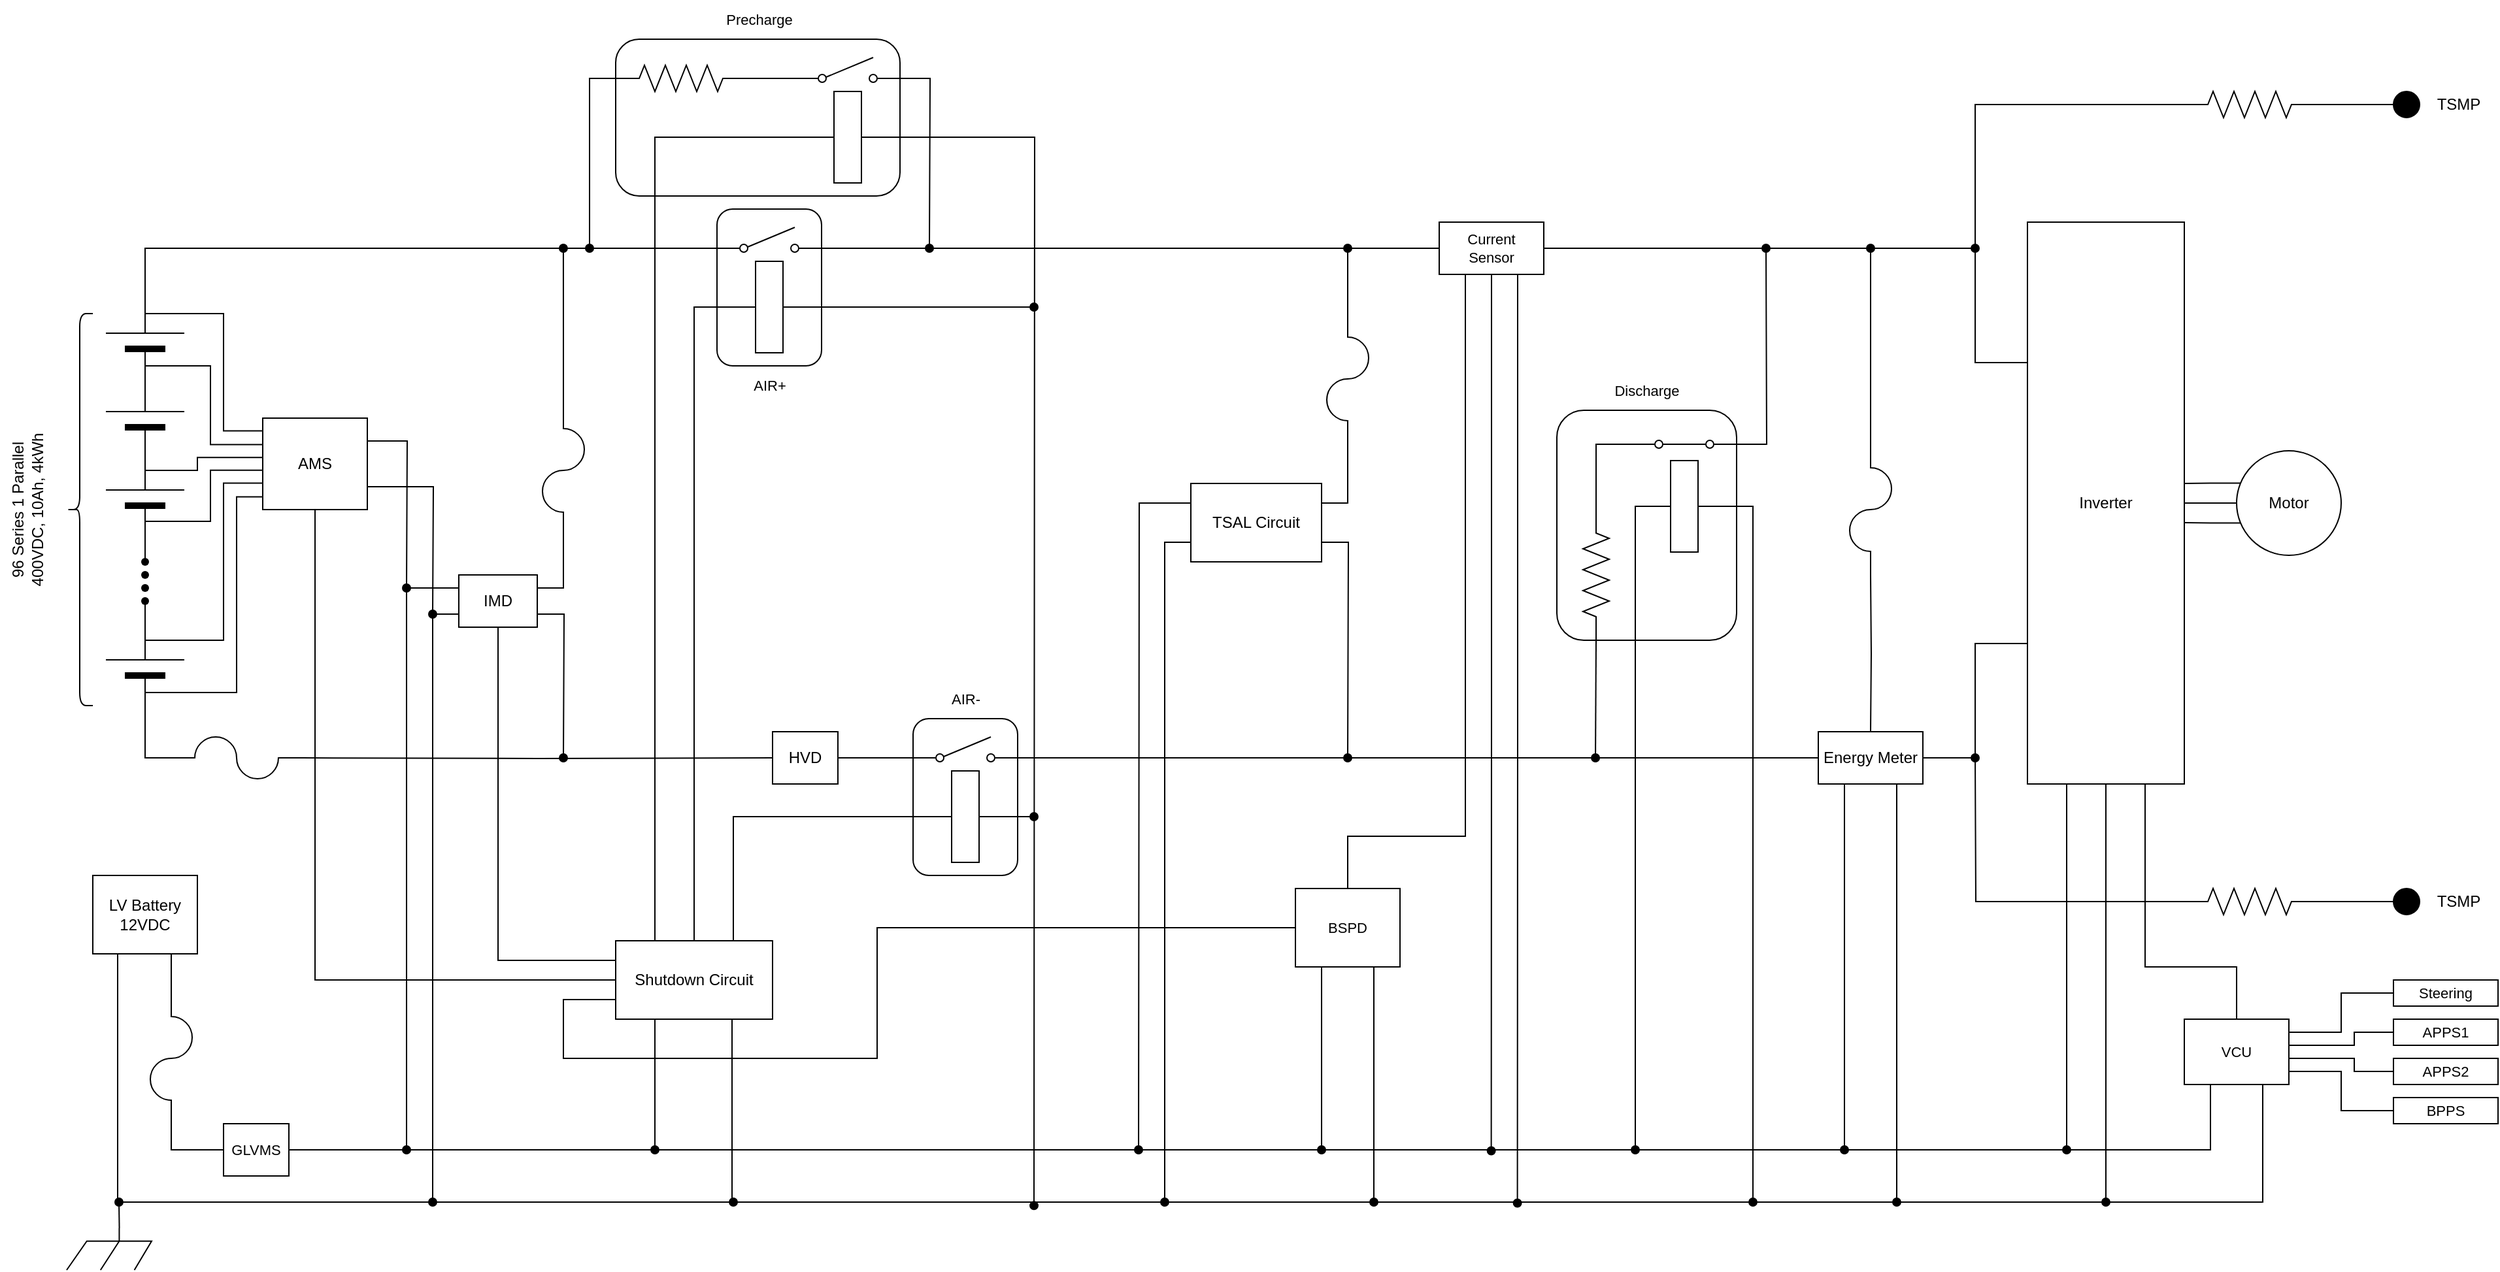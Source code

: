 <mxfile version="21.1.1" type="github" pages="9">
  <diagram name="WholeCircuit" id="7e0a89b8-554c-2b80-1dc8-d5c74ca68de4">
    <mxGraphModel dx="466" dy="709" grid="1" gridSize="10" guides="1" tooltips="1" connect="1" arrows="1" fold="1" page="1" pageScale="1" pageWidth="1169" pageHeight="827" background="none" math="0" shadow="0">
      <root>
        <mxCell id="0" />
        <mxCell id="1" parent="0" />
        <mxCell id="gDzR6NpxccDCrRO3qtHF-2" style="edgeStyle=orthogonalEdgeStyle;rounded=0;orthogonalLoop=1;jettySize=auto;html=1;exitX=0;exitY=0.5;exitDx=0;exitDy=0;exitPerimeter=0;entryX=0;entryY=0.5;entryDx=0;entryDy=0;entryPerimeter=0;endArrow=none;endFill=0;" parent="1" target="r1BfKw9GPEfe_xsOGwNw-12" edge="1">
          <mxGeometry relative="1" as="geometry">
            <mxPoint x="140" y="620" as="sourcePoint" />
          </mxGeometry>
        </mxCell>
        <mxCell id="gDzR6NpxccDCrRO3qtHF-5" style="edgeStyle=orthogonalEdgeStyle;rounded=0;orthogonalLoop=1;jettySize=auto;html=1;exitX=1;exitY=0.5;exitDx=0;exitDy=0;exitPerimeter=0;entryX=0;entryY=0.5;entryDx=0;entryDy=0;endArrow=none;endFill=0;" parent="1" target="Y4KpsqyYlg0LZXOm19Lg-12" edge="1">
          <mxGeometry relative="1" as="geometry">
            <mxPoint x="240" y="620" as="sourcePoint" />
          </mxGeometry>
        </mxCell>
        <mxCell id="gDzR6NpxccDCrRO3qtHF-9" style="edgeStyle=orthogonalEdgeStyle;shape=connector;rounded=0;orthogonalLoop=1;jettySize=auto;html=1;exitX=0.75;exitY=1;exitDx=0;exitDy=0;entryX=0;entryY=0.5;entryDx=0;entryDy=0;entryPerimeter=0;labelBackgroundColor=default;strokeColor=default;fontFamily=Helvetica;fontSize=11;fontColor=default;endArrow=none;endFill=0;" parent="1" source="Ghs-h1TlIMZVXmRPlHBD-4" edge="1">
          <mxGeometry relative="1" as="geometry">
            <mxPoint x="140.0" y="800" as="targetPoint" />
          </mxGeometry>
        </mxCell>
        <mxCell id="gDzR6NpxccDCrRO3qtHF-28" style="edgeStyle=orthogonalEdgeStyle;shape=connector;rounded=0;orthogonalLoop=1;jettySize=auto;html=1;exitX=0.25;exitY=1;exitDx=0;exitDy=0;entryX=0.75;entryY=1;entryDx=0;entryDy=0;labelBackgroundColor=default;strokeColor=default;fontFamily=Helvetica;fontSize=11;fontColor=default;endArrow=none;endFill=0;" parent="1" edge="1">
          <mxGeometry relative="1" as="geometry">
            <Array as="points">
              <mxPoint x="99" y="960" />
              <mxPoint x="569" y="960" />
            </Array>
            <mxPoint x="99.0" y="770" as="sourcePoint" />
            <mxPoint x="569" y="820" as="targetPoint" />
          </mxGeometry>
        </mxCell>
        <mxCell id="Ghs-h1TlIMZVXmRPlHBD-4" value="LV Battery&lt;br&gt;12VDC" style="rounded=0;whiteSpace=wrap;html=1;" parent="1" vertex="1">
          <mxGeometry x="80" y="710" width="80" height="60" as="geometry" />
        </mxCell>
        <mxCell id="ceo0B9yfEb9ZCRHlPQ6I-2" style="edgeStyle=orthogonalEdgeStyle;shape=connector;rounded=0;orthogonalLoop=1;jettySize=auto;html=1;exitX=0.25;exitY=1;exitDx=0;exitDy=0;entryX=1;entryY=0.5;entryDx=0;entryDy=0;labelBackgroundColor=default;strokeColor=default;fontFamily=Helvetica;fontSize=11;fontColor=default;endArrow=none;endFill=0;" parent="1" source="IGZOKPZk4_O1BszyYSxt-1" target="ceo0B9yfEb9ZCRHlPQ6I-1" edge="1">
          <mxGeometry relative="1" as="geometry">
            <Array as="points">
              <mxPoint x="510" y="920" />
            </Array>
          </mxGeometry>
        </mxCell>
        <mxCell id="ceo0B9yfEb9ZCRHlPQ6I-4" style="edgeStyle=orthogonalEdgeStyle;shape=connector;rounded=0;orthogonalLoop=1;jettySize=auto;html=1;exitX=0;exitY=0.25;exitDx=0;exitDy=0;entryX=0.5;entryY=1;entryDx=0;entryDy=0;entryPerimeter=0;labelBackgroundColor=default;strokeColor=default;fontFamily=Helvetica;fontSize=11;fontColor=default;endArrow=none;endFill=0;" parent="1" source="IGZOKPZk4_O1BszyYSxt-1" target="KI6Z-gmB9bM-lv3hHKG6-3" edge="1">
          <mxGeometry relative="1" as="geometry" />
        </mxCell>
        <mxCell id="My7k0hUcWGMLUv6-rUyh-1" style="edgeStyle=orthogonalEdgeStyle;shape=connector;rounded=0;orthogonalLoop=1;jettySize=auto;html=1;exitX=0.75;exitY=0;exitDx=0;exitDy=0;entryX=0.5;entryY=1;entryDx=0;entryDy=0;entryPerimeter=0;labelBackgroundColor=default;strokeColor=default;fontFamily=Helvetica;fontSize=11;fontColor=default;endArrow=none;endFill=0;" parent="1" source="IGZOKPZk4_O1BszyYSxt-1" target="Y4KpsqyYlg0LZXOm19Lg-10" edge="1">
          <mxGeometry relative="1" as="geometry" />
        </mxCell>
        <mxCell id="My7k0hUcWGMLUv6-rUyh-2" style="edgeStyle=orthogonalEdgeStyle;shape=connector;rounded=0;orthogonalLoop=1;jettySize=auto;html=1;exitX=0.5;exitY=0;exitDx=0;exitDy=0;entryX=0.5;entryY=1;entryDx=0;entryDy=0;entryPerimeter=0;labelBackgroundColor=default;strokeColor=default;fontFamily=Helvetica;fontSize=11;fontColor=default;endArrow=none;endFill=0;" parent="1" source="IGZOKPZk4_O1BszyYSxt-1" target="s1pF_0AGRcLokAp3F1AN-2" edge="1">
          <mxGeometry relative="1" as="geometry" />
        </mxCell>
        <mxCell id="My7k0hUcWGMLUv6-rUyh-3" style="edgeStyle=orthogonalEdgeStyle;shape=connector;rounded=0;orthogonalLoop=1;jettySize=auto;html=1;exitX=0.25;exitY=0;exitDx=0;exitDy=0;entryX=0.5;entryY=1;entryDx=0;entryDy=0;entryPerimeter=0;labelBackgroundColor=default;strokeColor=default;fontFamily=Helvetica;fontSize=11;fontColor=default;endArrow=none;endFill=0;" parent="1" source="IGZOKPZk4_O1BszyYSxt-1" target="Y4KpsqyYlg0LZXOm19Lg-14" edge="1">
          <mxGeometry relative="1" as="geometry" />
        </mxCell>
        <mxCell id="My7k0hUcWGMLUv6-rUyh-23" style="edgeStyle=orthogonalEdgeStyle;shape=connector;rounded=0;orthogonalLoop=1;jettySize=auto;html=1;exitX=0;exitY=0.75;exitDx=0;exitDy=0;entryX=0;entryY=0.5;entryDx=0;entryDy=0;labelBackgroundColor=default;strokeColor=default;fontFamily=Helvetica;fontSize=11;fontColor=default;endArrow=none;endFill=0;" parent="1" source="IGZOKPZk4_O1BszyYSxt-1" target="My7k0hUcWGMLUv6-rUyh-10" edge="1">
          <mxGeometry relative="1" as="geometry">
            <Array as="points">
              <mxPoint x="440" y="805" />
              <mxPoint x="440" y="850" />
              <mxPoint x="680" y="850" />
              <mxPoint x="680" y="750" />
            </Array>
          </mxGeometry>
        </mxCell>
        <mxCell id="IGZOKPZk4_O1BszyYSxt-1" value="Shutdown Circuit" style="rounded=0;whiteSpace=wrap;html=1;" parent="1" vertex="1">
          <mxGeometry x="480" y="760" width="120" height="60" as="geometry" />
        </mxCell>
        <mxCell id="My7k0hUcWGMLUv6-rUyh-7" style="edgeStyle=orthogonalEdgeStyle;shape=connector;rounded=0;orthogonalLoop=1;jettySize=auto;html=1;exitX=0.25;exitY=1;exitDx=0;exitDy=0;labelBackgroundColor=default;strokeColor=default;fontFamily=Helvetica;fontSize=11;fontColor=default;endArrow=oval;endFill=1;" parent="1" source="IGZOKPZk4_O1BszyYSxt-2" edge="1">
          <mxGeometry relative="1" as="geometry">
            <mxPoint x="1420" y="920" as="targetPoint" />
            <Array as="points">
              <mxPoint x="1590" y="920" />
            </Array>
          </mxGeometry>
        </mxCell>
        <mxCell id="My7k0hUcWGMLUv6-rUyh-8" style="edgeStyle=orthogonalEdgeStyle;shape=connector;rounded=0;orthogonalLoop=1;jettySize=auto;html=1;exitX=0.5;exitY=1;exitDx=0;exitDy=0;labelBackgroundColor=default;strokeColor=default;fontFamily=Helvetica;fontSize=11;fontColor=default;endArrow=oval;endFill=1;" parent="1" source="IGZOKPZk4_O1BszyYSxt-2" edge="1">
          <mxGeometry relative="1" as="geometry">
            <mxPoint x="1460" y="960" as="targetPoint" />
            <Array as="points">
              <mxPoint x="1620" y="960" />
            </Array>
          </mxGeometry>
        </mxCell>
        <mxCell id="LVL36PaBpEUkHoOzZmtF-24" style="edgeStyle=orthogonalEdgeStyle;shape=connector;rounded=0;orthogonalLoop=1;jettySize=auto;html=1;exitX=0.75;exitY=1;exitDx=0;exitDy=0;entryX=0.5;entryY=0;entryDx=0;entryDy=0;entryPerimeter=0;labelBackgroundColor=default;strokeColor=default;fontFamily=Helvetica;fontSize=11;fontColor=default;endArrow=none;endFill=0;" parent="1" source="IGZOKPZk4_O1BszyYSxt-2" target="My7k0hUcWGMLUv6-rUyh-9" edge="1">
          <mxGeometry relative="1" as="geometry">
            <Array as="points">
              <mxPoint x="1650" y="780" />
              <mxPoint x="1720" y="780" />
            </Array>
          </mxGeometry>
        </mxCell>
        <mxCell id="IGZOKPZk4_O1BszyYSxt-2" value="Inverter" style="rounded=0;whiteSpace=wrap;html=1;" parent="1" vertex="1">
          <mxGeometry x="1560" y="210" width="120" height="430" as="geometry" />
        </mxCell>
        <mxCell id="LVL36PaBpEUkHoOzZmtF-3" style="edgeStyle=orthogonalEdgeStyle;shape=connector;rounded=0;orthogonalLoop=1;jettySize=auto;html=1;exitX=0;exitY=0.5;exitDx=0;exitDy=0;exitPerimeter=0;entryX=1;entryY=0.5;entryDx=0;entryDy=0;labelBackgroundColor=default;strokeColor=default;fontFamily=Helvetica;fontSize=11;fontColor=default;endArrow=none;endFill=0;" parent="1" source="IGZOKPZk4_O1BszyYSxt-4" target="IGZOKPZk4_O1BszyYSxt-2" edge="1">
          <mxGeometry relative="1" as="geometry" />
        </mxCell>
        <mxCell id="LVL36PaBpEUkHoOzZmtF-4" style="edgeStyle=orthogonalEdgeStyle;shape=connector;rounded=0;orthogonalLoop=1;jettySize=auto;html=1;exitX=0.04;exitY=0.69;exitDx=0;exitDy=0;exitPerimeter=0;labelBackgroundColor=default;strokeColor=default;fontFamily=Helvetica;fontSize=11;fontColor=default;endArrow=none;endFill=0;" parent="1" source="IGZOKPZk4_O1BszyYSxt-4" edge="1">
          <mxGeometry relative="1" as="geometry">
            <mxPoint x="1680" y="440" as="targetPoint" />
          </mxGeometry>
        </mxCell>
        <mxCell id="LVL36PaBpEUkHoOzZmtF-5" style="edgeStyle=orthogonalEdgeStyle;shape=connector;rounded=0;orthogonalLoop=1;jettySize=auto;html=1;exitX=0.04;exitY=0.31;exitDx=0;exitDy=0;exitPerimeter=0;entryX=1;entryY=0.465;entryDx=0;entryDy=0;entryPerimeter=0;labelBackgroundColor=default;strokeColor=default;fontFamily=Helvetica;fontSize=11;fontColor=default;endArrow=none;endFill=0;" parent="1" source="IGZOKPZk4_O1BszyYSxt-4" target="IGZOKPZk4_O1BszyYSxt-2" edge="1">
          <mxGeometry relative="1" as="geometry" />
        </mxCell>
        <mxCell id="IGZOKPZk4_O1BszyYSxt-4" value="Motor" style="ellipse;whiteSpace=wrap;html=1;aspect=fixed;points=[[0,0.5,0,0,0],[0.04,0.31,0,0,0],[0.04,0.69,0,0,0],[0.5,0,0,0,0],[0.5,1,0,0,0],[1,0,0,0,0],[1,0.5,0,0,0],[1,1,0,0,0]];" parent="1" vertex="1">
          <mxGeometry x="1720" y="385" width="80" height="80" as="geometry" />
        </mxCell>
        <mxCell id="gDzR6NpxccDCrRO3qtHF-25" style="edgeStyle=orthogonalEdgeStyle;shape=connector;rounded=0;orthogonalLoop=1;jettySize=auto;html=1;exitX=1;exitY=0.75;exitDx=0;exitDy=0;labelBackgroundColor=default;strokeColor=default;fontFamily=Helvetica;fontSize=11;fontColor=default;endArrow=oval;endFill=1;" parent="1" source="IGZOKPZk4_O1BszyYSxt-5" edge="1">
          <mxGeometry relative="1" as="geometry">
            <mxPoint x="1040" y="620.0" as="targetPoint" />
          </mxGeometry>
        </mxCell>
        <mxCell id="ceo0B9yfEb9ZCRHlPQ6I-16" style="edgeStyle=orthogonalEdgeStyle;shape=connector;rounded=0;orthogonalLoop=1;jettySize=auto;html=1;exitX=0;exitY=0.25;exitDx=0;exitDy=0;labelBackgroundColor=default;strokeColor=default;fontFamily=Helvetica;fontSize=11;fontColor=default;endArrow=oval;endFill=1;" parent="1" source="IGZOKPZk4_O1BszyYSxt-5" edge="1">
          <mxGeometry relative="1" as="geometry">
            <mxPoint x="880" y="920" as="targetPoint" />
          </mxGeometry>
        </mxCell>
        <mxCell id="ceo0B9yfEb9ZCRHlPQ6I-17" style="edgeStyle=orthogonalEdgeStyle;shape=connector;rounded=0;orthogonalLoop=1;jettySize=auto;html=1;exitX=0;exitY=0.75;exitDx=0;exitDy=0;labelBackgroundColor=default;strokeColor=default;fontFamily=Helvetica;fontSize=11;fontColor=default;endArrow=oval;endFill=1;" parent="1" source="IGZOKPZk4_O1BszyYSxt-5" edge="1">
          <mxGeometry relative="1" as="geometry">
            <mxPoint x="900" y="960" as="targetPoint" />
          </mxGeometry>
        </mxCell>
        <mxCell id="IGZOKPZk4_O1BszyYSxt-5" value="TSAL Circuit" style="rounded=0;whiteSpace=wrap;html=1;" parent="1" vertex="1">
          <mxGeometry x="920" y="410" width="100" height="60" as="geometry" />
        </mxCell>
        <mxCell id="gDzR6NpxccDCrRO3qtHF-17" style="edgeStyle=orthogonalEdgeStyle;shape=connector;rounded=0;orthogonalLoop=1;jettySize=auto;html=1;exitX=0;exitY=0.8;exitDx=0;exitDy=0;entryX=1;entryY=0.5;entryDx=0;entryDy=0;labelBackgroundColor=default;strokeColor=default;fontFamily=Helvetica;fontSize=11;fontColor=default;endArrow=none;endFill=0;" parent="1" source="IGZOKPZk4_O1BszyYSxt-6" target="Y4KpsqyYlg0LZXOm19Lg-12" edge="1">
          <mxGeometry relative="1" as="geometry" />
        </mxCell>
        <mxCell id="IGZOKPZk4_O1BszyYSxt-6" value="" style="html=1;shape=mxgraph.electrical.electro-mechanical.singleSwitch;aspect=fixed;elSwitchState=off;" parent="1" vertex="1">
          <mxGeometry x="710" y="604" width="75" height="20" as="geometry" />
        </mxCell>
        <mxCell id="s1pF_0AGRcLokAp3F1AN-1" value="" style="group" parent="1" vertex="1" connectable="0">
          <mxGeometry x="90" y="250" width="60" height="350" as="geometry" />
        </mxCell>
        <mxCell id="r1BfKw9GPEfe_xsOGwNw-2" value="" style="verticalLabelPosition=bottom;shadow=0;dashed=0;align=center;fillColor=strokeColor;html=1;verticalAlign=top;strokeWidth=1;shape=mxgraph.electrical.miscellaneous.monocell_battery;rotation=-90;" parent="s1pF_0AGRcLokAp3F1AN-1" vertex="1">
          <mxGeometry x="-20" y="140" width="100" height="60" as="geometry" />
        </mxCell>
        <mxCell id="r1BfKw9GPEfe_xsOGwNw-3" value="" style="verticalLabelPosition=bottom;shadow=0;dashed=0;align=center;fillColor=strokeColor;html=1;verticalAlign=top;strokeWidth=1;shape=mxgraph.electrical.miscellaneous.monocell_battery;rotation=-90;" parent="s1pF_0AGRcLokAp3F1AN-1" vertex="1">
          <mxGeometry x="-20" y="80" width="100" height="60" as="geometry" />
        </mxCell>
        <mxCell id="r1BfKw9GPEfe_xsOGwNw-4" value="" style="verticalLabelPosition=bottom;shadow=0;dashed=0;align=center;fillColor=strokeColor;html=1;verticalAlign=top;strokeWidth=1;shape=mxgraph.electrical.miscellaneous.monocell_battery;rotation=-90;" parent="s1pF_0AGRcLokAp3F1AN-1" vertex="1">
          <mxGeometry x="-20" y="20" width="100" height="60" as="geometry" />
        </mxCell>
        <mxCell id="r1BfKw9GPEfe_xsOGwNw-5" value="" style="shape=waypoint;sketch=0;fillStyle=solid;size=6;pointerEvents=1;points=[];fillColor=none;resizable=0;rotatable=0;perimeter=centerPerimeter;snapToPoint=1;" parent="s1pF_0AGRcLokAp3F1AN-1" vertex="1">
          <mxGeometry x="20" y="210" width="20" height="20" as="geometry" />
        </mxCell>
        <mxCell id="r1BfKw9GPEfe_xsOGwNw-9" value="" style="shape=waypoint;sketch=0;fillStyle=solid;size=6;pointerEvents=1;points=[];fillColor=none;resizable=0;rotatable=0;perimeter=centerPerimeter;snapToPoint=1;" parent="s1pF_0AGRcLokAp3F1AN-1" vertex="1">
          <mxGeometry x="20" y="220" width="20" height="20" as="geometry" />
        </mxCell>
        <mxCell id="r1BfKw9GPEfe_xsOGwNw-10" value="" style="shape=waypoint;sketch=0;fillStyle=solid;size=6;pointerEvents=1;points=[];fillColor=none;resizable=0;rotatable=0;perimeter=centerPerimeter;snapToPoint=1;" parent="s1pF_0AGRcLokAp3F1AN-1" vertex="1">
          <mxGeometry x="20" y="230" width="20" height="20" as="geometry" />
        </mxCell>
        <mxCell id="r1BfKw9GPEfe_xsOGwNw-11" value="" style="shape=waypoint;sketch=0;fillStyle=solid;size=6;pointerEvents=1;points=[];fillColor=none;resizable=0;rotatable=0;perimeter=centerPerimeter;snapToPoint=1;" parent="s1pF_0AGRcLokAp3F1AN-1" vertex="1">
          <mxGeometry x="20" y="240" width="20" height="20" as="geometry" />
        </mxCell>
        <mxCell id="r1BfKw9GPEfe_xsOGwNw-12" value="" style="verticalLabelPosition=bottom;shadow=0;dashed=0;align=center;fillColor=strokeColor;html=1;verticalAlign=top;strokeWidth=1;shape=mxgraph.electrical.miscellaneous.monocell_battery;rotation=-90;" parent="s1pF_0AGRcLokAp3F1AN-1" vertex="1">
          <mxGeometry x="-20" y="270" width="100" height="60" as="geometry" />
        </mxCell>
        <mxCell id="My7k0hUcWGMLUv6-rUyh-5" style="edgeStyle=orthogonalEdgeStyle;shape=connector;rounded=0;orthogonalLoop=1;jettySize=auto;html=1;exitX=0.5;exitY=0;exitDx=0;exitDy=0;exitPerimeter=0;labelBackgroundColor=default;strokeColor=default;fontFamily=Helvetica;fontSize=11;fontColor=default;endArrow=oval;endFill=1;" parent="1" source="s1pF_0AGRcLokAp3F1AN-2" edge="1">
          <mxGeometry relative="1" as="geometry">
            <mxPoint x="800" y="275" as="targetPoint" />
          </mxGeometry>
        </mxCell>
        <mxCell id="s1pF_0AGRcLokAp3F1AN-2" value="" style="pointerEvents=1;verticalLabelPosition=bottom;shadow=0;dashed=0;align=center;html=1;verticalAlign=top;shape=mxgraph.electrical.electro-mechanical.relay_coil;direction=south;" parent="1" vertex="1">
          <mxGeometry x="580" y="240" width="35" height="70" as="geometry" />
        </mxCell>
        <mxCell id="gDzR6NpxccDCrRO3qtHF-6" style="edgeStyle=orthogonalEdgeStyle;shape=connector;rounded=0;orthogonalLoop=1;jettySize=auto;html=1;exitX=1;exitY=0.75;exitDx=0;exitDy=0;exitPerimeter=0;labelBackgroundColor=default;strokeColor=default;fontFamily=Helvetica;fontSize=11;fontColor=default;endArrow=oval;endFill=1;" parent="1" source="KI6Z-gmB9bM-lv3hHKG6-3" edge="1">
          <mxGeometry relative="1" as="geometry">
            <mxPoint x="440" y="620" as="targetPoint" />
          </mxGeometry>
        </mxCell>
        <mxCell id="ceo0B9yfEb9ZCRHlPQ6I-6" style="edgeStyle=orthogonalEdgeStyle;shape=connector;rounded=0;orthogonalLoop=1;jettySize=auto;html=1;exitX=0;exitY=0.25;exitDx=0;exitDy=0;exitPerimeter=0;labelBackgroundColor=default;strokeColor=default;fontFamily=Helvetica;fontSize=11;fontColor=default;endArrow=oval;endFill=1;" parent="1" source="KI6Z-gmB9bM-lv3hHKG6-3" edge="1">
          <mxGeometry relative="1" as="geometry">
            <mxPoint x="320" y="920" as="targetPoint" />
            <Array as="points">
              <mxPoint x="320" y="490" />
              <mxPoint x="320" y="920" />
            </Array>
          </mxGeometry>
        </mxCell>
        <mxCell id="ceo0B9yfEb9ZCRHlPQ6I-7" style="edgeStyle=orthogonalEdgeStyle;shape=connector;rounded=0;orthogonalLoop=1;jettySize=auto;html=1;exitX=0;exitY=0.75;exitDx=0;exitDy=0;exitPerimeter=0;labelBackgroundColor=default;strokeColor=default;fontFamily=Helvetica;fontSize=11;fontColor=default;endArrow=oval;endFill=1;" parent="1" source="KI6Z-gmB9bM-lv3hHKG6-3" edge="1">
          <mxGeometry relative="1" as="geometry">
            <mxPoint x="340" y="960" as="targetPoint" />
          </mxGeometry>
        </mxCell>
        <mxCell id="F4FyViIsqEDlnZO2nsd5-3" style="edgeStyle=orthogonalEdgeStyle;rounded=0;orthogonalLoop=1;jettySize=auto;html=1;exitX=1;exitY=0.25;exitDx=0;exitDy=0;exitPerimeter=0;entryX=1;entryY=0.5;entryDx=0;entryDy=0;entryPerimeter=0;endArrow=none;endFill=0;" parent="1" source="KI6Z-gmB9bM-lv3hHKG6-3" target="F4FyViIsqEDlnZO2nsd5-2" edge="1">
          <mxGeometry relative="1" as="geometry" />
        </mxCell>
        <mxCell id="KI6Z-gmB9bM-lv3hHKG6-3" value="IMD" style="rounded=0;whiteSpace=wrap;html=1;points=[[0,0,0,0,0],[0,0.25,0,0,0],[0,0.5,0,0,0],[0,0.75,0,0,0],[0,1,0,0,0],[0.25,0,0,0,0],[0.25,1,0,0,0],[0.5,0,0,0,0],[0.5,1,0,0,0],[0.75,0,0,0,0],[0.75,1,0,0,0],[1,0,0,0,0],[1,0.25,0,0,0],[1,0.5,0,0,0],[1,0.75,0,0,0],[1,1,0,0,0]];" parent="1" vertex="1">
          <mxGeometry x="360" y="480" width="60" height="40" as="geometry" />
        </mxCell>
        <mxCell id="Y4KpsqyYlg0LZXOm19Lg-4" style="edgeStyle=orthogonalEdgeStyle;rounded=0;orthogonalLoop=1;jettySize=auto;html=1;exitX=0;exitY=0.14;exitDx=0;exitDy=0;exitPerimeter=0;endArrow=none;endFill=0;" parent="1" source="Y4KpsqyYlg0LZXOm19Lg-1" edge="1">
          <mxGeometry relative="1" as="geometry">
            <mxPoint x="120" y="280" as="targetPoint" />
            <Array as="points">
              <mxPoint x="180" y="370" />
              <mxPoint x="180" y="280" />
            </Array>
          </mxGeometry>
        </mxCell>
        <mxCell id="Y4KpsqyYlg0LZXOm19Lg-5" style="edgeStyle=orthogonalEdgeStyle;rounded=0;orthogonalLoop=1;jettySize=auto;html=1;exitX=0;exitY=0.29;exitDx=0;exitDy=0;exitPerimeter=0;endArrow=none;endFill=0;" parent="1" source="Y4KpsqyYlg0LZXOm19Lg-1" edge="1">
          <mxGeometry relative="1" as="geometry">
            <mxPoint x="120" y="320" as="targetPoint" />
            <Array as="points">
              <mxPoint x="170" y="380" />
              <mxPoint x="170" y="320" />
              <mxPoint x="121" y="320" />
            </Array>
          </mxGeometry>
        </mxCell>
        <mxCell id="Y4KpsqyYlg0LZXOm19Lg-6" style="edgeStyle=orthogonalEdgeStyle;rounded=0;orthogonalLoop=1;jettySize=auto;html=1;exitX=0;exitY=0.43;exitDx=0;exitDy=0;exitPerimeter=0;endArrow=none;endFill=0;" parent="1" source="Y4KpsqyYlg0LZXOm19Lg-1" edge="1">
          <mxGeometry relative="1" as="geometry">
            <mxPoint x="120" y="400" as="targetPoint" />
            <Array as="points">
              <mxPoint x="160" y="390" />
              <mxPoint x="160" y="400" />
            </Array>
          </mxGeometry>
        </mxCell>
        <mxCell id="Y4KpsqyYlg0LZXOm19Lg-7" style="edgeStyle=orthogonalEdgeStyle;rounded=0;orthogonalLoop=1;jettySize=auto;html=1;exitX=0;exitY=0.57;exitDx=0;exitDy=0;exitPerimeter=0;endArrow=none;endFill=0;entryX=0.31;entryY=0.5;entryDx=0;entryDy=0;entryPerimeter=0;" parent="1" source="Y4KpsqyYlg0LZXOm19Lg-1" target="r1BfKw9GPEfe_xsOGwNw-2" edge="1">
          <mxGeometry relative="1" as="geometry">
            <mxPoint x="120" y="440" as="targetPoint" />
            <Array as="points">
              <mxPoint x="170" y="400" />
              <mxPoint x="170" y="439" />
            </Array>
          </mxGeometry>
        </mxCell>
        <mxCell id="Y4KpsqyYlg0LZXOm19Lg-8" style="edgeStyle=orthogonalEdgeStyle;rounded=0;orthogonalLoop=1;jettySize=auto;html=1;exitX=0;exitY=0.71;exitDx=0;exitDy=0;exitPerimeter=0;endArrow=none;endFill=0;" parent="1" source="Y4KpsqyYlg0LZXOm19Lg-1" edge="1">
          <mxGeometry relative="1" as="geometry">
            <mxPoint x="120" y="530" as="targetPoint" />
            <Array as="points">
              <mxPoint x="180" y="410" />
              <mxPoint x="180" y="530" />
              <mxPoint x="120" y="530" />
            </Array>
          </mxGeometry>
        </mxCell>
        <mxCell id="Y4KpsqyYlg0LZXOm19Lg-9" style="edgeStyle=orthogonalEdgeStyle;rounded=0;orthogonalLoop=1;jettySize=auto;html=1;exitX=0;exitY=0.86;exitDx=0;exitDy=0;exitPerimeter=0;endArrow=none;endFill=0;" parent="1" source="Y4KpsqyYlg0LZXOm19Lg-1" edge="1">
          <mxGeometry relative="1" as="geometry">
            <mxPoint x="120" y="570" as="targetPoint" />
            <Array as="points">
              <mxPoint x="190" y="420" />
              <mxPoint x="190" y="570" />
              <mxPoint x="121" y="570" />
            </Array>
          </mxGeometry>
        </mxCell>
        <mxCell id="ceo0B9yfEb9ZCRHlPQ6I-5" style="edgeStyle=orthogonalEdgeStyle;shape=connector;rounded=0;orthogonalLoop=1;jettySize=auto;html=1;exitX=0.5;exitY=1;exitDx=0;exitDy=0;exitPerimeter=0;entryX=0;entryY=0.5;entryDx=0;entryDy=0;labelBackgroundColor=default;strokeColor=default;fontFamily=Helvetica;fontSize=11;fontColor=default;endArrow=none;endFill=0;" parent="1" source="Y4KpsqyYlg0LZXOm19Lg-1" target="IGZOKPZk4_O1BszyYSxt-1" edge="1">
          <mxGeometry relative="1" as="geometry" />
        </mxCell>
        <mxCell id="ceo0B9yfEb9ZCRHlPQ6I-8" style="edgeStyle=orthogonalEdgeStyle;shape=connector;rounded=0;orthogonalLoop=1;jettySize=auto;html=1;exitX=1;exitY=0.75;exitDx=0;exitDy=0;exitPerimeter=0;labelBackgroundColor=default;strokeColor=default;fontFamily=Helvetica;fontSize=11;fontColor=default;endArrow=oval;endFill=1;" parent="1" source="Y4KpsqyYlg0LZXOm19Lg-1" edge="1">
          <mxGeometry relative="1" as="geometry">
            <mxPoint x="340" y="510" as="targetPoint" />
          </mxGeometry>
        </mxCell>
        <mxCell id="ceo0B9yfEb9ZCRHlPQ6I-9" style="edgeStyle=orthogonalEdgeStyle;shape=connector;rounded=0;orthogonalLoop=1;jettySize=auto;html=1;exitX=1;exitY=0.25;exitDx=0;exitDy=0;exitPerimeter=0;labelBackgroundColor=default;strokeColor=default;fontFamily=Helvetica;fontSize=11;fontColor=default;endArrow=oval;endFill=1;" parent="1" source="Y4KpsqyYlg0LZXOm19Lg-1" edge="1">
          <mxGeometry relative="1" as="geometry">
            <mxPoint x="320" y="490" as="targetPoint" />
          </mxGeometry>
        </mxCell>
        <mxCell id="Y4KpsqyYlg0LZXOm19Lg-1" value="AMS" style="rounded=0;whiteSpace=wrap;html=1;points=[[0,0,0,0,0],[0,0.14,0,0,0],[0,0.29,0,0,0],[0,0.43,0,0,0],[0,0.57,0,0,0],[0,0.71,0,0,0],[0,0.86,0,0,0],[0,1,0,0,0],[0.25,0,0,0,0],[0.25,1,0,0,0],[0.5,0,0,0,0],[0.5,1,0,0,0],[0.75,0,0,0,0],[0.75,1,0,0,0],[1,0,0,0,0],[1,0.25,0,0,0],[1,0.5,0,0,0],[1,0.75,0,0,0],[1,1,0,0,0]];" parent="1" vertex="1">
          <mxGeometry x="210" y="360" width="80" height="70" as="geometry" />
        </mxCell>
        <mxCell id="Y4KpsqyYlg0LZXOm19Lg-2" style="edgeStyle=orthogonalEdgeStyle;rounded=0;orthogonalLoop=1;jettySize=auto;html=1;exitX=0.5;exitY=1;exitDx=0;exitDy=0;" parent="1" source="KI6Z-gmB9bM-lv3hHKG6-3" target="KI6Z-gmB9bM-lv3hHKG6-3" edge="1">
          <mxGeometry relative="1" as="geometry" />
        </mxCell>
        <mxCell id="gDzR6NpxccDCrRO3qtHF-3" style="edgeStyle=orthogonalEdgeStyle;rounded=0;orthogonalLoop=1;jettySize=auto;html=1;exitX=0;exitY=0.8;exitDx=0;exitDy=0;endArrow=none;endFill=0;" parent="1" source="Y4KpsqyYlg0LZXOm19Lg-3" target="r1BfKw9GPEfe_xsOGwNw-4" edge="1">
          <mxGeometry relative="1" as="geometry" />
        </mxCell>
        <mxCell id="My7k0hUcWGMLUv6-rUyh-13" style="edgeStyle=orthogonalEdgeStyle;shape=connector;rounded=0;orthogonalLoop=1;jettySize=auto;html=1;exitX=1;exitY=0.8;exitDx=0;exitDy=0;entryX=0;entryY=0.5;entryDx=0;entryDy=0;labelBackgroundColor=default;strokeColor=default;fontFamily=Helvetica;fontSize=11;fontColor=default;endArrow=none;endFill=0;" parent="1" source="Y4KpsqyYlg0LZXOm19Lg-3" target="My7k0hUcWGMLUv6-rUyh-11" edge="1">
          <mxGeometry relative="1" as="geometry" />
        </mxCell>
        <mxCell id="Y4KpsqyYlg0LZXOm19Lg-3" value="" style="html=1;shape=mxgraph.electrical.electro-mechanical.singleSwitch;aspect=fixed;elSwitchState=off;direction=east;" parent="1" vertex="1">
          <mxGeometry x="560" y="214" width="75" height="20" as="geometry" />
        </mxCell>
        <mxCell id="My7k0hUcWGMLUv6-rUyh-6" style="edgeStyle=orthogonalEdgeStyle;shape=connector;rounded=0;orthogonalLoop=1;jettySize=auto;html=1;exitX=0.5;exitY=0;exitDx=0;exitDy=0;exitPerimeter=0;labelBackgroundColor=default;strokeColor=default;fontFamily=Helvetica;fontSize=11;fontColor=default;endArrow=oval;endFill=1;" parent="1" source="Y4KpsqyYlg0LZXOm19Lg-10" edge="1">
          <mxGeometry relative="1" as="geometry">
            <mxPoint x="800" y="665" as="targetPoint" />
          </mxGeometry>
        </mxCell>
        <mxCell id="Y4KpsqyYlg0LZXOm19Lg-10" value="" style="pointerEvents=1;verticalLabelPosition=bottom;shadow=0;dashed=0;align=center;html=1;verticalAlign=top;shape=mxgraph.electrical.electro-mechanical.relay_coil;direction=south;" parent="1" vertex="1">
          <mxGeometry x="730" y="630" width="35" height="70" as="geometry" />
        </mxCell>
        <mxCell id="Y4KpsqyYlg0LZXOm19Lg-12" value="HVD" style="rounded=0;whiteSpace=wrap;html=1;" parent="1" vertex="1">
          <mxGeometry x="600" y="600" width="50" height="40" as="geometry" />
        </mxCell>
        <mxCell id="gDzR6NpxccDCrRO3qtHF-22" style="edgeStyle=orthogonalEdgeStyle;shape=connector;rounded=0;orthogonalLoop=1;jettySize=auto;html=1;exitX=1;exitY=0.5;exitDx=0;exitDy=0;exitPerimeter=0;entryX=0;entryY=0.8;entryDx=0;entryDy=0;labelBackgroundColor=default;strokeColor=default;fontFamily=Helvetica;fontSize=11;fontColor=default;endArrow=none;endFill=0;" parent="1" source="Y4KpsqyYlg0LZXOm19Lg-13" target="Y4KpsqyYlg0LZXOm19Lg-15" edge="1">
          <mxGeometry relative="1" as="geometry" />
        </mxCell>
        <mxCell id="gDzR6NpxccDCrRO3qtHF-26" style="edgeStyle=orthogonalEdgeStyle;shape=connector;rounded=0;orthogonalLoop=1;jettySize=auto;html=1;exitX=0;exitY=0.5;exitDx=0;exitDy=0;exitPerimeter=0;labelBackgroundColor=default;strokeColor=default;fontFamily=Helvetica;fontSize=11;fontColor=default;endArrow=oval;endFill=1;" parent="1" source="Y4KpsqyYlg0LZXOm19Lg-13" edge="1">
          <mxGeometry relative="1" as="geometry">
            <mxPoint x="460" y="230" as="targetPoint" />
          </mxGeometry>
        </mxCell>
        <mxCell id="Y4KpsqyYlg0LZXOm19Lg-13" value="" style="pointerEvents=1;verticalLabelPosition=bottom;shadow=0;dashed=0;align=center;html=1;verticalAlign=top;shape=mxgraph.electrical.resistors.resistor_2;" parent="1" vertex="1">
          <mxGeometry x="480" y="90" width="100" height="20" as="geometry" />
        </mxCell>
        <mxCell id="My7k0hUcWGMLUv6-rUyh-4" style="edgeStyle=orthogonalEdgeStyle;shape=connector;rounded=0;orthogonalLoop=1;jettySize=auto;html=1;exitX=0.5;exitY=0;exitDx=0;exitDy=0;exitPerimeter=0;labelBackgroundColor=default;strokeColor=default;fontFamily=Helvetica;fontSize=11;fontColor=default;endArrow=oval;endFill=1;" parent="1" source="Y4KpsqyYlg0LZXOm19Lg-14" edge="1">
          <mxGeometry relative="1" as="geometry">
            <mxPoint x="800" y="962.667" as="targetPoint" />
          </mxGeometry>
        </mxCell>
        <mxCell id="Y4KpsqyYlg0LZXOm19Lg-14" value="" style="pointerEvents=1;verticalLabelPosition=bottom;shadow=0;dashed=0;align=center;html=1;verticalAlign=top;shape=mxgraph.electrical.electro-mechanical.relay_coil;direction=south;" parent="1" vertex="1">
          <mxGeometry x="640" y="110" width="35" height="70" as="geometry" />
        </mxCell>
        <mxCell id="gDzR6NpxccDCrRO3qtHF-23" style="edgeStyle=orthogonalEdgeStyle;shape=connector;rounded=0;orthogonalLoop=1;jettySize=auto;html=1;exitX=1;exitY=0.8;exitDx=0;exitDy=0;labelBackgroundColor=default;strokeColor=default;fontFamily=Helvetica;fontSize=11;fontColor=default;endArrow=oval;endFill=1;" parent="1" source="Y4KpsqyYlg0LZXOm19Lg-15" edge="1">
          <mxGeometry relative="1" as="geometry">
            <mxPoint x="720" y="230" as="targetPoint" />
          </mxGeometry>
        </mxCell>
        <mxCell id="Y4KpsqyYlg0LZXOm19Lg-15" value="" style="html=1;shape=mxgraph.electrical.electro-mechanical.singleSwitch;aspect=fixed;elSwitchState=off;direction=east;" parent="1" vertex="1">
          <mxGeometry x="620" y="84" width="75" height="20" as="geometry" />
        </mxCell>
        <mxCell id="gDzR6NpxccDCrRO3qtHF-34" style="edgeStyle=orthogonalEdgeStyle;shape=connector;rounded=0;orthogonalLoop=1;jettySize=auto;html=1;exitX=1;exitY=0.5;exitDx=0;exitDy=0;exitPerimeter=0;labelBackgroundColor=default;strokeColor=default;fontFamily=Helvetica;fontSize=11;fontColor=default;endArrow=oval;endFill=1;" parent="1" source="ozRBMs_WRHezbE91KJ-K-1" edge="1">
          <mxGeometry relative="1" as="geometry">
            <mxPoint x="1229.526" y="620" as="targetPoint" />
          </mxGeometry>
        </mxCell>
        <mxCell id="ozRBMs_WRHezbE91KJ-K-1" value="" style="pointerEvents=1;verticalLabelPosition=bottom;shadow=0;dashed=0;align=center;html=1;verticalAlign=top;shape=mxgraph.electrical.resistors.resistor_2;direction=south;" parent="1" vertex="1">
          <mxGeometry x="1220" y="430" width="20" height="100" as="geometry" />
        </mxCell>
        <mxCell id="ceo0B9yfEb9ZCRHlPQ6I-10" style="edgeStyle=orthogonalEdgeStyle;shape=connector;rounded=0;orthogonalLoop=1;jettySize=auto;html=1;exitX=0.5;exitY=1;exitDx=0;exitDy=0;exitPerimeter=0;labelBackgroundColor=default;strokeColor=default;fontFamily=Helvetica;fontSize=11;fontColor=default;endArrow=oval;endFill=1;" parent="1" source="ozRBMs_WRHezbE91KJ-K-5" edge="1">
          <mxGeometry relative="1" as="geometry">
            <mxPoint x="510" y="920" as="targetPoint" />
            <Array as="points">
              <mxPoint x="1260" y="428" />
              <mxPoint x="1260" y="920" />
            </Array>
          </mxGeometry>
        </mxCell>
        <mxCell id="ceo0B9yfEb9ZCRHlPQ6I-11" style="edgeStyle=orthogonalEdgeStyle;shape=connector;rounded=0;orthogonalLoop=1;jettySize=auto;html=1;exitX=0.5;exitY=0;exitDx=0;exitDy=0;exitPerimeter=0;labelBackgroundColor=default;strokeColor=default;fontFamily=Helvetica;fontSize=11;fontColor=default;endArrow=oval;endFill=1;" parent="1" source="ozRBMs_WRHezbE91KJ-K-5" edge="1">
          <mxGeometry relative="1" as="geometry">
            <mxPoint x="570" y="960" as="targetPoint" />
            <Array as="points">
              <mxPoint x="1350" y="428" />
              <mxPoint x="1350" y="960" />
            </Array>
          </mxGeometry>
        </mxCell>
        <mxCell id="ozRBMs_WRHezbE91KJ-K-5" value="" style="pointerEvents=1;verticalLabelPosition=bottom;shadow=0;dashed=0;align=center;html=1;verticalAlign=top;shape=mxgraph.electrical.electro-mechanical.relay_coil;direction=south;" parent="1" vertex="1">
          <mxGeometry x="1280" y="392.5" width="35" height="70" as="geometry" />
        </mxCell>
        <mxCell id="gDzR6NpxccDCrRO3qtHF-15" style="edgeStyle=orthogonalEdgeStyle;shape=connector;rounded=0;orthogonalLoop=1;jettySize=auto;html=1;exitX=0;exitY=0.8;exitDx=0;exitDy=0;entryX=0;entryY=0.5;entryDx=0;entryDy=0;entryPerimeter=0;labelBackgroundColor=default;strokeColor=default;fontFamily=Helvetica;fontSize=11;fontColor=default;endArrow=none;endFill=0;" parent="1" source="ozRBMs_WRHezbE91KJ-K-6" target="ozRBMs_WRHezbE91KJ-K-1" edge="1">
          <mxGeometry relative="1" as="geometry" />
        </mxCell>
        <mxCell id="gDzR6NpxccDCrRO3qtHF-35" style="edgeStyle=orthogonalEdgeStyle;shape=connector;rounded=0;orthogonalLoop=1;jettySize=auto;html=1;exitX=1;exitY=0.8;exitDx=0;exitDy=0;labelBackgroundColor=default;strokeColor=default;fontFamily=Helvetica;fontSize=11;fontColor=default;endArrow=oval;endFill=1;" parent="1" source="ozRBMs_WRHezbE91KJ-K-6" edge="1">
          <mxGeometry relative="1" as="geometry">
            <mxPoint x="1360.0" y="230" as="targetPoint" />
          </mxGeometry>
        </mxCell>
        <mxCell id="ozRBMs_WRHezbE91KJ-K-6" value="" style="html=1;shape=mxgraph.electrical.electro-mechanical.singleSwitch;aspect=fixed;elSwitchState=on;" parent="1" vertex="1">
          <mxGeometry x="1260" y="364" width="75" height="20" as="geometry" />
        </mxCell>
        <mxCell id="ozRBMs_WRHezbE91KJ-K-7" value="" style="verticalLabelPosition=bottom;shadow=0;dashed=0;align=center;html=1;verticalAlign=top;shape=mxgraph.electrical.transmission.testPoint;direction=south;" parent="1" vertex="1">
          <mxGeometry x="1820" y="110" width="40" height="20" as="geometry" />
        </mxCell>
        <mxCell id="gDzR6NpxccDCrRO3qtHF-32" style="edgeStyle=orthogonalEdgeStyle;shape=connector;rounded=0;orthogonalLoop=1;jettySize=auto;html=1;exitX=1;exitY=0.5;exitDx=0;exitDy=0;exitPerimeter=0;labelBackgroundColor=default;strokeColor=default;fontFamily=Helvetica;fontSize=11;fontColor=default;endArrow=oval;endFill=1;" parent="1" source="ozRBMs_WRHezbE91KJ-K-8" edge="1">
          <mxGeometry relative="1" as="geometry">
            <mxPoint x="1520" y="230" as="targetPoint" />
            <Array as="points">
              <mxPoint x="1520" y="120" />
              <mxPoint x="1520" y="230" />
            </Array>
          </mxGeometry>
        </mxCell>
        <mxCell id="ceo0B9yfEb9ZCRHlPQ6I-15" style="edgeStyle=orthogonalEdgeStyle;shape=connector;rounded=0;orthogonalLoop=1;jettySize=auto;html=1;exitX=0;exitY=0.5;exitDx=0;exitDy=0;exitPerimeter=0;entryX=0.5;entryY=1;entryDx=0;entryDy=0;labelBackgroundColor=default;strokeColor=default;fontFamily=Helvetica;fontSize=11;fontColor=default;endArrow=none;endFill=0;" parent="1" source="ozRBMs_WRHezbE91KJ-K-8" target="ozRBMs_WRHezbE91KJ-K-7" edge="1">
          <mxGeometry relative="1" as="geometry" />
        </mxCell>
        <mxCell id="ozRBMs_WRHezbE91KJ-K-8" value="" style="pointerEvents=1;verticalLabelPosition=bottom;shadow=0;dashed=0;align=center;html=1;verticalAlign=top;shape=mxgraph.electrical.resistors.resistor_2;direction=west;" parent="1" vertex="1">
          <mxGeometry x="1680" y="110" width="100" height="20" as="geometry" />
        </mxCell>
        <mxCell id="ozRBMs_WRHezbE91KJ-K-9" value="" style="verticalLabelPosition=bottom;shadow=0;dashed=0;align=center;html=1;verticalAlign=top;shape=mxgraph.electrical.transmission.testPoint;direction=south;" parent="1" vertex="1">
          <mxGeometry x="1820" y="720" width="40" height="20" as="geometry" />
        </mxCell>
        <mxCell id="gDzR6NpxccDCrRO3qtHF-33" style="edgeStyle=orthogonalEdgeStyle;shape=connector;rounded=0;orthogonalLoop=1;jettySize=auto;html=1;exitX=1;exitY=0.5;exitDx=0;exitDy=0;exitPerimeter=0;labelBackgroundColor=default;strokeColor=default;fontFamily=Helvetica;fontSize=11;fontColor=default;endArrow=oval;endFill=1;" parent="1" source="ozRBMs_WRHezbE91KJ-K-10" edge="1">
          <mxGeometry relative="1" as="geometry">
            <mxPoint x="1520.0" y="620" as="targetPoint" />
          </mxGeometry>
        </mxCell>
        <mxCell id="ceo0B9yfEb9ZCRHlPQ6I-14" style="edgeStyle=orthogonalEdgeStyle;shape=connector;rounded=0;orthogonalLoop=1;jettySize=auto;html=1;exitX=0;exitY=0.5;exitDx=0;exitDy=0;exitPerimeter=0;entryX=0.5;entryY=1;entryDx=0;entryDy=0;labelBackgroundColor=default;strokeColor=default;fontFamily=Helvetica;fontSize=11;fontColor=default;endArrow=none;endFill=0;" parent="1" source="ozRBMs_WRHezbE91KJ-K-10" target="ozRBMs_WRHezbE91KJ-K-9" edge="1">
          <mxGeometry relative="1" as="geometry" />
        </mxCell>
        <mxCell id="ozRBMs_WRHezbE91KJ-K-10" value="" style="pointerEvents=1;verticalLabelPosition=bottom;shadow=0;dashed=0;align=center;html=1;verticalAlign=top;shape=mxgraph.electrical.resistors.resistor_2;direction=west;" parent="1" vertex="1">
          <mxGeometry x="1680" y="720" width="100" height="20" as="geometry" />
        </mxCell>
        <mxCell id="gDzR6NpxccDCrRO3qtHF-11" style="edgeStyle=orthogonalEdgeStyle;shape=connector;rounded=0;orthogonalLoop=1;jettySize=auto;html=1;exitX=1;exitY=0.5;exitDx=0;exitDy=0;entryX=0;entryY=0.75;entryDx=0;entryDy=0;labelBackgroundColor=default;strokeColor=default;fontFamily=Helvetica;fontSize=11;fontColor=default;endArrow=none;endFill=0;" parent="1" source="ozRBMs_WRHezbE91KJ-K-11" target="IGZOKPZk4_O1BszyYSxt-2" edge="1">
          <mxGeometry relative="1" as="geometry">
            <Array as="points">
              <mxPoint x="1520" y="620" />
              <mxPoint x="1520" y="533" />
            </Array>
          </mxGeometry>
        </mxCell>
        <mxCell id="gDzR6NpxccDCrRO3qtHF-16" style="edgeStyle=orthogonalEdgeStyle;shape=connector;rounded=0;orthogonalLoop=1;jettySize=auto;html=1;exitX=0;exitY=0.5;exitDx=0;exitDy=0;entryX=1;entryY=0.8;entryDx=0;entryDy=0;labelBackgroundColor=default;strokeColor=default;fontFamily=Helvetica;fontSize=11;fontColor=default;endArrow=none;endFill=0;" parent="1" source="ozRBMs_WRHezbE91KJ-K-11" target="IGZOKPZk4_O1BszyYSxt-6" edge="1">
          <mxGeometry relative="1" as="geometry" />
        </mxCell>
        <mxCell id="ceo0B9yfEb9ZCRHlPQ6I-12" style="edgeStyle=orthogonalEdgeStyle;shape=connector;rounded=0;orthogonalLoop=1;jettySize=auto;html=1;exitX=0.25;exitY=1;exitDx=0;exitDy=0;labelBackgroundColor=default;strokeColor=default;fontFamily=Helvetica;fontSize=11;fontColor=default;endArrow=oval;endFill=1;" parent="1" source="ozRBMs_WRHezbE91KJ-K-11" edge="1">
          <mxGeometry relative="1" as="geometry">
            <mxPoint x="1260" y="920" as="targetPoint" />
            <Array as="points">
              <mxPoint x="1420" y="920" />
            </Array>
          </mxGeometry>
        </mxCell>
        <mxCell id="ceo0B9yfEb9ZCRHlPQ6I-13" style="edgeStyle=orthogonalEdgeStyle;shape=connector;rounded=0;orthogonalLoop=1;jettySize=auto;html=1;exitX=0.75;exitY=1;exitDx=0;exitDy=0;labelBackgroundColor=default;strokeColor=default;fontFamily=Helvetica;fontSize=11;fontColor=default;endArrow=oval;endFill=1;" parent="1" source="ozRBMs_WRHezbE91KJ-K-11" edge="1">
          <mxGeometry relative="1" as="geometry">
            <mxPoint x="1350" y="960" as="targetPoint" />
            <Array as="points">
              <mxPoint x="1460" y="960" />
            </Array>
          </mxGeometry>
        </mxCell>
        <mxCell id="ozRBMs_WRHezbE91KJ-K-11" value="Energy Meter" style="rounded=0;whiteSpace=wrap;html=1;" parent="1" vertex="1">
          <mxGeometry x="1400" y="600" width="80" height="40" as="geometry" />
        </mxCell>
        <mxCell id="ozRBMs_WRHezbE91KJ-K-12" value="" style="shape=curlyBracket;whiteSpace=wrap;html=1;rounded=1;labelPosition=left;verticalLabelPosition=middle;align=right;verticalAlign=middle;" parent="1" vertex="1">
          <mxGeometry x="60" y="280" width="20" height="300" as="geometry" />
        </mxCell>
        <mxCell id="ozRBMs_WRHezbE91KJ-K-13" value="96 Series 1 Parallel&lt;br&gt;400VDC, 10Ah, 4kWh" style="text;strokeColor=none;align=center;fillColor=none;html=1;verticalAlign=middle;whiteSpace=wrap;rounded=0;rotation=-90;" parent="1" vertex="1">
          <mxGeometry x="-40" y="410" width="140" height="40" as="geometry" />
        </mxCell>
        <mxCell id="gDzR6NpxccDCrRO3qtHF-12" style="edgeStyle=orthogonalEdgeStyle;shape=connector;rounded=0;orthogonalLoop=1;jettySize=auto;html=1;exitX=1;exitY=0.5;exitDx=0;exitDy=0;exitPerimeter=0;entryX=0.5;entryY=0;entryDx=0;entryDy=0;labelBackgroundColor=default;strokeColor=default;fontFamily=Helvetica;fontSize=11;fontColor=default;endArrow=none;endFill=0;" parent="1" target="ozRBMs_WRHezbE91KJ-K-11" edge="1">
          <mxGeometry relative="1" as="geometry">
            <mxPoint x="1440" y="480" as="sourcePoint" />
          </mxGeometry>
        </mxCell>
        <mxCell id="gDzR6NpxccDCrRO3qtHF-13" style="edgeStyle=orthogonalEdgeStyle;shape=connector;rounded=0;orthogonalLoop=1;jettySize=auto;html=1;exitX=0;exitY=0.5;exitDx=0;exitDy=0;exitPerimeter=0;labelBackgroundColor=default;strokeColor=default;fontFamily=Helvetica;fontSize=11;fontColor=default;endArrow=oval;endFill=1;" parent="1" edge="1">
          <mxGeometry relative="1" as="geometry">
            <mxPoint x="1440" y="230" as="targetPoint" />
            <mxPoint x="1440" y="380" as="sourcePoint" />
          </mxGeometry>
        </mxCell>
        <mxCell id="gDzR6NpxccDCrRO3qtHF-37" style="edgeStyle=orthogonalEdgeStyle;shape=connector;rounded=0;orthogonalLoop=1;jettySize=auto;html=1;exitX=0.62;exitY=0;exitDx=0;exitDy=0;exitPerimeter=0;labelBackgroundColor=default;strokeColor=default;fontFamily=Helvetica;fontSize=11;fontColor=default;endArrow=oval;endFill=1;" parent="1" source="gDzR6NpxccDCrRO3qtHF-36" edge="1">
          <mxGeometry relative="1" as="geometry">
            <mxPoint x="100" y="960" as="targetPoint" />
          </mxGeometry>
        </mxCell>
        <mxCell id="gDzR6NpxccDCrRO3qtHF-36" value="" style="pointerEvents=1;verticalLabelPosition=bottom;shadow=0;dashed=0;align=center;html=1;verticalAlign=top;shape=mxgraph.electrical.miscellaneous.chassis;fontFamily=Helvetica;fontSize=11;fontColor=default;" parent="1" vertex="1">
          <mxGeometry x="60" y="980" width="65" height="32" as="geometry" />
        </mxCell>
        <mxCell id="ceo0B9yfEb9ZCRHlPQ6I-1" value="GLVMS" style="rounded=0;whiteSpace=wrap;html=1;fontFamily=Helvetica;fontSize=11;fontColor=default;" parent="1" vertex="1">
          <mxGeometry x="180" y="900" width="50" height="40" as="geometry" />
        </mxCell>
        <mxCell id="LVL36PaBpEUkHoOzZmtF-25" style="edgeStyle=orthogonalEdgeStyle;shape=connector;rounded=0;orthogonalLoop=1;jettySize=auto;html=1;exitX=0.25;exitY=1;exitDx=0;exitDy=0;exitPerimeter=0;labelBackgroundColor=default;strokeColor=default;fontFamily=Helvetica;fontSize=11;fontColor=default;endArrow=oval;endFill=1;" parent="1" source="My7k0hUcWGMLUv6-rUyh-9" edge="1">
          <mxGeometry relative="1" as="geometry">
            <mxPoint x="1590.0" y="920" as="targetPoint" />
            <Array as="points">
              <mxPoint x="1700" y="920" />
            </Array>
          </mxGeometry>
        </mxCell>
        <mxCell id="LVL36PaBpEUkHoOzZmtF-26" style="edgeStyle=orthogonalEdgeStyle;shape=connector;rounded=0;orthogonalLoop=1;jettySize=auto;html=1;exitX=0.75;exitY=1;exitDx=0;exitDy=0;exitPerimeter=0;labelBackgroundColor=default;strokeColor=default;fontFamily=Helvetica;fontSize=11;fontColor=default;endArrow=oval;endFill=1;" parent="1" source="My7k0hUcWGMLUv6-rUyh-9" edge="1">
          <mxGeometry relative="1" as="geometry">
            <mxPoint x="1620" y="960" as="targetPoint" />
            <Array as="points">
              <mxPoint x="1740" y="960" />
            </Array>
          </mxGeometry>
        </mxCell>
        <mxCell id="My7k0hUcWGMLUv6-rUyh-9" value="VCU" style="rounded=0;whiteSpace=wrap;html=1;fontFamily=Helvetica;fontSize=11;fontColor=default;points=[[0,0,0,0,0],[0,0.25,0,0,0],[0,0.5,0,0,0],[0,0.75,0,0,0],[0,1,0,0,0],[0.25,0,0,0,0],[0.25,1,0,0,0],[0.5,0,0,0,0],[0.5,1,0,0,0],[0.75,0,0,0,0],[0.75,1,0,0,0],[1,0,0,0,0],[1,0.2,0,0,0],[1,0.4,0,0,0],[1,0.6,0,0,0],[1,0.8,0,0,0],[1,1,0,0,0]];" parent="1" vertex="1">
          <mxGeometry x="1680" y="820" width="80" height="50" as="geometry" />
        </mxCell>
        <mxCell id="My7k0hUcWGMLUv6-rUyh-16" style="edgeStyle=orthogonalEdgeStyle;shape=connector;rounded=0;orthogonalLoop=1;jettySize=auto;html=1;exitX=0.25;exitY=1;exitDx=0;exitDy=0;labelBackgroundColor=default;strokeColor=default;fontFamily=Helvetica;fontSize=11;fontColor=default;endArrow=oval;endFill=1;" parent="1" source="My7k0hUcWGMLUv6-rUyh-10" edge="1">
          <mxGeometry relative="1" as="geometry">
            <mxPoint x="1020" y="920" as="targetPoint" />
          </mxGeometry>
        </mxCell>
        <mxCell id="My7k0hUcWGMLUv6-rUyh-17" style="edgeStyle=orthogonalEdgeStyle;shape=connector;rounded=0;orthogonalLoop=1;jettySize=auto;html=1;exitX=0.75;exitY=1;exitDx=0;exitDy=0;labelBackgroundColor=default;strokeColor=default;fontFamily=Helvetica;fontSize=11;fontColor=default;endArrow=oval;endFill=1;" parent="1" source="My7k0hUcWGMLUv6-rUyh-10" edge="1">
          <mxGeometry relative="1" as="geometry">
            <mxPoint x="1060" y="960" as="targetPoint" />
          </mxGeometry>
        </mxCell>
        <mxCell id="My7k0hUcWGMLUv6-rUyh-10" value="BSPD" style="rounded=0;whiteSpace=wrap;html=1;fontFamily=Helvetica;fontSize=11;fontColor=default;" parent="1" vertex="1">
          <mxGeometry x="1000" y="720" width="80" height="60" as="geometry" />
        </mxCell>
        <mxCell id="My7k0hUcWGMLUv6-rUyh-14" style="edgeStyle=orthogonalEdgeStyle;shape=connector;rounded=0;orthogonalLoop=1;jettySize=auto;html=1;exitX=1;exitY=0.5;exitDx=0;exitDy=0;entryX=0;entryY=0.25;entryDx=0;entryDy=0;labelBackgroundColor=default;strokeColor=default;fontFamily=Helvetica;fontSize=11;fontColor=default;endArrow=none;endFill=0;" parent="1" source="My7k0hUcWGMLUv6-rUyh-11" target="IGZOKPZk4_O1BszyYSxt-2" edge="1">
          <mxGeometry relative="1" as="geometry">
            <Array as="points">
              <mxPoint x="1520" y="230" />
              <mxPoint x="1520" y="318" />
            </Array>
          </mxGeometry>
        </mxCell>
        <mxCell id="My7k0hUcWGMLUv6-rUyh-20" style="edgeStyle=orthogonalEdgeStyle;shape=connector;rounded=0;orthogonalLoop=1;jettySize=auto;html=1;exitX=0.25;exitY=1;exitDx=0;exitDy=0;entryX=0.5;entryY=0;entryDx=0;entryDy=0;labelBackgroundColor=default;strokeColor=default;fontFamily=Helvetica;fontSize=11;fontColor=default;endArrow=none;endFill=0;" parent="1" source="My7k0hUcWGMLUv6-rUyh-11" target="My7k0hUcWGMLUv6-rUyh-10" edge="1">
          <mxGeometry relative="1" as="geometry">
            <Array as="points">
              <mxPoint x="1130" y="680" />
              <mxPoint x="1040" y="680" />
            </Array>
          </mxGeometry>
        </mxCell>
        <mxCell id="My7k0hUcWGMLUv6-rUyh-21" style="edgeStyle=orthogonalEdgeStyle;shape=connector;rounded=0;orthogonalLoop=1;jettySize=auto;html=1;exitX=0.75;exitY=1;exitDx=0;exitDy=0;labelBackgroundColor=default;strokeColor=default;fontFamily=Helvetica;fontSize=11;fontColor=default;endArrow=oval;endFill=1;" parent="1" source="My7k0hUcWGMLUv6-rUyh-11" edge="1">
          <mxGeometry relative="1" as="geometry">
            <mxPoint x="1169.815" y="960.741" as="targetPoint" />
          </mxGeometry>
        </mxCell>
        <mxCell id="My7k0hUcWGMLUv6-rUyh-22" style="edgeStyle=orthogonalEdgeStyle;shape=connector;rounded=0;orthogonalLoop=1;jettySize=auto;html=1;exitX=0.5;exitY=1;exitDx=0;exitDy=0;labelBackgroundColor=default;strokeColor=default;fontFamily=Helvetica;fontSize=11;fontColor=default;endArrow=oval;endFill=1;" parent="1" source="My7k0hUcWGMLUv6-rUyh-11" edge="1">
          <mxGeometry relative="1" as="geometry">
            <mxPoint x="1149.815" y="920.741" as="targetPoint" />
          </mxGeometry>
        </mxCell>
        <mxCell id="My7k0hUcWGMLUv6-rUyh-11" value="Current&lt;br&gt;Sensor" style="rounded=0;whiteSpace=wrap;html=1;fontFamily=Helvetica;fontSize=11;fontColor=default;" parent="1" vertex="1">
          <mxGeometry x="1110" y="210" width="80" height="40" as="geometry" />
        </mxCell>
        <mxCell id="LVL36PaBpEUkHoOzZmtF-7" value="" style="rounded=1;whiteSpace=wrap;html=1;fontFamily=Helvetica;fontSize=11;fontColor=default;fillColor=none;" parent="1" vertex="1">
          <mxGeometry x="707.5" y="590" width="80" height="120" as="geometry" />
        </mxCell>
        <mxCell id="LVL36PaBpEUkHoOzZmtF-8" value="" style="rounded=1;whiteSpace=wrap;html=1;fontFamily=Helvetica;fontSize=11;fontColor=default;fillColor=none;" parent="1" vertex="1">
          <mxGeometry x="557.5" y="200" width="80" height="120" as="geometry" />
        </mxCell>
        <mxCell id="LVL36PaBpEUkHoOzZmtF-9" value="" style="rounded=1;whiteSpace=wrap;html=1;fontFamily=Helvetica;fontSize=11;fontColor=default;fillColor=none;" parent="1" vertex="1">
          <mxGeometry x="480" y="70" width="217.5" height="120" as="geometry" />
        </mxCell>
        <mxCell id="LVL36PaBpEUkHoOzZmtF-10" value="AIR+" style="text;strokeColor=none;align=center;fillColor=none;html=1;verticalAlign=middle;whiteSpace=wrap;rounded=0;fontSize=11;fontFamily=Helvetica;fontColor=default;" parent="1" vertex="1">
          <mxGeometry x="567.5" y="320" width="60" height="30" as="geometry" />
        </mxCell>
        <mxCell id="LVL36PaBpEUkHoOzZmtF-11" value="Precharge" style="text;strokeColor=none;align=center;fillColor=none;html=1;verticalAlign=middle;whiteSpace=wrap;rounded=0;fontSize=11;fontFamily=Helvetica;fontColor=default;" parent="1" vertex="1">
          <mxGeometry x="560" y="40" width="60" height="30" as="geometry" />
        </mxCell>
        <mxCell id="LVL36PaBpEUkHoOzZmtF-12" value="AIR-" style="text;strokeColor=none;align=center;fillColor=none;html=1;verticalAlign=middle;whiteSpace=wrap;rounded=0;fontSize=11;fontFamily=Helvetica;fontColor=default;" parent="1" vertex="1">
          <mxGeometry x="717.5" y="560" width="60" height="30" as="geometry" />
        </mxCell>
        <mxCell id="LVL36PaBpEUkHoOzZmtF-13" value="" style="rounded=1;whiteSpace=wrap;html=1;fontFamily=Helvetica;fontSize=11;fontColor=default;fillColor=none;" parent="1" vertex="1">
          <mxGeometry x="1200" y="354" width="137.5" height="176" as="geometry" />
        </mxCell>
        <mxCell id="LVL36PaBpEUkHoOzZmtF-14" value="Discharge" style="text;strokeColor=none;align=center;fillColor=none;html=1;verticalAlign=middle;whiteSpace=wrap;rounded=0;fontSize=11;fontFamily=Helvetica;fontColor=default;" parent="1" vertex="1">
          <mxGeometry x="1238.75" y="324" width="60" height="30" as="geometry" />
        </mxCell>
        <mxCell id="LVL36PaBpEUkHoOzZmtF-20" style="edgeStyle=orthogonalEdgeStyle;shape=connector;rounded=0;orthogonalLoop=1;jettySize=auto;html=1;exitX=0;exitY=0.5;exitDx=0;exitDy=0;entryX=1;entryY=0.2;entryDx=0;entryDy=0;entryPerimeter=0;labelBackgroundColor=default;strokeColor=default;fontFamily=Helvetica;fontSize=11;fontColor=default;endArrow=none;endFill=0;" parent="1" source="LVL36PaBpEUkHoOzZmtF-15" target="My7k0hUcWGMLUv6-rUyh-9" edge="1">
          <mxGeometry relative="1" as="geometry" />
        </mxCell>
        <mxCell id="LVL36PaBpEUkHoOzZmtF-15" value="Steering" style="rounded=0;whiteSpace=wrap;html=1;fontFamily=Helvetica;fontSize=11;fontColor=default;" parent="1" vertex="1">
          <mxGeometry x="1840" y="790" width="80" height="20" as="geometry" />
        </mxCell>
        <mxCell id="LVL36PaBpEUkHoOzZmtF-21" style="edgeStyle=orthogonalEdgeStyle;shape=connector;rounded=0;orthogonalLoop=1;jettySize=auto;html=1;exitX=0;exitY=0.5;exitDx=0;exitDy=0;entryX=1;entryY=0.4;entryDx=0;entryDy=0;entryPerimeter=0;labelBackgroundColor=default;strokeColor=default;fontFamily=Helvetica;fontSize=11;fontColor=default;endArrow=none;endFill=0;" parent="1" source="LVL36PaBpEUkHoOzZmtF-16" target="My7k0hUcWGMLUv6-rUyh-9" edge="1">
          <mxGeometry relative="1" as="geometry">
            <Array as="points">
              <mxPoint x="1810" y="830" />
              <mxPoint x="1810" y="840" />
            </Array>
          </mxGeometry>
        </mxCell>
        <mxCell id="LVL36PaBpEUkHoOzZmtF-16" value="APPS1" style="rounded=0;whiteSpace=wrap;html=1;fontFamily=Helvetica;fontSize=11;fontColor=default;" parent="1" vertex="1">
          <mxGeometry x="1840" y="820" width="80" height="20" as="geometry" />
        </mxCell>
        <mxCell id="LVL36PaBpEUkHoOzZmtF-22" style="edgeStyle=orthogonalEdgeStyle;shape=connector;rounded=0;orthogonalLoop=1;jettySize=auto;html=1;exitX=0;exitY=0.5;exitDx=0;exitDy=0;entryX=1;entryY=0.6;entryDx=0;entryDy=0;entryPerimeter=0;labelBackgroundColor=default;strokeColor=default;fontFamily=Helvetica;fontSize=11;fontColor=default;endArrow=none;endFill=0;" parent="1" source="LVL36PaBpEUkHoOzZmtF-17" target="My7k0hUcWGMLUv6-rUyh-9" edge="1">
          <mxGeometry relative="1" as="geometry">
            <Array as="points">
              <mxPoint x="1810" y="860" />
              <mxPoint x="1810" y="850" />
            </Array>
          </mxGeometry>
        </mxCell>
        <mxCell id="LVL36PaBpEUkHoOzZmtF-17" value="APPS2" style="rounded=0;whiteSpace=wrap;html=1;fontFamily=Helvetica;fontSize=11;fontColor=default;" parent="1" vertex="1">
          <mxGeometry x="1840" y="850" width="80" height="20" as="geometry" />
        </mxCell>
        <mxCell id="LVL36PaBpEUkHoOzZmtF-23" style="edgeStyle=orthogonalEdgeStyle;shape=connector;rounded=0;orthogonalLoop=1;jettySize=auto;html=1;exitX=0;exitY=0.5;exitDx=0;exitDy=0;entryX=1;entryY=0.8;entryDx=0;entryDy=0;entryPerimeter=0;labelBackgroundColor=default;strokeColor=default;fontFamily=Helvetica;fontSize=11;fontColor=default;endArrow=none;endFill=0;" parent="1" source="LVL36PaBpEUkHoOzZmtF-18" target="My7k0hUcWGMLUv6-rUyh-9" edge="1">
          <mxGeometry relative="1" as="geometry" />
        </mxCell>
        <mxCell id="LVL36PaBpEUkHoOzZmtF-18" value="BPPS" style="rounded=0;whiteSpace=wrap;html=1;fontFamily=Helvetica;fontSize=11;fontColor=default;" parent="1" vertex="1">
          <mxGeometry x="1840" y="880" width="80" height="20" as="geometry" />
        </mxCell>
        <mxCell id="F4FyViIsqEDlnZO2nsd5-1" value="" style="pointerEvents=1;verticalLabelPosition=bottom;shadow=0;dashed=0;align=center;html=1;verticalAlign=top;shape=mxgraph.electrical.miscellaneous.fuse_4;" parent="1" vertex="1">
          <mxGeometry x="140" y="604" width="100" height="32" as="geometry" />
        </mxCell>
        <mxCell id="F4FyViIsqEDlnZO2nsd5-4" style="edgeStyle=orthogonalEdgeStyle;shape=connector;rounded=0;orthogonalLoop=1;jettySize=auto;html=1;exitX=0;exitY=0.5;exitDx=0;exitDy=0;exitPerimeter=0;labelBackgroundColor=default;strokeColor=default;fontFamily=Helvetica;fontSize=11;fontColor=default;endArrow=oval;endFill=1;" parent="1" source="F4FyViIsqEDlnZO2nsd5-2" edge="1">
          <mxGeometry relative="1" as="geometry">
            <mxPoint x="439.962" y="230" as="targetPoint" />
          </mxGeometry>
        </mxCell>
        <mxCell id="F4FyViIsqEDlnZO2nsd5-2" value="" style="pointerEvents=1;verticalLabelPosition=bottom;shadow=0;dashed=0;align=center;html=1;verticalAlign=top;shape=mxgraph.electrical.miscellaneous.fuse_4;direction=south;" parent="1" vertex="1">
          <mxGeometry x="424" y="350" width="32" height="100" as="geometry" />
        </mxCell>
        <mxCell id="F4FyViIsqEDlnZO2nsd5-7" style="edgeStyle=orthogonalEdgeStyle;shape=connector;rounded=0;orthogonalLoop=1;jettySize=auto;html=1;exitX=1;exitY=0.5;exitDx=0;exitDy=0;exitPerimeter=0;entryX=0;entryY=0.5;entryDx=0;entryDy=0;labelBackgroundColor=default;strokeColor=default;fontFamily=Helvetica;fontSize=11;fontColor=default;endArrow=none;endFill=0;" parent="1" source="F4FyViIsqEDlnZO2nsd5-5" target="ceo0B9yfEb9ZCRHlPQ6I-1" edge="1">
          <mxGeometry relative="1" as="geometry" />
        </mxCell>
        <mxCell id="F4FyViIsqEDlnZO2nsd5-5" value="" style="pointerEvents=1;verticalLabelPosition=bottom;shadow=0;dashed=0;align=center;html=1;verticalAlign=top;shape=mxgraph.electrical.miscellaneous.fuse_4;fontFamily=Helvetica;fontSize=11;fontColor=default;direction=south;" parent="1" vertex="1">
          <mxGeometry x="124" y="800" width="32" height="100" as="geometry" />
        </mxCell>
        <mxCell id="F4FyViIsqEDlnZO2nsd5-9" style="edgeStyle=orthogonalEdgeStyle;shape=connector;rounded=0;orthogonalLoop=1;jettySize=auto;html=1;exitX=1;exitY=0.5;exitDx=0;exitDy=0;exitPerimeter=0;entryX=1;entryY=0.25;entryDx=0;entryDy=0;labelBackgroundColor=default;strokeColor=default;fontFamily=Helvetica;fontSize=11;fontColor=default;endArrow=none;endFill=0;" parent="1" source="F4FyViIsqEDlnZO2nsd5-8" target="IGZOKPZk4_O1BszyYSxt-5" edge="1">
          <mxGeometry relative="1" as="geometry" />
        </mxCell>
        <mxCell id="F4FyViIsqEDlnZO2nsd5-10" style="edgeStyle=orthogonalEdgeStyle;shape=connector;rounded=0;orthogonalLoop=1;jettySize=auto;html=1;exitX=0;exitY=0.5;exitDx=0;exitDy=0;exitPerimeter=0;labelBackgroundColor=default;strokeColor=default;fontFamily=Helvetica;fontSize=11;fontColor=default;endArrow=oval;endFill=1;" parent="1" source="F4FyViIsqEDlnZO2nsd5-8" edge="1">
          <mxGeometry relative="1" as="geometry">
            <mxPoint x="1040" y="230" as="targetPoint" />
          </mxGeometry>
        </mxCell>
        <mxCell id="F4FyViIsqEDlnZO2nsd5-8" value="" style="pointerEvents=1;verticalLabelPosition=bottom;shadow=0;dashed=0;align=center;html=1;verticalAlign=top;shape=mxgraph.electrical.miscellaneous.fuse_4;fontFamily=Helvetica;fontSize=11;fontColor=default;direction=south;" parent="1" vertex="1">
          <mxGeometry x="1024" y="280" width="32" height="100" as="geometry" />
        </mxCell>
        <mxCell id="F4FyViIsqEDlnZO2nsd5-11" value="" style="pointerEvents=1;verticalLabelPosition=bottom;shadow=0;dashed=0;align=center;html=1;verticalAlign=top;shape=mxgraph.electrical.miscellaneous.fuse_4;fontFamily=Helvetica;fontSize=11;fontColor=default;direction=south;" parent="1" vertex="1">
          <mxGeometry x="1424" y="380" width="32" height="100" as="geometry" />
        </mxCell>
        <mxCell id="Ov7m7tT_OSDF9R7fBxCJ-1" value="TSMP" style="text;strokeColor=none;align=center;fillColor=none;html=1;verticalAlign=middle;whiteSpace=wrap;rounded=0;fontSize=12;" vertex="1" parent="1">
          <mxGeometry x="1860" y="105" width="60" height="30" as="geometry" />
        </mxCell>
        <mxCell id="Ov7m7tT_OSDF9R7fBxCJ-2" value="TSMP" style="text;strokeColor=none;align=center;fillColor=none;html=1;verticalAlign=middle;whiteSpace=wrap;rounded=0;fontSize=12;" vertex="1" parent="1">
          <mxGeometry x="1860" y="715" width="60" height="30" as="geometry" />
        </mxCell>
      </root>
    </mxGraphModel>
  </diagram>
  <diagram id="w33lFiAv1p8n7Iu3yoD8" name="TractiveSystemCircuit">
    <mxGraphModel dx="583" dy="886" grid="1" gridSize="10" guides="1" tooltips="1" connect="1" arrows="1" fold="1" page="1" pageScale="1" pageWidth="1169" pageHeight="827" math="0" shadow="0">
      <root>
        <mxCell id="0" />
        <mxCell id="1" parent="0" />
        <mxCell id="3TRxhbrxE_Jr2a68s7Gg-13" style="edgeStyle=orthogonalEdgeStyle;shape=connector;rounded=0;orthogonalLoop=1;jettySize=auto;html=1;labelBackgroundColor=default;strokeColor=default;fontFamily=Helvetica;fontSize=11;fontColor=default;endArrow=none;endFill=0;" parent="1" target="3TRxhbrxE_Jr2a68s7Gg-5" edge="1">
          <mxGeometry relative="1" as="geometry">
            <mxPoint x="240" y="320" as="sourcePoint" />
          </mxGeometry>
        </mxCell>
        <mxCell id="AdBMAIRPruBPJa0eH74J-2" style="edgeStyle=orthogonalEdgeStyle;shape=connector;rounded=0;orthogonalLoop=1;jettySize=auto;html=1;exitX=1;exitY=0.6;exitDx=0;exitDy=0;exitPerimeter=0;entryX=0.1;entryY=0.8;entryDx=0;entryDy=0;entryPerimeter=0;labelBackgroundColor=default;strokeColor=default;fontFamily=Helvetica;fontSize=11;fontColor=default;endArrow=none;endFill=0;" parent="1" source="dy1IMZOaNiGXu9rso2kg-132" target="AdBMAIRPruBPJa0eH74J-1" edge="1">
          <mxGeometry relative="1" as="geometry" />
        </mxCell>
        <mxCell id="AdBMAIRPruBPJa0eH74J-3" style="edgeStyle=orthogonalEdgeStyle;shape=connector;rounded=0;orthogonalLoop=1;jettySize=auto;html=1;exitX=1;exitY=0.5;exitDx=0;exitDy=0;exitPerimeter=0;entryX=0;entryY=0.5;entryDx=0;entryDy=0;entryPerimeter=0;labelBackgroundColor=default;strokeColor=default;fontFamily=Helvetica;fontSize=11;fontColor=default;endArrow=none;endFill=0;" parent="1" source="dy1IMZOaNiGXu9rso2kg-132" target="AdBMAIRPruBPJa0eH74J-1" edge="1">
          <mxGeometry relative="1" as="geometry" />
        </mxCell>
        <mxCell id="AdBMAIRPruBPJa0eH74J-4" style="edgeStyle=orthogonalEdgeStyle;shape=connector;rounded=0;orthogonalLoop=1;jettySize=auto;html=1;exitX=1;exitY=0.4;exitDx=0;exitDy=0;exitPerimeter=0;entryX=0.1;entryY=0.2;entryDx=0;entryDy=0;entryPerimeter=0;labelBackgroundColor=default;strokeColor=default;fontFamily=Helvetica;fontSize=11;fontColor=default;endArrow=none;endFill=0;" parent="1" source="dy1IMZOaNiGXu9rso2kg-132" target="AdBMAIRPruBPJa0eH74J-1" edge="1">
          <mxGeometry relative="1" as="geometry" />
        </mxCell>
        <mxCell id="AdBMAIRPruBPJa0eH74J-1" value="Motor" style="ellipse;whiteSpace=wrap;html=1;aspect=fixed;points=[[0,0.5,0,0,0],[0.1,0.2,0,0,0],[0.1,0.8,0,0,0],[0.5,0,0,0,0],[0.5,1,0,0,0],[1,0,0,0,0],[1,0.5,0,0,0],[1,1,0,0,0]];fontSize=15;" parent="1" vertex="1">
          <mxGeometry x="960" y="360" width="80" height="80" as="geometry" />
        </mxCell>
        <mxCell id="3TRxhbrxE_Jr2a68s7Gg-7" value="" style="group" parent="1" vertex="1" connectable="0">
          <mxGeometry x="540" y="430" width="120" height="60" as="geometry" />
        </mxCell>
        <mxCell id="3TRxhbrxE_Jr2a68s7Gg-1" value="Energy Meter" style="rounded=0;whiteSpace=wrap;html=1;fontFamily=Helvetica;fontSize=15;fontColor=default;" parent="3TRxhbrxE_Jr2a68s7Gg-7" vertex="1">
          <mxGeometry width="120" height="60" as="geometry" />
        </mxCell>
        <mxCell id="3TRxhbrxE_Jr2a68s7Gg-2" value="HV-" style="text;strokeColor=none;align=center;fillColor=none;html=1;verticalAlign=middle;whiteSpace=wrap;rounded=0;fontSize=15;fontFamily=Helvetica;fontColor=default;" parent="3TRxhbrxE_Jr2a68s7Gg-7" vertex="1">
          <mxGeometry y="40" width="40" height="20" as="geometry" />
        </mxCell>
        <mxCell id="3TRxhbrxE_Jr2a68s7Gg-3" value="HV-" style="text;strokeColor=none;align=center;fillColor=none;html=1;verticalAlign=middle;whiteSpace=wrap;rounded=0;fontSize=15;fontFamily=Helvetica;fontColor=default;" parent="3TRxhbrxE_Jr2a68s7Gg-7" vertex="1">
          <mxGeometry x="80" y="40" width="40" height="20" as="geometry" />
        </mxCell>
        <mxCell id="3TRxhbrxE_Jr2a68s7Gg-4" value="HV+" style="text;strokeColor=none;align=center;fillColor=none;html=1;verticalAlign=middle;whiteSpace=wrap;rounded=0;fontSize=15;fontFamily=Helvetica;fontColor=default;" parent="3TRxhbrxE_Jr2a68s7Gg-7" vertex="1">
          <mxGeometry x="42.5" width="35" height="20" as="geometry" />
        </mxCell>
        <mxCell id="3TRxhbrxE_Jr2a68s7Gg-8" value="" style="group;fontSize=12;" parent="1" vertex="1" connectable="0">
          <mxGeometry x="800" y="280" width="120" height="240" as="geometry" />
        </mxCell>
        <mxCell id="dy1IMZOaNiGXu9rso2kg-132" value="Motor Controller" style="rounded=0;whiteSpace=wrap;html=1;fontFamily=Helvetica;fontSize=15;fontColor=default;points=[[0,0,0,0,0],[0,0.25,0,0,0],[0,0.5,0,0,0],[0,0.75,0,0,0],[0,1,0,0,0],[0.25,0,0,0,0],[0.25,1,0,0,0],[0.5,0,0,0,0],[0.5,1,0,0,0],[0.75,0,0,0,0],[0.75,1,0,0,0],[1,0,0,0,0],[1,0.4,0,0,0],[1,0.5,0,0,0],[1,0.6,0,0,0],[1,1,0,0,0]];" parent="3TRxhbrxE_Jr2a68s7Gg-8" vertex="1">
          <mxGeometry width="120" height="240" as="geometry" />
        </mxCell>
        <mxCell id="3TRxhbrxE_Jr2a68s7Gg-5" value="HV+" style="text;strokeColor=none;align=center;fillColor=none;html=1;verticalAlign=middle;whiteSpace=wrap;rounded=0;fontSize=15;fontFamily=Helvetica;fontColor=default;" parent="3TRxhbrxE_Jr2a68s7Gg-8" vertex="1">
          <mxGeometry y="30" width="40" height="20" as="geometry" />
        </mxCell>
        <mxCell id="3TRxhbrxE_Jr2a68s7Gg-6" value="HV-" style="text;strokeColor=none;align=center;fillColor=none;html=1;verticalAlign=middle;whiteSpace=wrap;rounded=0;fontSize=15;fontFamily=Helvetica;fontColor=default;" parent="3TRxhbrxE_Jr2a68s7Gg-8" vertex="1">
          <mxGeometry y="190" width="40" height="20" as="geometry" />
        </mxCell>
        <mxCell id="3TRxhbrxE_Jr2a68s7Gg-9" style="edgeStyle=orthogonalEdgeStyle;shape=connector;rounded=0;orthogonalLoop=1;jettySize=auto;html=1;exitX=0;exitY=0.5;exitDx=0;exitDy=0;labelBackgroundColor=default;strokeColor=default;fontFamily=Helvetica;fontSize=11;fontColor=default;endArrow=none;endFill=0;" parent="1" source="3TRxhbrxE_Jr2a68s7Gg-6" target="3TRxhbrxE_Jr2a68s7Gg-3" edge="1">
          <mxGeometry relative="1" as="geometry" />
        </mxCell>
        <mxCell id="3TRxhbrxE_Jr2a68s7Gg-10" style="edgeStyle=orthogonalEdgeStyle;shape=connector;rounded=0;orthogonalLoop=1;jettySize=auto;html=1;exitX=0;exitY=0.5;exitDx=0;exitDy=0;labelBackgroundColor=default;strokeColor=default;fontFamily=Helvetica;fontSize=11;fontColor=default;endArrow=none;endFill=0;" parent="1" source="3TRxhbrxE_Jr2a68s7Gg-2" edge="1">
          <mxGeometry relative="1" as="geometry">
            <Array as="points">
              <mxPoint x="530" y="480" />
              <mxPoint x="530" y="520" />
              <mxPoint x="490" y="520" />
              <mxPoint x="490" y="480" />
            </Array>
            <mxPoint x="240" y="480" as="targetPoint" />
          </mxGeometry>
        </mxCell>
        <mxCell id="3TRxhbrxE_Jr2a68s7Gg-16" style="edgeStyle=orthogonalEdgeStyle;shape=connector;rounded=0;orthogonalLoop=1;jettySize=auto;html=1;exitX=1;exitY=0.5;exitDx=0;exitDy=0;exitPerimeter=0;entryX=0.5;entryY=0;entryDx=0;entryDy=0;labelBackgroundColor=default;strokeColor=default;fontFamily=Helvetica;fontSize=11;fontColor=default;endArrow=none;endFill=0;" parent="1" source="3TRxhbrxE_Jr2a68s7Gg-15" target="3TRxhbrxE_Jr2a68s7Gg-4" edge="1">
          <mxGeometry relative="1" as="geometry" />
        </mxCell>
        <mxCell id="3TRxhbrxE_Jr2a68s7Gg-17" style="edgeStyle=orthogonalEdgeStyle;shape=connector;rounded=0;orthogonalLoop=1;jettySize=auto;html=1;exitX=0;exitY=0.5;exitDx=0;exitDy=0;exitPerimeter=0;labelBackgroundColor=default;strokeColor=default;fontFamily=Helvetica;fontSize=11;fontColor=default;endArrow=oval;endFill=1;" parent="1" source="3TRxhbrxE_Jr2a68s7Gg-15" edge="1">
          <mxGeometry relative="1" as="geometry">
            <mxPoint x="600.133" y="320" as="targetPoint" />
          </mxGeometry>
        </mxCell>
        <mxCell id="3TRxhbrxE_Jr2a68s7Gg-15" value="" style="pointerEvents=1;verticalLabelPosition=bottom;shadow=0;dashed=0;align=center;html=1;verticalAlign=top;shape=mxgraph.electrical.miscellaneous.fuse_4;fontFamily=Helvetica;fontSize=11;fontColor=default;direction=south;" parent="1" vertex="1">
          <mxGeometry x="584" y="324" width="32" height="100" as="geometry" />
        </mxCell>
        <mxCell id="EHMbf9SJt04rz-yOsYWn-1" value="" style="verticalLabelPosition=bottom;shadow=0;dashed=0;align=center;html=1;verticalAlign=top;shape=mxgraph.electrical.transmission.testPoint;direction=east;" parent="1" vertex="1">
          <mxGeometry x="700" y="160" width="20" height="40" as="geometry" />
        </mxCell>
        <mxCell id="EHMbf9SJt04rz-yOsYWn-4" style="edgeStyle=orthogonalEdgeStyle;shape=connector;rounded=0;orthogonalLoop=1;jettySize=auto;html=1;exitX=0;exitY=0.5;exitDx=0;exitDy=0;exitPerimeter=0;labelBackgroundColor=default;strokeColor=default;fontFamily=Helvetica;fontSize=11;fontColor=default;endArrow=oval;endFill=1;" parent="1" source="EHMbf9SJt04rz-yOsYWn-3" edge="1">
          <mxGeometry relative="1" as="geometry">
            <mxPoint x="710" y="320" as="targetPoint" />
          </mxGeometry>
        </mxCell>
        <mxCell id="EHMbf9SJt04rz-yOsYWn-3" value="" style="pointerEvents=1;verticalLabelPosition=bottom;shadow=0;dashed=0;align=center;html=1;verticalAlign=top;shape=mxgraph.electrical.resistors.resistor_2;direction=north;" parent="1" vertex="1">
          <mxGeometry x="700" y="200" width="20" height="100" as="geometry" />
        </mxCell>
        <mxCell id="EHMbf9SJt04rz-yOsYWn-5" value="" style="verticalLabelPosition=bottom;shadow=0;dashed=0;align=center;html=1;verticalAlign=top;shape=mxgraph.electrical.transmission.testPoint;direction=east;" parent="1" vertex="1">
          <mxGeometry x="760" y="160" width="20" height="40" as="geometry" />
        </mxCell>
        <mxCell id="EHMbf9SJt04rz-yOsYWn-7" style="edgeStyle=orthogonalEdgeStyle;shape=connector;rounded=0;orthogonalLoop=1;jettySize=auto;html=1;exitX=0;exitY=0.5;exitDx=0;exitDy=0;exitPerimeter=0;labelBackgroundColor=default;strokeColor=default;fontFamily=Helvetica;fontSize=11;fontColor=default;endArrow=oval;endFill=1;" parent="1" source="EHMbf9SJt04rz-yOsYWn-6" edge="1">
          <mxGeometry relative="1" as="geometry">
            <mxPoint x="770" y="480" as="targetPoint" />
          </mxGeometry>
        </mxCell>
        <mxCell id="EHMbf9SJt04rz-yOsYWn-6" value="" style="pointerEvents=1;verticalLabelPosition=bottom;shadow=0;dashed=0;align=center;html=1;verticalAlign=top;shape=mxgraph.electrical.resistors.resistor_2;direction=north;" parent="1" vertex="1">
          <mxGeometry x="760" y="200" width="20" height="100" as="geometry" />
        </mxCell>
        <mxCell id="uv2KBgtUdZqdZGEE711n-5" value="TSMP" style="text;strokeColor=none;align=center;fillColor=none;html=1;verticalAlign=middle;whiteSpace=wrap;rounded=0;fontSize=15;" parent="1" vertex="1">
          <mxGeometry x="710" y="130" width="60" height="30" as="geometry" />
        </mxCell>
        <mxCell id="gKpw48hu3twUXm63ZYJw-2" value="" style="rounded=0;whiteSpace=wrap;html=1;fillColor=none;dashed=1;" vertex="1" parent="1">
          <mxGeometry x="480" y="300" width="200" height="200" as="geometry" />
        </mxCell>
        <mxCell id="gKpw48hu3twUXm63ZYJw-4" value="HVD Enclosure" style="text;strokeColor=none;align=center;fillColor=none;html=1;verticalAlign=middle;whiteSpace=wrap;rounded=0;fontSize=15;" vertex="1" parent="1">
          <mxGeometry x="480" y="270" width="130" height="30" as="geometry" />
        </mxCell>
        <mxCell id="gKpw48hu3twUXm63ZYJw-5" value="HVD" style="text;strokeColor=none;align=center;fillColor=none;html=1;verticalAlign=middle;whiteSpace=wrap;rounded=0;fontSize=15;" vertex="1" parent="1">
          <mxGeometry x="480" y="520" width="60" height="30" as="geometry" />
        </mxCell>
        <mxCell id="pCYxoyeqQcRraaY7l20w-1" value="Accumulator" style="rounded=0;whiteSpace=wrap;html=1;fontSize=15;" vertex="1" parent="1">
          <mxGeometry x="50" y="280" width="190" height="240" as="geometry" />
        </mxCell>
      </root>
    </mxGraphModel>
  </diagram>
  <diagram id="hOLcCDwNilNu9nGFTtg4" name="AccumulatorTSCircuit">
    <mxGraphModel dx="1434" dy="777" grid="1" gridSize="10" guides="1" tooltips="1" connect="1" arrows="1" fold="1" page="1" pageScale="1" pageWidth="827" pageHeight="1169" math="0" shadow="0">
      <root>
        <mxCell id="0" />
        <mxCell id="1" parent="0" />
      </root>
    </mxGraphModel>
  </diagram>
  <diagram id="LQtQ4A15hiu87HvFoCMb" name="ShutdownCircuit">
    <mxGraphModel dx="1434" dy="777" grid="1" gridSize="10" guides="1" tooltips="1" connect="1" arrows="1" fold="1" page="1" pageScale="1" pageWidth="1169" pageHeight="827" math="0" shadow="0">
      <root>
        <mxCell id="0" />
        <mxCell id="1" parent="0" />
        <mxCell id="w71uqW33xlSYOj9p8LUg-126" value="" style="rounded=1;whiteSpace=wrap;html=1;fillColor=none;" parent="1" vertex="1">
          <mxGeometry x="572.5" y="90" width="70" height="150" as="geometry" />
        </mxCell>
        <mxCell id="w71uqW33xlSYOj9p8LUg-125" value="" style="rounded=1;whiteSpace=wrap;html=1;fillColor=none;" parent="1" vertex="1">
          <mxGeometry x="472.5" y="90" width="70" height="150" as="geometry" />
        </mxCell>
        <mxCell id="w71uqW33xlSYOj9p8LUg-124" value="" style="rounded=1;whiteSpace=wrap;html=1;fillColor=none;" parent="1" vertex="1">
          <mxGeometry x="372.5" y="90" width="70" height="150" as="geometry" />
        </mxCell>
        <mxCell id="AH3HU4S3ruZKtebcFNh3-1" value="" style="verticalLabelPosition=bottom;shadow=0;dashed=0;align=center;fillColor=strokeColor;html=1;verticalAlign=top;strokeWidth=1;shape=mxgraph.electrical.miscellaneous.monocell_battery;direction=north;" parent="1" vertex="1">
          <mxGeometry x="90" y="240" width="60" height="100" as="geometry" />
        </mxCell>
        <mxCell id="w71uqW33xlSYOj9p8LUg-55" style="edgeStyle=orthogonalEdgeStyle;rounded=0;orthogonalLoop=1;jettySize=auto;html=1;exitX=0;exitY=0.5;exitDx=0;exitDy=0;exitPerimeter=0;entryX=0;entryY=0.8;entryDx=0;entryDy=0;endArrow=none;endFill=0;" parent="1" target="w71uqW33xlSYOj9p8LUg-2" edge="1">
          <mxGeometry relative="1" as="geometry">
            <Array as="points">
              <mxPoint x="120" y="120" />
            </Array>
            <mxPoint x="120" y="130" as="sourcePoint" />
          </mxGeometry>
        </mxCell>
        <mxCell id="w71uqW33xlSYOj9p8LUg-75" style="edgeStyle=orthogonalEdgeStyle;rounded=0;orthogonalLoop=1;jettySize=auto;html=1;exitX=1;exitY=0.5;exitDx=0;exitDy=0;exitPerimeter=0;entryX=1;entryY=0.5;entryDx=0;entryDy=0;entryPerimeter=0;endArrow=none;endFill=0;" parent="1" target="AH3HU4S3ruZKtebcFNh3-1" edge="1">
          <mxGeometry relative="1" as="geometry">
            <mxPoint x="120" y="230" as="sourcePoint" />
          </mxGeometry>
        </mxCell>
        <mxCell id="w71uqW33xlSYOj9p8LUg-56" style="edgeStyle=orthogonalEdgeStyle;rounded=0;orthogonalLoop=1;jettySize=auto;html=1;exitX=1;exitY=0.8;exitDx=0;exitDy=0;entryX=0;entryY=0.8;entryDx=0;entryDy=0;endArrow=none;endFill=0;" parent="1" source="w71uqW33xlSYOj9p8LUg-2" target="w71uqW33xlSYOj9p8LUg-3" edge="1">
          <mxGeometry relative="1" as="geometry" />
        </mxCell>
        <mxCell id="w71uqW33xlSYOj9p8LUg-2" value="" style="html=1;shape=mxgraph.electrical.electro-mechanical.singleSwitch;aspect=fixed;elSwitchState=off;" parent="1" vertex="1">
          <mxGeometry x="130" y="104" width="75" height="20" as="geometry" />
        </mxCell>
        <mxCell id="w71uqW33xlSYOj9p8LUg-57" style="edgeStyle=orthogonalEdgeStyle;rounded=0;orthogonalLoop=1;jettySize=auto;html=1;exitX=1;exitY=0.8;exitDx=0;exitDy=0;endArrow=none;endFill=0;" parent="1" source="w71uqW33xlSYOj9p8LUg-3" edge="1">
          <mxGeometry relative="1" as="geometry">
            <mxPoint x="310" y="120.077" as="targetPoint" />
          </mxGeometry>
        </mxCell>
        <mxCell id="w71uqW33xlSYOj9p8LUg-3" value="" style="html=1;shape=mxgraph.electrical.electro-mechanical.singleSwitch;aspect=fixed;elSwitchState=off;" parent="1" vertex="1">
          <mxGeometry x="220" y="104" width="75" height="20" as="geometry" />
        </mxCell>
        <mxCell id="w71uqW33xlSYOj9p8LUg-35" style="edgeStyle=orthogonalEdgeStyle;rounded=0;orthogonalLoop=1;jettySize=auto;html=1;exitX=0;exitY=0.8;exitDx=0;exitDy=0;endArrow=none;endFill=0;" parent="1" source="w71uqW33xlSYOj9p8LUg-5" edge="1">
          <mxGeometry relative="1" as="geometry">
            <mxPoint x="340" y="120.057" as="targetPoint" />
          </mxGeometry>
        </mxCell>
        <mxCell id="w71uqW33xlSYOj9p8LUg-58" style="edgeStyle=orthogonalEdgeStyle;rounded=0;orthogonalLoop=1;jettySize=auto;html=1;exitX=1;exitY=0.8;exitDx=0;exitDy=0;entryX=0;entryY=0.8;entryDx=0;entryDy=0;endArrow=none;endFill=0;" parent="1" source="w71uqW33xlSYOj9p8LUg-5" target="w71uqW33xlSYOj9p8LUg-6" edge="1">
          <mxGeometry relative="1" as="geometry" />
        </mxCell>
        <mxCell id="w71uqW33xlSYOj9p8LUg-5" value="" style="html=1;shape=mxgraph.electrical.electro-mechanical.singleSwitch;aspect=fixed;elSwitchState=off;" parent="1" vertex="1">
          <mxGeometry x="370" y="104" width="75" height="20" as="geometry" />
        </mxCell>
        <mxCell id="w71uqW33xlSYOj9p8LUg-59" style="edgeStyle=orthogonalEdgeStyle;rounded=0;orthogonalLoop=1;jettySize=auto;html=1;exitX=1;exitY=0.8;exitDx=0;exitDy=0;entryX=0;entryY=0.8;entryDx=0;entryDy=0;endArrow=none;endFill=0;" parent="1" source="w71uqW33xlSYOj9p8LUg-6" target="w71uqW33xlSYOj9p8LUg-23" edge="1">
          <mxGeometry relative="1" as="geometry" />
        </mxCell>
        <mxCell id="w71uqW33xlSYOj9p8LUg-6" value="" style="html=1;shape=mxgraph.electrical.electro-mechanical.singleSwitch;aspect=fixed;elSwitchState=off;" parent="1" vertex="1">
          <mxGeometry x="470" y="104" width="75" height="20" as="geometry" />
        </mxCell>
        <mxCell id="w71uqW33xlSYOj9p8LUg-7" value="" style="endArrow=none;html=1;rounded=0;" parent="1" edge="1">
          <mxGeometry width="50" height="50" relative="1" as="geometry">
            <mxPoint x="310" y="140" as="sourcePoint" />
            <mxPoint x="310" y="100" as="targetPoint" />
          </mxGeometry>
        </mxCell>
        <mxCell id="w71uqW33xlSYOj9p8LUg-8" value="" style="endArrow=none;html=1;rounded=0;" parent="1" edge="1">
          <mxGeometry width="50" height="50" relative="1" as="geometry">
            <mxPoint x="340" y="140" as="sourcePoint" />
            <mxPoint x="340" y="100" as="targetPoint" />
          </mxGeometry>
        </mxCell>
        <mxCell id="w71uqW33xlSYOj9p8LUg-9" value="" style="endArrow=none;html=1;rounded=0;" parent="1" edge="1">
          <mxGeometry width="50" height="50" relative="1" as="geometry">
            <mxPoint x="310" y="100" as="sourcePoint" />
            <mxPoint x="320" y="90" as="targetPoint" />
          </mxGeometry>
        </mxCell>
        <mxCell id="w71uqW33xlSYOj9p8LUg-10" value="" style="endArrow=none;html=1;rounded=0;" parent="1" edge="1">
          <mxGeometry width="50" height="50" relative="1" as="geometry">
            <mxPoint x="330" y="150" as="sourcePoint" />
            <mxPoint x="340" y="140" as="targetPoint" />
          </mxGeometry>
        </mxCell>
        <mxCell id="w71uqW33xlSYOj9p8LUg-11" value="" style="endArrow=none;html=1;rounded=0;" parent="1" edge="1">
          <mxGeometry width="50" height="50" relative="1" as="geometry">
            <mxPoint x="310" y="140" as="sourcePoint" />
            <mxPoint x="320" y="150" as="targetPoint" />
          </mxGeometry>
        </mxCell>
        <mxCell id="w71uqW33xlSYOj9p8LUg-12" value="" style="endArrow=none;html=1;rounded=0;" parent="1" edge="1">
          <mxGeometry width="50" height="50" relative="1" as="geometry">
            <mxPoint x="330" y="90" as="sourcePoint" />
            <mxPoint x="340" y="100" as="targetPoint" />
            <Array as="points">
              <mxPoint x="330" y="90" />
            </Array>
          </mxGeometry>
        </mxCell>
        <mxCell id="w71uqW33xlSYOj9p8LUg-151" style="edgeStyle=orthogonalEdgeStyle;rounded=0;orthogonalLoop=1;jettySize=auto;html=1;exitX=0.5;exitY=0;exitDx=0;exitDy=0;exitPerimeter=0;entryX=0;entryY=0.5;entryDx=0;entryDy=0;endArrow=none;endFill=0;" parent="1" source="w71uqW33xlSYOj9p8LUg-16" target="w71uqW33xlSYOj9p8LUg-146" edge="1">
          <mxGeometry relative="1" as="geometry">
            <Array as="points">
              <mxPoint x="450" y="185" />
              <mxPoint x="450" y="330" />
            </Array>
          </mxGeometry>
        </mxCell>
        <mxCell id="w71uqW33xlSYOj9p8LUg-16" value="" style="pointerEvents=1;verticalLabelPosition=bottom;shadow=0;dashed=0;align=center;html=1;verticalAlign=top;shape=mxgraph.electrical.electro-mechanical.relay_coil;direction=south;" parent="1" vertex="1">
          <mxGeometry x="390" y="150" width="35" height="70" as="geometry" />
        </mxCell>
        <mxCell id="w71uqW33xlSYOj9p8LUg-144" style="edgeStyle=orthogonalEdgeStyle;rounded=0;orthogonalLoop=1;jettySize=auto;html=1;exitX=0.5;exitY=1;exitDx=0;exitDy=0;exitPerimeter=0;entryX=0.62;entryY=0;entryDx=0;entryDy=0;entryPerimeter=0;endArrow=oval;endFill=1;" parent="1" source="w71uqW33xlSYOj9p8LUg-17" target="w71uqW33xlSYOj9p8LUg-141" edge="1">
          <mxGeometry relative="1" as="geometry">
            <Array as="points">
              <mxPoint x="460" y="185" />
              <mxPoint x="460" y="310" />
            </Array>
          </mxGeometry>
        </mxCell>
        <mxCell id="w71uqW33xlSYOj9p8LUg-150" style="edgeStyle=orthogonalEdgeStyle;rounded=0;orthogonalLoop=1;jettySize=auto;html=1;exitX=0.5;exitY=0;exitDx=0;exitDy=0;exitPerimeter=0;endArrow=none;endFill=0;" parent="1" source="w71uqW33xlSYOj9p8LUg-17" target="w71uqW33xlSYOj9p8LUg-147" edge="1">
          <mxGeometry relative="1" as="geometry">
            <Array as="points">
              <mxPoint x="550" y="185" />
              <mxPoint x="550" y="280" />
            </Array>
          </mxGeometry>
        </mxCell>
        <mxCell id="w71uqW33xlSYOj9p8LUg-17" value="" style="pointerEvents=1;verticalLabelPosition=bottom;shadow=0;dashed=0;align=center;html=1;verticalAlign=top;shape=mxgraph.electrical.electro-mechanical.relay_coil;direction=south;" parent="1" vertex="1">
          <mxGeometry x="490" y="150" width="35" height="70" as="geometry" />
        </mxCell>
        <mxCell id="w71uqW33xlSYOj9p8LUg-98" style="edgeStyle=orthogonalEdgeStyle;rounded=0;orthogonalLoop=1;jettySize=auto;html=1;exitX=1;exitY=0.85;exitDx=0;exitDy=0;entryX=1;entryY=0.8;entryDx=0;entryDy=0;endArrow=none;endFill=0;" parent="1" source="w71uqW33xlSYOj9p8LUg-18" target="w71uqW33xlSYOj9p8LUg-24" edge="1">
          <mxGeometry relative="1" as="geometry" />
        </mxCell>
        <mxCell id="w71uqW33xlSYOj9p8LUg-18" value="" style="pointerEvents=1;verticalLabelPosition=bottom;shadow=0;dashed=0;align=center;html=1;verticalAlign=top;shape=mxgraph.electrical.electro-mechanical.inertiaSwitch2;elSwitchState=on;" parent="1" vertex="1">
          <mxGeometry x="1030" y="104" width="75" height="19" as="geometry" />
        </mxCell>
        <mxCell id="w71uqW33xlSYOj9p8LUg-91" style="edgeStyle=orthogonalEdgeStyle;rounded=0;orthogonalLoop=1;jettySize=auto;html=1;exitX=0;exitY=0.8;exitDx=0;exitDy=0;entryX=1;entryY=0.8;entryDx=0;entryDy=0;endArrow=none;endFill=0;" parent="1" source="w71uqW33xlSYOj9p8LUg-19" target="w71uqW33xlSYOj9p8LUg-23" edge="1">
          <mxGeometry relative="1" as="geometry" />
        </mxCell>
        <mxCell id="w71uqW33xlSYOj9p8LUg-19" value="" style="html=1;shape=mxgraph.electrical.electro-mechanical.singleSwitch;aspect=fixed;elSwitchState=on;" parent="1" vertex="1">
          <mxGeometry x="670" y="104" width="75" height="20" as="geometry" />
        </mxCell>
        <mxCell id="w71uqW33xlSYOj9p8LUg-63" style="edgeStyle=orthogonalEdgeStyle;rounded=0;orthogonalLoop=1;jettySize=auto;html=1;exitX=1;exitY=0.8;exitDx=0;exitDy=0;entryX=0;entryY=0.8;entryDx=0;entryDy=0;endArrow=none;endFill=0;" parent="1" source="w71uqW33xlSYOj9p8LUg-20" target="w71uqW33xlSYOj9p8LUg-21" edge="1">
          <mxGeometry relative="1" as="geometry" />
        </mxCell>
        <mxCell id="w71uqW33xlSYOj9p8LUg-96" style="edgeStyle=orthogonalEdgeStyle;rounded=0;orthogonalLoop=1;jettySize=auto;html=1;exitX=0;exitY=0.8;exitDx=0;exitDy=0;entryX=1;entryY=0.8;entryDx=0;entryDy=0;endArrow=none;endFill=0;" parent="1" source="w71uqW33xlSYOj9p8LUg-20" target="w71uqW33xlSYOj9p8LUg-19" edge="1">
          <mxGeometry relative="1" as="geometry" />
        </mxCell>
        <mxCell id="w71uqW33xlSYOj9p8LUg-20" value="" style="html=1;shape=mxgraph.electrical.electro-mechanical.singleSwitch;aspect=fixed;elSwitchState=on;" parent="1" vertex="1">
          <mxGeometry x="756" y="104" width="75" height="20" as="geometry" />
        </mxCell>
        <mxCell id="w71uqW33xlSYOj9p8LUg-64" style="edgeStyle=orthogonalEdgeStyle;rounded=0;orthogonalLoop=1;jettySize=auto;html=1;exitX=1;exitY=0.8;exitDx=0;exitDy=0;entryX=0;entryY=0.8;entryDx=0;entryDy=0;endArrow=none;endFill=0;" parent="1" source="w71uqW33xlSYOj9p8LUg-21" target="w71uqW33xlSYOj9p8LUg-22" edge="1">
          <mxGeometry relative="1" as="geometry" />
        </mxCell>
        <mxCell id="w71uqW33xlSYOj9p8LUg-21" value="" style="html=1;shape=mxgraph.electrical.electro-mechanical.singleSwitch;aspect=fixed;elSwitchState=on;" parent="1" vertex="1">
          <mxGeometry x="850" y="104" width="75" height="20" as="geometry" />
        </mxCell>
        <mxCell id="w71uqW33xlSYOj9p8LUg-94" style="edgeStyle=orthogonalEdgeStyle;rounded=0;orthogonalLoop=1;jettySize=auto;html=1;exitX=1;exitY=0.8;exitDx=0;exitDy=0;entryX=0;entryY=0.85;entryDx=0;entryDy=0;endArrow=none;endFill=0;" parent="1" source="w71uqW33xlSYOj9p8LUg-22" target="w71uqW33xlSYOj9p8LUg-18" edge="1">
          <mxGeometry relative="1" as="geometry" />
        </mxCell>
        <mxCell id="w71uqW33xlSYOj9p8LUg-22" value="" style="html=1;shape=mxgraph.electrical.electro-mechanical.singleSwitch;aspect=fixed;elSwitchState=on;" parent="1" vertex="1">
          <mxGeometry x="940" y="104" width="75" height="20" as="geometry" />
        </mxCell>
        <mxCell id="w71uqW33xlSYOj9p8LUg-23" value="" style="html=1;shape=mxgraph.electrical.electro-mechanical.singleSwitch;aspect=fixed;elSwitchState=off;" parent="1" vertex="1">
          <mxGeometry x="570" y="104" width="75" height="20" as="geometry" />
        </mxCell>
        <mxCell id="w71uqW33xlSYOj9p8LUg-66" style="edgeStyle=orthogonalEdgeStyle;rounded=0;orthogonalLoop=1;jettySize=auto;html=1;exitX=0;exitY=0.8;exitDx=0;exitDy=0;endArrow=none;endFill=0;" parent="1" source="w71uqW33xlSYOj9p8LUg-24" edge="1">
          <mxGeometry relative="1" as="geometry">
            <mxPoint x="1030" y="450.077" as="targetPoint" />
          </mxGeometry>
        </mxCell>
        <mxCell id="w71uqW33xlSYOj9p8LUg-24" value="" style="html=1;shape=mxgraph.electrical.electro-mechanical.singleSwitch;aspect=fixed;elSwitchState=on;" parent="1" vertex="1">
          <mxGeometry x="1050" y="434" width="75" height="20" as="geometry" />
        </mxCell>
        <mxCell id="w71uqW33xlSYOj9p8LUg-25" value="" style="endArrow=none;html=1;rounded=0;" parent="1" edge="1">
          <mxGeometry width="50" height="50" relative="1" as="geometry">
            <mxPoint x="999.77" y="470" as="sourcePoint" />
            <mxPoint x="999.77" y="430" as="targetPoint" />
          </mxGeometry>
        </mxCell>
        <mxCell id="w71uqW33xlSYOj9p8LUg-26" value="" style="endArrow=none;html=1;rounded=0;" parent="1" edge="1">
          <mxGeometry width="50" height="50" relative="1" as="geometry">
            <mxPoint x="1029.77" y="470" as="sourcePoint" />
            <mxPoint x="1030" y="430" as="targetPoint" />
          </mxGeometry>
        </mxCell>
        <mxCell id="w71uqW33xlSYOj9p8LUg-27" value="" style="endArrow=none;html=1;rounded=0;" parent="1" edge="1">
          <mxGeometry width="50" height="50" relative="1" as="geometry">
            <mxPoint x="999.77" y="430" as="sourcePoint" />
            <mxPoint x="1009.77" y="420" as="targetPoint" />
          </mxGeometry>
        </mxCell>
        <mxCell id="w71uqW33xlSYOj9p8LUg-28" value="" style="endArrow=none;html=1;rounded=0;" parent="1" edge="1">
          <mxGeometry width="50" height="50" relative="1" as="geometry">
            <mxPoint x="1019.77" y="480" as="sourcePoint" />
            <mxPoint x="1029.77" y="470" as="targetPoint" />
          </mxGeometry>
        </mxCell>
        <mxCell id="w71uqW33xlSYOj9p8LUg-29" value="" style="endArrow=none;html=1;rounded=0;" parent="1" edge="1">
          <mxGeometry width="50" height="50" relative="1" as="geometry">
            <mxPoint x="999.77" y="470" as="sourcePoint" />
            <mxPoint x="1009.77" y="480" as="targetPoint" />
          </mxGeometry>
        </mxCell>
        <mxCell id="w71uqW33xlSYOj9p8LUg-30" value="" style="endArrow=none;html=1;rounded=0;" parent="1" edge="1">
          <mxGeometry width="50" height="50" relative="1" as="geometry">
            <mxPoint x="1019.77" y="420" as="sourcePoint" />
            <mxPoint x="1029.77" y="430" as="targetPoint" />
            <Array as="points">
              <mxPoint x="1019.77" y="420" />
            </Array>
          </mxGeometry>
        </mxCell>
        <mxCell id="w71uqW33xlSYOj9p8LUg-67" style="edgeStyle=orthogonalEdgeStyle;rounded=0;orthogonalLoop=1;jettySize=auto;html=1;exitX=1;exitY=0.8;exitDx=0;exitDy=0;endArrow=none;endFill=0;" parent="1" source="w71uqW33xlSYOj9p8LUg-32" edge="1">
          <mxGeometry relative="1" as="geometry">
            <mxPoint x="1000" y="450.077" as="targetPoint" />
          </mxGeometry>
        </mxCell>
        <mxCell id="w71uqW33xlSYOj9p8LUg-68" style="edgeStyle=orthogonalEdgeStyle;rounded=0;orthogonalLoop=1;jettySize=auto;html=1;exitX=0;exitY=0.8;exitDx=0;exitDy=0;endArrow=none;endFill=0;" parent="1" source="w71uqW33xlSYOj9p8LUg-32" target="w71uqW33xlSYOj9p8LUg-33" edge="1">
          <mxGeometry relative="1" as="geometry" />
        </mxCell>
        <mxCell id="w71uqW33xlSYOj9p8LUg-32" value="" style="html=1;shape=mxgraph.electrical.electro-mechanical.singleSwitch;aspect=fixed;elSwitchState=off;" parent="1" vertex="1">
          <mxGeometry x="890" y="434" width="75" height="20" as="geometry" />
        </mxCell>
        <mxCell id="w71uqW33xlSYOj9p8LUg-69" style="edgeStyle=orthogonalEdgeStyle;rounded=0;orthogonalLoop=1;jettySize=auto;html=1;exitX=0.5;exitY=1;exitDx=0;exitDy=0;exitPerimeter=0;entryX=0;entryY=0.5;entryDx=0;entryDy=0;entryPerimeter=0;endArrow=none;endFill=0;" parent="1" source="w71uqW33xlSYOj9p8LUg-33" target="AH3HU4S3ruZKtebcFNh3-1" edge="1">
          <mxGeometry relative="1" as="geometry">
            <Array as="points">
              <mxPoint x="720" y="450" />
              <mxPoint x="720" y="360" />
              <mxPoint x="120" y="360" />
            </Array>
          </mxGeometry>
        </mxCell>
        <mxCell id="w71uqW33xlSYOj9p8LUg-33" value="" style="pointerEvents=1;verticalLabelPosition=bottom;shadow=0;dashed=0;align=center;html=1;verticalAlign=top;shape=mxgraph.electrical.electro-mechanical.relay_coil;direction=south;" parent="1" vertex="1">
          <mxGeometry x="776" y="415" width="35" height="70" as="geometry" />
        </mxCell>
        <mxCell id="w71uqW33xlSYOj9p8LUg-83" style="edgeStyle=orthogonalEdgeStyle;rounded=0;orthogonalLoop=1;jettySize=auto;html=1;exitX=1;exitY=0.8;exitDx=0;exitDy=0;entryX=0;entryY=0.5;entryDx=0;entryDy=0;entryPerimeter=0;endArrow=none;endFill=0;" parent="1" source="w71uqW33xlSYOj9p8LUg-34" target="w71uqW33xlSYOj9p8LUg-38" edge="1">
          <mxGeometry relative="1" as="geometry" />
        </mxCell>
        <mxCell id="w71uqW33xlSYOj9p8LUg-111" style="edgeStyle=orthogonalEdgeStyle;rounded=0;orthogonalLoop=1;jettySize=auto;html=1;exitX=0;exitY=0.8;exitDx=0;exitDy=0;entryX=0;entryY=0.5;entryDx=0;entryDy=0;entryPerimeter=0;endArrow=none;endFill=0;" parent="1" source="w71uqW33xlSYOj9p8LUg-34" target="w71uqW33xlSYOj9p8LUg-110" edge="1">
          <mxGeometry relative="1" as="geometry" />
        </mxCell>
        <mxCell id="w71uqW33xlSYOj9p8LUg-34" value="" style="html=1;shape=mxgraph.electrical.electro-mechanical.singleSwitch;aspect=fixed;elSwitchState=off;direction=west;" parent="1" vertex="1">
          <mxGeometry x="756" y="516" width="75" height="20" as="geometry" />
        </mxCell>
        <mxCell id="w71uqW33xlSYOj9p8LUg-145" style="edgeStyle=orthogonalEdgeStyle;rounded=0;orthogonalLoop=1;jettySize=auto;html=1;exitX=0.5;exitY=1;exitDx=0;exitDy=0;exitPerimeter=0;endArrow=oval;endFill=1;" parent="1" source="w71uqW33xlSYOj9p8LUg-36" edge="1">
          <mxGeometry relative="1" as="geometry">
            <mxPoint x="460" y="310" as="targetPoint" />
            <Array as="points">
              <mxPoint x="560" y="185" />
              <mxPoint x="560" y="310" />
            </Array>
          </mxGeometry>
        </mxCell>
        <mxCell id="w71uqW33xlSYOj9p8LUg-149" style="edgeStyle=orthogonalEdgeStyle;rounded=0;orthogonalLoop=1;jettySize=auto;html=1;exitX=0.5;exitY=0;exitDx=0;exitDy=0;exitPerimeter=0;endArrow=none;endFill=0;" parent="1" source="w71uqW33xlSYOj9p8LUg-36" target="w71uqW33xlSYOj9p8LUg-148" edge="1">
          <mxGeometry relative="1" as="geometry" />
        </mxCell>
        <mxCell id="w71uqW33xlSYOj9p8LUg-36" value="" style="pointerEvents=1;verticalLabelPosition=bottom;shadow=0;dashed=0;align=center;html=1;verticalAlign=top;shape=mxgraph.electrical.electro-mechanical.relay_coil;direction=south;" parent="1" vertex="1">
          <mxGeometry x="590" y="150" width="35" height="70" as="geometry" />
        </mxCell>
        <mxCell id="w71uqW33xlSYOj9p8LUg-45" value="" style="group" parent="1" vertex="1" connectable="0">
          <mxGeometry x="500" y="476" width="230" height="84" as="geometry" />
        </mxCell>
        <mxCell id="w71uqW33xlSYOj9p8LUg-38" value="" style="verticalLabelPosition=bottom;shadow=0;dashed=0;align=center;fillColor=strokeColor;html=1;verticalAlign=top;strokeWidth=1;shape=mxgraph.electrical.miscellaneous.monocell_battery;direction=west;" parent="w71uqW33xlSYOj9p8LUg-45" vertex="1">
          <mxGeometry x="130" y="14" width="100" height="60" as="geometry" />
        </mxCell>
        <mxCell id="w71uqW33xlSYOj9p8LUg-39" value="" style="verticalLabelPosition=bottom;shadow=0;dashed=0;align=center;fillColor=strokeColor;html=1;verticalAlign=top;strokeWidth=1;shape=mxgraph.electrical.miscellaneous.monocell_battery;direction=west;" parent="w71uqW33xlSYOj9p8LUg-45" vertex="1">
          <mxGeometry y="14" width="100" height="60" as="geometry" />
        </mxCell>
        <mxCell id="w71uqW33xlSYOj9p8LUg-40" value="" style="shape=waypoint;sketch=0;fillStyle=solid;size=6;pointerEvents=1;points=[];fillColor=none;resizable=0;rotatable=0;perimeter=centerPerimeter;snapToPoint=1;" parent="w71uqW33xlSYOj9p8LUg-45" vertex="1">
          <mxGeometry x="87.5" y="34" width="20" height="20" as="geometry" />
        </mxCell>
        <mxCell id="w71uqW33xlSYOj9p8LUg-41" value="" style="shape=waypoint;sketch=0;fillStyle=solid;size=6;pointerEvents=1;points=[];fillColor=none;resizable=0;rotatable=0;perimeter=centerPerimeter;snapToPoint=1;" parent="w71uqW33xlSYOj9p8LUg-45" vertex="1">
          <mxGeometry x="100" y="34" width="20" height="20" as="geometry" />
        </mxCell>
        <mxCell id="w71uqW33xlSYOj9p8LUg-42" value="" style="shape=waypoint;sketch=0;fillStyle=solid;size=6;pointerEvents=1;points=[];fillColor=none;resizable=0;rotatable=0;perimeter=centerPerimeter;snapToPoint=1;" parent="w71uqW33xlSYOj9p8LUg-45" vertex="1">
          <mxGeometry x="110" y="34" width="20" height="20" as="geometry" />
        </mxCell>
        <mxCell id="w71uqW33xlSYOj9p8LUg-43" value="" style="shape=waypoint;sketch=0;fillStyle=solid;size=6;pointerEvents=1;points=[];fillColor=none;resizable=0;rotatable=0;perimeter=centerPerimeter;snapToPoint=1;" parent="w71uqW33xlSYOj9p8LUg-45" vertex="1">
          <mxGeometry x="120" y="34" width="20" height="20" as="geometry" />
        </mxCell>
        <mxCell id="w71uqW33xlSYOj9p8LUg-44" value="" style="rounded=0;whiteSpace=wrap;html=1;fillColor=none;" parent="w71uqW33xlSYOj9p8LUg-45" vertex="1">
          <mxGeometry x="10" width="210" height="84" as="geometry" />
        </mxCell>
        <mxCell id="w71uqW33xlSYOj9p8LUg-47" value="" style="html=1;shape=mxgraph.electrical.electro-mechanical.singleSwitch;aspect=fixed;elSwitchState=off;direction=west;" parent="1" vertex="1">
          <mxGeometry x="265" y="516" width="75" height="20" as="geometry" />
        </mxCell>
        <mxCell id="w71uqW33xlSYOj9p8LUg-89" style="edgeStyle=orthogonalEdgeStyle;rounded=0;orthogonalLoop=1;jettySize=auto;html=1;exitX=1;exitY=0.8;exitDx=0;exitDy=0;endArrow=oval;endFill=1;" parent="1" source="w71uqW33xlSYOj9p8LUg-49" edge="1">
          <mxGeometry relative="1" as="geometry">
            <mxPoint x="360" y="520" as="targetPoint" />
          </mxGeometry>
        </mxCell>
        <mxCell id="w71uqW33xlSYOj9p8LUg-49" value="" style="html=1;shape=mxgraph.electrical.electro-mechanical.singleSwitch;aspect=fixed;elSwitchState=off;" parent="1" vertex="1">
          <mxGeometry x="265" y="624" width="75" height="20" as="geometry" />
        </mxCell>
        <mxCell id="w71uqW33xlSYOj9p8LUg-105" style="edgeStyle=orthogonalEdgeStyle;rounded=0;orthogonalLoop=1;jettySize=auto;html=1;entryX=0;entryY=0.8;entryDx=0;entryDy=0;endArrow=none;endFill=0;" parent="1" source="w71uqW33xlSYOj9p8LUg-50" target="w71uqW33xlSYOj9p8LUg-49" edge="1">
          <mxGeometry relative="1" as="geometry" />
        </mxCell>
        <mxCell id="w71uqW33xlSYOj9p8LUg-106" style="edgeStyle=orthogonalEdgeStyle;rounded=0;orthogonalLoop=1;jettySize=auto;html=1;endArrow=oval;endFill=1;" parent="1" source="w71uqW33xlSYOj9p8LUg-50" edge="1">
          <mxGeometry relative="1" as="geometry">
            <mxPoint x="140" y="520" as="targetPoint" />
            <Array as="points">
              <mxPoint x="140" y="640" />
            </Array>
          </mxGeometry>
        </mxCell>
        <mxCell id="w71uqW33xlSYOj9p8LUg-50" value="" style="pointerEvents=1;verticalLabelPosition=bottom;shadow=0;dashed=0;align=center;html=1;verticalAlign=top;shape=mxgraph.electrical.resistors.resistor_2;" parent="1" vertex="1">
          <mxGeometry x="150" y="630" width="100" height="20" as="geometry" />
        </mxCell>
        <mxCell id="w71uqW33xlSYOj9p8LUg-85" style="edgeStyle=orthogonalEdgeStyle;rounded=0;orthogonalLoop=1;jettySize=auto;html=1;exitX=0;exitY=0.5;exitDx=0;exitDy=0;exitPerimeter=0;entryX=0;entryY=0.8;entryDx=0;entryDy=0;endArrow=none;endFill=0;" parent="1" target="w71uqW33xlSYOj9p8LUg-47" edge="1">
          <mxGeometry relative="1" as="geometry">
            <mxPoint x="370" y="520" as="sourcePoint" />
          </mxGeometry>
        </mxCell>
        <mxCell id="w71uqW33xlSYOj9p8LUg-87" style="edgeStyle=orthogonalEdgeStyle;rounded=0;orthogonalLoop=1;jettySize=auto;html=1;exitX=0.5;exitY=0;exitDx=0;exitDy=0;exitPerimeter=0;entryX=0;entryY=0.5;entryDx=0;entryDy=0;endArrow=none;endFill=0;" parent="1" source="w71uqW33xlSYOj9p8LUg-52" target="w71uqW33xlSYOj9p8LUg-54" edge="1">
          <mxGeometry relative="1" as="geometry" />
        </mxCell>
        <mxCell id="w71uqW33xlSYOj9p8LUg-88" style="edgeStyle=orthogonalEdgeStyle;rounded=0;orthogonalLoop=1;jettySize=auto;html=1;exitX=0.5;exitY=1;exitDx=0;exitDy=0;exitPerimeter=0;endArrow=oval;endFill=1;" parent="1" source="w71uqW33xlSYOj9p8LUg-52" edge="1">
          <mxGeometry relative="1" as="geometry">
            <mxPoint x="120" y="449.952" as="targetPoint" />
          </mxGeometry>
        </mxCell>
        <mxCell id="w71uqW33xlSYOj9p8LUg-52" value="" style="pointerEvents=1;verticalLabelPosition=bottom;shadow=0;dashed=0;align=center;html=1;verticalAlign=top;shape=mxgraph.electrical.electro-mechanical.relay_coil;direction=south;" parent="1" vertex="1">
          <mxGeometry x="285" y="415" width="35" height="70" as="geometry" />
        </mxCell>
        <mxCell id="w71uqW33xlSYOj9p8LUg-80" style="edgeStyle=orthogonalEdgeStyle;rounded=0;orthogonalLoop=1;jettySize=auto;html=1;exitX=0.5;exitY=1;exitDx=0;exitDy=0;exitPerimeter=0;endArrow=oval;endFill=1;" parent="1" source="w71uqW33xlSYOj9p8LUg-53" edge="1">
          <mxGeometry relative="1" as="geometry">
            <mxPoint x="120" y="705" as="targetPoint" />
          </mxGeometry>
        </mxCell>
        <mxCell id="w71uqW33xlSYOj9p8LUg-82" style="edgeStyle=orthogonalEdgeStyle;rounded=0;orthogonalLoop=1;jettySize=auto;html=1;exitX=0.5;exitY=0;exitDx=0;exitDy=0;exitPerimeter=0;endArrow=oval;endFill=1;" parent="1" source="w71uqW33xlSYOj9p8LUg-53" edge="1">
          <mxGeometry relative="1" as="geometry">
            <mxPoint x="870" y="450" as="targetPoint" />
          </mxGeometry>
        </mxCell>
        <mxCell id="w71uqW33xlSYOj9p8LUg-53" value="" style="pointerEvents=1;verticalLabelPosition=bottom;shadow=0;dashed=0;align=center;html=1;verticalAlign=top;shape=mxgraph.electrical.electro-mechanical.relay_coil;direction=south;" parent="1" vertex="1">
          <mxGeometry x="285" y="670" width="35" height="70" as="geometry" />
        </mxCell>
        <mxCell id="w71uqW33xlSYOj9p8LUg-86" style="edgeStyle=orthogonalEdgeStyle;rounded=0;orthogonalLoop=1;jettySize=auto;html=1;exitX=1;exitY=0.5;exitDx=0;exitDy=0;endArrow=oval;endFill=1;" parent="1" source="w71uqW33xlSYOj9p8LUg-54" edge="1">
          <mxGeometry relative="1" as="geometry">
            <mxPoint x="720" y="449.952" as="targetPoint" />
          </mxGeometry>
        </mxCell>
        <mxCell id="w71uqW33xlSYOj9p8LUg-54" value="Precharge&lt;br&gt;Control" style="rounded=0;whiteSpace=wrap;html=1;" parent="1" vertex="1">
          <mxGeometry x="360" y="420" width="120" height="60" as="geometry" />
        </mxCell>
        <mxCell id="w71uqW33xlSYOj9p8LUg-81" style="edgeStyle=orthogonalEdgeStyle;rounded=0;orthogonalLoop=1;jettySize=auto;html=1;exitX=0.62;exitY=0;exitDx=0;exitDy=0;exitPerimeter=0;endArrow=oval;endFill=1;" parent="1" source="w71uqW33xlSYOj9p8LUg-79" edge="1">
          <mxGeometry relative="1" as="geometry">
            <mxPoint x="120" y="360" as="targetPoint" />
          </mxGeometry>
        </mxCell>
        <mxCell id="w71uqW33xlSYOj9p8LUg-79" value="" style="pointerEvents=1;verticalLabelPosition=bottom;shadow=0;dashed=0;align=center;html=1;verticalAlign=top;shape=mxgraph.electrical.miscellaneous.chassis;" parent="1" vertex="1">
          <mxGeometry x="80" y="750" width="65" height="32" as="geometry" />
        </mxCell>
        <mxCell id="w71uqW33xlSYOj9p8LUg-84" style="edgeStyle=orthogonalEdgeStyle;rounded=0;orthogonalLoop=1;jettySize=auto;html=1;exitX=1;exitY=0.5;exitDx=0;exitDy=0;exitPerimeter=0;entryX=1;entryY=0.5;entryDx=0;entryDy=0;entryPerimeter=0;endArrow=none;endFill=0;" parent="1" source="w71uqW33xlSYOj9p8LUg-39" edge="1">
          <mxGeometry relative="1" as="geometry">
            <mxPoint x="470" y="520" as="targetPoint" />
          </mxGeometry>
        </mxCell>
        <mxCell id="w71uqW33xlSYOj9p8LUg-99" value="" style="verticalLabelPosition=bottom;shadow=0;dashed=0;align=center;html=1;verticalAlign=top;shape=mxgraph.electrical.transmission.testPoint;rotation=0;" parent="1" vertex="1">
          <mxGeometry x="40" y="360" width="10" height="36" as="geometry" />
        </mxCell>
        <mxCell id="w71uqW33xlSYOj9p8LUg-102" style="edgeStyle=orthogonalEdgeStyle;rounded=0;orthogonalLoop=1;jettySize=auto;html=1;entryX=0.5;entryY=1;entryDx=0;entryDy=0;endArrow=none;endFill=0;" parent="1" source="w71uqW33xlSYOj9p8LUg-101" target="w71uqW33xlSYOj9p8LUg-99" edge="1">
          <mxGeometry relative="1" as="geometry">
            <Array as="points">
              <mxPoint x="45" y="410" />
              <mxPoint x="45" y="410" />
            </Array>
          </mxGeometry>
        </mxCell>
        <mxCell id="w71uqW33xlSYOj9p8LUg-103" style="edgeStyle=orthogonalEdgeStyle;rounded=0;orthogonalLoop=1;jettySize=auto;html=1;exitX=0;exitY=0.5;exitDx=0;exitDy=0;exitPerimeter=0;entryX=1;entryY=0.8;entryDx=0;entryDy=0;endArrow=none;endFill=0;" parent="1" source="w71uqW33xlSYOj9p8LUg-101" target="w71uqW33xlSYOj9p8LUg-47" edge="1">
          <mxGeometry relative="1" as="geometry">
            <Array as="points">
              <mxPoint x="110" y="520" />
              <mxPoint x="110" y="520" />
            </Array>
          </mxGeometry>
        </mxCell>
        <mxCell id="w71uqW33xlSYOj9p8LUg-101" value="" style="pointerEvents=1;verticalLabelPosition=bottom;shadow=0;dashed=0;align=center;html=1;verticalAlign=top;shape=mxgraph.electrical.resistors.resistor_2;direction=north;" parent="1" vertex="1">
          <mxGeometry x="35" y="420" width="20" height="100" as="geometry" />
        </mxCell>
        <mxCell id="w71uqW33xlSYOj9p8LUg-104" value="TSMP&lt;br&gt;HV+" style="text;strokeColor=none;align=center;fillColor=none;html=1;verticalAlign=middle;whiteSpace=wrap;rounded=0;" parent="1" vertex="1">
          <mxGeometry x="15" y="330" width="60" height="30" as="geometry" />
        </mxCell>
        <mxCell id="w71uqW33xlSYOj9p8LUg-108" value="" style="verticalLabelPosition=bottom;shadow=0;dashed=0;align=center;html=1;verticalAlign=top;shape=mxgraph.electrical.transmission.testPoint;rotation=90;" parent="1" vertex="1">
          <mxGeometry x="1015" y="502" width="10" height="36" as="geometry" />
        </mxCell>
        <mxCell id="w71uqW33xlSYOj9p8LUg-109" value="TSMP&lt;br&gt;HV-" style="text;strokeColor=none;align=center;fillColor=none;html=1;verticalAlign=middle;whiteSpace=wrap;rounded=0;" parent="1" vertex="1">
          <mxGeometry x="1030" y="505" width="60" height="30" as="geometry" />
        </mxCell>
        <mxCell id="w71uqW33xlSYOj9p8LUg-112" style="edgeStyle=orthogonalEdgeStyle;rounded=0;orthogonalLoop=1;jettySize=auto;html=1;exitX=1;exitY=0.5;exitDx=0;exitDy=0;exitPerimeter=0;entryX=0.5;entryY=1;entryDx=0;entryDy=0;endArrow=none;endFill=0;" parent="1" source="w71uqW33xlSYOj9p8LUg-110" target="w71uqW33xlSYOj9p8LUg-108" edge="1">
          <mxGeometry relative="1" as="geometry" />
        </mxCell>
        <mxCell id="w71uqW33xlSYOj9p8LUg-110" value="" style="pointerEvents=1;verticalLabelPosition=bottom;shadow=0;dashed=0;align=center;html=1;verticalAlign=top;shape=mxgraph.electrical.resistors.resistor_2;" parent="1" vertex="1">
          <mxGeometry x="890" y="510" width="100" height="20" as="geometry" />
        </mxCell>
        <mxCell id="w71uqW33xlSYOj9p8LUg-113" value="" style="rounded=1;whiteSpace=wrap;html=1;fillColor=none;" parent="1" vertex="1">
          <mxGeometry x="267.5" y="400" width="70" height="150" as="geometry" />
        </mxCell>
        <mxCell id="w71uqW33xlSYOj9p8LUg-114" value="AIR+" style="text;strokeColor=none;align=center;fillColor=none;html=1;verticalAlign=middle;whiteSpace=wrap;rounded=0;" parent="1" vertex="1">
          <mxGeometry x="272.5" y="550" width="60" height="30" as="geometry" />
        </mxCell>
        <mxCell id="w71uqW33xlSYOj9p8LUg-115" value="" style="rounded=1;whiteSpace=wrap;html=1;fillColor=none;" parent="1" vertex="1">
          <mxGeometry x="758.5" y="400" width="70" height="150" as="geometry" />
        </mxCell>
        <mxCell id="w71uqW33xlSYOj9p8LUg-116" value="AIR-" style="text;strokeColor=none;align=center;fillColor=none;html=1;verticalAlign=middle;whiteSpace=wrap;rounded=0;" parent="1" vertex="1">
          <mxGeometry x="763.5" y="550" width="60" height="30" as="geometry" />
        </mxCell>
        <mxCell id="w71uqW33xlSYOj9p8LUg-117" value="" style="rounded=1;whiteSpace=wrap;html=1;fillColor=none;" parent="1" vertex="1">
          <mxGeometry x="150" y="610" width="190" height="140" as="geometry" />
        </mxCell>
        <mxCell id="w71uqW33xlSYOj9p8LUg-118" value="Precharge" style="text;strokeColor=none;align=center;fillColor=none;html=1;verticalAlign=middle;whiteSpace=wrap;rounded=0;" parent="1" vertex="1">
          <mxGeometry x="215" y="750" width="60" height="30" as="geometry" />
        </mxCell>
        <mxCell id="w71uqW33xlSYOj9p8LUg-119" value="Accumulator" style="text;strokeColor=none;align=center;fillColor=none;html=1;verticalAlign=middle;whiteSpace=wrap;rounded=0;" parent="1" vertex="1">
          <mxGeometry x="585" y="560" width="60" height="30" as="geometry" />
        </mxCell>
        <mxCell id="w71uqW33xlSYOj9p8LUg-120" value="TSMS" style="text;strokeColor=none;align=center;fillColor=none;html=1;verticalAlign=middle;whiteSpace=wrap;rounded=0;" parent="1" vertex="1">
          <mxGeometry x="897.5" y="404" width="60" height="30" as="geometry" />
        </mxCell>
        <mxCell id="w71uqW33xlSYOj9p8LUg-121" value="12V&lt;br&gt;GLV Battery" style="text;strokeColor=none;align=center;fillColor=none;html=1;verticalAlign=middle;whiteSpace=wrap;rounded=0;" parent="1" vertex="1">
          <mxGeometry x="150" y="275" width="70" height="30" as="geometry" />
        </mxCell>
        <mxCell id="w71uqW33xlSYOj9p8LUg-122" value="GLVMS" style="text;strokeColor=none;align=center;fillColor=none;html=1;verticalAlign=middle;whiteSpace=wrap;rounded=0;" parent="1" vertex="1">
          <mxGeometry x="137.5" y="74" width="60" height="30" as="geometry" />
        </mxCell>
        <mxCell id="w71uqW33xlSYOj9p8LUg-123" value="GLVMS&lt;br&gt;with Key" style="text;strokeColor=none;align=center;fillColor=none;html=1;verticalAlign=middle;whiteSpace=wrap;rounded=0;" parent="1" vertex="1">
          <mxGeometry x="227.5" y="74" width="60" height="30" as="geometry" />
        </mxCell>
        <mxCell id="w71uqW33xlSYOj9p8LUg-127" value="AMS Relay" style="text;strokeColor=none;align=center;fillColor=none;html=1;verticalAlign=middle;whiteSpace=wrap;rounded=0;" parent="1" vertex="1">
          <mxGeometry x="377.5" y="60" width="60" height="30" as="geometry" />
        </mxCell>
        <mxCell id="w71uqW33xlSYOj9p8LUg-128" value="IMD&lt;br&gt;Relay" style="text;strokeColor=none;align=center;fillColor=none;html=1;verticalAlign=middle;whiteSpace=wrap;rounded=0;" parent="1" vertex="1">
          <mxGeometry x="477.5" y="60" width="60" height="30" as="geometry" />
        </mxCell>
        <mxCell id="w71uqW33xlSYOj9p8LUg-129" value="BSPD&lt;br&gt;Relay" style="text;strokeColor=none;align=center;fillColor=none;html=1;verticalAlign=middle;whiteSpace=wrap;rounded=0;" parent="1" vertex="1">
          <mxGeometry x="577.5" y="60" width="60" height="30" as="geometry" />
        </mxCell>
        <mxCell id="w71uqW33xlSYOj9p8LUg-130" value="Brake Over Travel SW" style="text;strokeColor=none;align=center;fillColor=none;html=1;verticalAlign=middle;whiteSpace=wrap;rounded=0;" parent="1" vertex="1">
          <mxGeometry x="672.5" y="74" width="70" height="30" as="geometry" />
        </mxCell>
        <mxCell id="w71uqW33xlSYOj9p8LUg-131" value="Shutdown SW" style="text;strokeColor=none;align=center;fillColor=none;html=1;verticalAlign=middle;whiteSpace=wrap;rounded=0;" parent="1" vertex="1">
          <mxGeometry x="847.5" y="44" width="80" height="30" as="geometry" />
        </mxCell>
        <mxCell id="w71uqW33xlSYOj9p8LUg-132" value="cockpit" style="text;strokeColor=none;align=center;fillColor=none;html=1;verticalAlign=middle;whiteSpace=wrap;rounded=0;" parent="1" vertex="1">
          <mxGeometry x="763.5" y="74" width="60" height="30" as="geometry" />
        </mxCell>
        <mxCell id="w71uqW33xlSYOj9p8LUg-133" value="left" style="text;strokeColor=none;align=center;fillColor=none;html=1;verticalAlign=middle;whiteSpace=wrap;rounded=0;" parent="1" vertex="1">
          <mxGeometry x="857.5" y="74" width="60" height="30" as="geometry" />
        </mxCell>
        <mxCell id="w71uqW33xlSYOj9p8LUg-134" value="right" style="text;strokeColor=none;align=center;fillColor=none;html=1;verticalAlign=middle;whiteSpace=wrap;rounded=0;" parent="1" vertex="1">
          <mxGeometry x="947.5" y="74" width="60" height="30" as="geometry" />
        </mxCell>
        <mxCell id="w71uqW33xlSYOj9p8LUg-135" value="Inertia SW" style="text;strokeColor=none;align=center;fillColor=none;html=1;verticalAlign=middle;whiteSpace=wrap;rounded=0;" parent="1" vertex="1">
          <mxGeometry x="1037.5" y="74" width="60" height="30" as="geometry" />
        </mxCell>
        <mxCell id="w71uqW33xlSYOj9p8LUg-136" value="HVD" style="text;strokeColor=none;align=center;fillColor=none;html=1;verticalAlign=middle;whiteSpace=wrap;rounded=0;" parent="1" vertex="1">
          <mxGeometry x="1057.5" y="404" width="60" height="30" as="geometry" />
        </mxCell>
        <mxCell id="w71uqW33xlSYOj9p8LUg-137" value="" style="endArrow=classic;html=1;rounded=0;exitX=0;exitY=0.5;exitDx=0;exitDy=0;exitPerimeter=0;startArrow=oval;startFill=1;" parent="1" source="w71uqW33xlSYOj9p8LUg-101" target="w71uqW33xlSYOj9p8LUg-138" edge="1">
          <mxGeometry width="50" height="50" relative="1" as="geometry">
            <mxPoint x="60" y="590" as="sourcePoint" />
            <mxPoint x="45" y="650" as="targetPoint" />
          </mxGeometry>
        </mxCell>
        <mxCell id="w71uqW33xlSYOj9p8LUg-138" value="Tractive System" style="text;strokeColor=none;align=center;fillColor=none;html=1;verticalAlign=middle;whiteSpace=wrap;rounded=0;" parent="1" vertex="1">
          <mxGeometry x="15" y="720" width="60" height="30" as="geometry" />
        </mxCell>
        <mxCell id="w71uqW33xlSYOj9p8LUg-139" value="" style="endArrow=classic;html=1;rounded=0;exitX=0;exitY=0.5;exitDx=0;exitDy=0;exitPerimeter=0;startArrow=oval;startFill=1;" parent="1" source="w71uqW33xlSYOj9p8LUg-110" target="w71uqW33xlSYOj9p8LUg-140" edge="1">
          <mxGeometry width="50" height="50" relative="1" as="geometry">
            <mxPoint x="250" y="580" as="sourcePoint" />
            <mxPoint x="890" y="720" as="targetPoint" />
          </mxGeometry>
        </mxCell>
        <mxCell id="w71uqW33xlSYOj9p8LUg-140" value="Tractive System" style="text;strokeColor=none;align=center;fillColor=none;html=1;verticalAlign=middle;whiteSpace=wrap;rounded=0;" parent="1" vertex="1">
          <mxGeometry x="860" y="720" width="60" height="30" as="geometry" />
        </mxCell>
        <mxCell id="w71uqW33xlSYOj9p8LUg-143" style="edgeStyle=orthogonalEdgeStyle;rounded=0;orthogonalLoop=1;jettySize=auto;html=1;exitX=0.62;exitY=0;exitDx=0;exitDy=0;exitPerimeter=0;entryX=0.5;entryY=1;entryDx=0;entryDy=0;entryPerimeter=0;endArrow=none;endFill=0;" parent="1" source="w71uqW33xlSYOj9p8LUg-141" target="w71uqW33xlSYOj9p8LUg-16" edge="1">
          <mxGeometry relative="1" as="geometry" />
        </mxCell>
        <mxCell id="w71uqW33xlSYOj9p8LUg-141" value="" style="pointerEvents=1;verticalLabelPosition=bottom;shadow=0;dashed=0;align=center;html=1;verticalAlign=top;shape=mxgraph.electrical.miscellaneous.chassis;" parent="1" vertex="1">
          <mxGeometry x="285" y="310" width="65" height="32" as="geometry" />
        </mxCell>
        <mxCell id="w71uqW33xlSYOj9p8LUg-146" value="AMS" style="rounded=0;whiteSpace=wrap;html=1;" parent="1" vertex="1">
          <mxGeometry x="670" y="310" width="60" height="40" as="geometry" />
        </mxCell>
        <mxCell id="w71uqW33xlSYOj9p8LUg-147" value="IMD" style="rounded=0;whiteSpace=wrap;html=1;" parent="1" vertex="1">
          <mxGeometry x="670" y="260" width="60" height="40" as="geometry" />
        </mxCell>
        <mxCell id="w71uqW33xlSYOj9p8LUg-148" value="BSPD" style="rounded=0;whiteSpace=wrap;html=1;" parent="1" vertex="1">
          <mxGeometry x="670" y="210" width="60" height="40" as="geometry" />
        </mxCell>
        <mxCell id="w71uqW33xlSYOj9p8LUg-153" value="モータ&lt;br&gt;脱落検知" style="text;strokeColor=none;align=center;fillColor=none;html=1;verticalAlign=middle;whiteSpace=wrap;rounded=0;" parent="1" vertex="1">
          <mxGeometry x="295" y="60" width="60" height="30" as="geometry" />
        </mxCell>
        <mxCell id="w71uqW33xlSYOj9p8LUg-154" value="ACC&lt;br&gt;脱落検知" style="text;strokeColor=none;align=center;fillColor=none;html=1;verticalAlign=middle;whiteSpace=wrap;rounded=0;" parent="1" vertex="1">
          <mxGeometry x="985" y="390" width="60" height="30" as="geometry" />
        </mxCell>
        <mxCell id="CE7fH0qNn-7WpIHYGGQU-1" value="" style="pointerEvents=1;verticalLabelPosition=bottom;shadow=0;dashed=0;align=center;html=1;verticalAlign=top;shape=mxgraph.electrical.miscellaneous.fuse_4;fontFamily=Helvetica;fontSize=11;fontColor=default;direction=south;" parent="1" vertex="1">
          <mxGeometry x="104" y="130" width="32" height="100" as="geometry" />
        </mxCell>
        <mxCell id="CE7fH0qNn-7WpIHYGGQU-2" value="" style="pointerEvents=1;verticalLabelPosition=bottom;shadow=0;dashed=0;align=center;html=1;verticalAlign=top;shape=mxgraph.electrical.miscellaneous.fuse_4;fontFamily=Helvetica;fontSize=11;fontColor=default;" parent="1" vertex="1">
          <mxGeometry x="370" y="504" width="100" height="32" as="geometry" />
        </mxCell>
      </root>
    </mxGraphModel>
  </diagram>
  <diagram id="411d7FMcfdcdRUBxmpxh" name="AMSCircuit">
    <mxGraphModel dx="1434" dy="2431" grid="1" gridSize="5" guides="1" tooltips="1" connect="1" arrows="1" fold="1" page="1" pageScale="1" pageWidth="1169" pageHeight="827" math="0" shadow="0">
      <root>
        <mxCell id="0" />
        <mxCell id="1" parent="0" />
        <mxCell id="wBUm7Tj4X0BrEBEnICuh-62" value="" style="rounded=0;whiteSpace=wrap;html=1;fillColor=none;movable=1;resizable=1;rotatable=1;deletable=1;editable=1;locked=0;connectable=1;strokeWidth=1;dashed=1;" parent="1" vertex="1">
          <mxGeometry x="40" y="100" width="1340" height="1490" as="geometry" />
        </mxCell>
        <mxCell id="c0WSGQ0dPJARVW9oowrk-16" value="" style="rounded=0;whiteSpace=wrap;html=1;fillColor=none;movable=1;resizable=1;rotatable=1;deletable=1;editable=1;locked=0;connectable=1;strokeWidth=1;dashed=1;" parent="1" vertex="1">
          <mxGeometry x="40" y="-1550" width="1340" height="1490" as="geometry" />
        </mxCell>
        <mxCell id="bZ-8bDzuhLWNIETXW7IW-1" value="" style="group" parent="1" vertex="1" connectable="0">
          <mxGeometry x="70" y="-1480" width="60" height="760" as="geometry" />
        </mxCell>
        <mxCell id="zoMD3j7IhcTvYvQfcAaq-3" value="" style="verticalLabelPosition=bottom;shadow=0;dashed=0;align=center;fillColor=strokeColor;html=1;verticalAlign=top;strokeWidth=1;shape=mxgraph.electrical.miscellaneous.monocell_battery;direction=north;" parent="bZ-8bDzuhLWNIETXW7IW-1" vertex="1">
          <mxGeometry width="60" height="100" as="geometry" />
        </mxCell>
        <mxCell id="zoMD3j7IhcTvYvQfcAaq-4" value="" style="verticalLabelPosition=bottom;shadow=0;dashed=0;align=center;fillColor=strokeColor;html=1;verticalAlign=top;strokeWidth=1;shape=mxgraph.electrical.miscellaneous.monocell_battery;direction=north;" parent="bZ-8bDzuhLWNIETXW7IW-1" vertex="1">
          <mxGeometry y="660" width="60" height="100" as="geometry" />
        </mxCell>
        <mxCell id="zoMD3j7IhcTvYvQfcAaq-5" value="" style="verticalLabelPosition=bottom;shadow=0;dashed=0;align=center;fillColor=strokeColor;html=1;verticalAlign=top;strokeWidth=1;shape=mxgraph.electrical.miscellaneous.monocell_battery;direction=north;" parent="bZ-8bDzuhLWNIETXW7IW-1" vertex="1">
          <mxGeometry y="60" width="60" height="100" as="geometry" />
        </mxCell>
        <mxCell id="zoMD3j7IhcTvYvQfcAaq-6" value="" style="verticalLabelPosition=bottom;shadow=0;dashed=0;align=center;fillColor=strokeColor;html=1;verticalAlign=top;strokeWidth=1;shape=mxgraph.electrical.miscellaneous.monocell_battery;direction=north;" parent="bZ-8bDzuhLWNIETXW7IW-1" vertex="1">
          <mxGeometry y="120" width="60" height="100" as="geometry" />
        </mxCell>
        <mxCell id="zoMD3j7IhcTvYvQfcAaq-7" value="" style="verticalLabelPosition=bottom;shadow=0;dashed=0;align=center;fillColor=strokeColor;html=1;verticalAlign=top;strokeWidth=1;shape=mxgraph.electrical.miscellaneous.monocell_battery;direction=north;" parent="bZ-8bDzuhLWNIETXW7IW-1" vertex="1">
          <mxGeometry y="180" width="60" height="100" as="geometry" />
        </mxCell>
        <mxCell id="zoMD3j7IhcTvYvQfcAaq-8" value="" style="verticalLabelPosition=bottom;shadow=0;dashed=0;align=center;fillColor=strokeColor;html=1;verticalAlign=top;strokeWidth=1;shape=mxgraph.electrical.miscellaneous.monocell_battery;direction=north;" parent="bZ-8bDzuhLWNIETXW7IW-1" vertex="1">
          <mxGeometry y="240" width="60" height="100" as="geometry" />
        </mxCell>
        <mxCell id="zoMD3j7IhcTvYvQfcAaq-9" value="" style="verticalLabelPosition=bottom;shadow=0;dashed=0;align=center;fillColor=strokeColor;html=1;verticalAlign=top;strokeWidth=1;shape=mxgraph.electrical.miscellaneous.monocell_battery;direction=north;" parent="bZ-8bDzuhLWNIETXW7IW-1" vertex="1">
          <mxGeometry y="300" width="60" height="100" as="geometry" />
        </mxCell>
        <mxCell id="zoMD3j7IhcTvYvQfcAaq-10" value="" style="verticalLabelPosition=bottom;shadow=0;dashed=0;align=center;fillColor=strokeColor;html=1;verticalAlign=top;strokeWidth=1;shape=mxgraph.electrical.miscellaneous.monocell_battery;direction=north;" parent="bZ-8bDzuhLWNIETXW7IW-1" vertex="1">
          <mxGeometry y="360" width="60" height="100" as="geometry" />
        </mxCell>
        <mxCell id="zoMD3j7IhcTvYvQfcAaq-11" value="" style="verticalLabelPosition=bottom;shadow=0;dashed=0;align=center;fillColor=strokeColor;html=1;verticalAlign=top;strokeWidth=1;shape=mxgraph.electrical.miscellaneous.monocell_battery;direction=north;" parent="bZ-8bDzuhLWNIETXW7IW-1" vertex="1">
          <mxGeometry y="420" width="60" height="100" as="geometry" />
        </mxCell>
        <mxCell id="zoMD3j7IhcTvYvQfcAaq-12" value="" style="verticalLabelPosition=bottom;shadow=0;dashed=0;align=center;fillColor=strokeColor;html=1;verticalAlign=top;strokeWidth=1;shape=mxgraph.electrical.miscellaneous.monocell_battery;direction=north;" parent="bZ-8bDzuhLWNIETXW7IW-1" vertex="1">
          <mxGeometry y="480" width="60" height="100" as="geometry" />
        </mxCell>
        <mxCell id="zoMD3j7IhcTvYvQfcAaq-13" value="" style="verticalLabelPosition=bottom;shadow=0;dashed=0;align=center;fillColor=strokeColor;html=1;verticalAlign=top;strokeWidth=1;shape=mxgraph.electrical.miscellaneous.monocell_battery;direction=north;" parent="bZ-8bDzuhLWNIETXW7IW-1" vertex="1">
          <mxGeometry y="600" width="60" height="100" as="geometry" />
        </mxCell>
        <mxCell id="zoMD3j7IhcTvYvQfcAaq-14" value="" style="verticalLabelPosition=bottom;shadow=0;dashed=0;align=center;fillColor=strokeColor;html=1;verticalAlign=top;strokeWidth=1;shape=mxgraph.electrical.miscellaneous.monocell_battery;direction=north;" parent="bZ-8bDzuhLWNIETXW7IW-1" vertex="1">
          <mxGeometry y="540" width="60" height="100" as="geometry" />
        </mxCell>
        <mxCell id="bZ-8bDzuhLWNIETXW7IW-2" value="" style="group" parent="1" vertex="1" connectable="0">
          <mxGeometry x="730" y="-1480" width="60" height="760" as="geometry" />
        </mxCell>
        <mxCell id="bZ-8bDzuhLWNIETXW7IW-3" value="" style="verticalLabelPosition=bottom;shadow=0;dashed=0;align=center;fillColor=strokeColor;html=1;verticalAlign=top;strokeWidth=1;shape=mxgraph.electrical.miscellaneous.monocell_battery;direction=north;" parent="bZ-8bDzuhLWNIETXW7IW-2" vertex="1">
          <mxGeometry width="60" height="100" as="geometry" />
        </mxCell>
        <mxCell id="bZ-8bDzuhLWNIETXW7IW-4" value="" style="verticalLabelPosition=bottom;shadow=0;dashed=0;align=center;fillColor=strokeColor;html=1;verticalAlign=top;strokeWidth=1;shape=mxgraph.electrical.miscellaneous.monocell_battery;direction=north;" parent="bZ-8bDzuhLWNIETXW7IW-2" vertex="1">
          <mxGeometry y="660" width="60" height="100" as="geometry" />
        </mxCell>
        <mxCell id="bZ-8bDzuhLWNIETXW7IW-5" value="" style="verticalLabelPosition=bottom;shadow=0;dashed=0;align=center;fillColor=strokeColor;html=1;verticalAlign=top;strokeWidth=1;shape=mxgraph.electrical.miscellaneous.monocell_battery;direction=north;" parent="bZ-8bDzuhLWNIETXW7IW-2" vertex="1">
          <mxGeometry y="60" width="60" height="100" as="geometry" />
        </mxCell>
        <mxCell id="bZ-8bDzuhLWNIETXW7IW-6" value="" style="verticalLabelPosition=bottom;shadow=0;dashed=0;align=center;fillColor=strokeColor;html=1;verticalAlign=top;strokeWidth=1;shape=mxgraph.electrical.miscellaneous.monocell_battery;direction=north;" parent="bZ-8bDzuhLWNIETXW7IW-2" vertex="1">
          <mxGeometry y="120" width="60" height="100" as="geometry" />
        </mxCell>
        <mxCell id="bZ-8bDzuhLWNIETXW7IW-7" value="" style="verticalLabelPosition=bottom;shadow=0;dashed=0;align=center;fillColor=strokeColor;html=1;verticalAlign=top;strokeWidth=1;shape=mxgraph.electrical.miscellaneous.monocell_battery;direction=north;" parent="bZ-8bDzuhLWNIETXW7IW-2" vertex="1">
          <mxGeometry y="180" width="60" height="100" as="geometry" />
        </mxCell>
        <mxCell id="bZ-8bDzuhLWNIETXW7IW-8" value="" style="verticalLabelPosition=bottom;shadow=0;dashed=0;align=center;fillColor=strokeColor;html=1;verticalAlign=top;strokeWidth=1;shape=mxgraph.electrical.miscellaneous.monocell_battery;direction=north;" parent="bZ-8bDzuhLWNIETXW7IW-2" vertex="1">
          <mxGeometry y="240" width="60" height="100" as="geometry" />
        </mxCell>
        <mxCell id="bZ-8bDzuhLWNIETXW7IW-9" value="" style="verticalLabelPosition=bottom;shadow=0;dashed=0;align=center;fillColor=strokeColor;html=1;verticalAlign=top;strokeWidth=1;shape=mxgraph.electrical.miscellaneous.monocell_battery;direction=north;" parent="bZ-8bDzuhLWNIETXW7IW-2" vertex="1">
          <mxGeometry y="300" width="60" height="100" as="geometry" />
        </mxCell>
        <mxCell id="bZ-8bDzuhLWNIETXW7IW-10" value="" style="verticalLabelPosition=bottom;shadow=0;dashed=0;align=center;fillColor=strokeColor;html=1;verticalAlign=top;strokeWidth=1;shape=mxgraph.electrical.miscellaneous.monocell_battery;direction=north;" parent="bZ-8bDzuhLWNIETXW7IW-2" vertex="1">
          <mxGeometry y="360" width="60" height="100" as="geometry" />
        </mxCell>
        <mxCell id="bZ-8bDzuhLWNIETXW7IW-11" value="" style="verticalLabelPosition=bottom;shadow=0;dashed=0;align=center;fillColor=strokeColor;html=1;verticalAlign=top;strokeWidth=1;shape=mxgraph.electrical.miscellaneous.monocell_battery;direction=north;" parent="bZ-8bDzuhLWNIETXW7IW-2" vertex="1">
          <mxGeometry y="420" width="60" height="100" as="geometry" />
        </mxCell>
        <mxCell id="bZ-8bDzuhLWNIETXW7IW-12" value="" style="verticalLabelPosition=bottom;shadow=0;dashed=0;align=center;fillColor=strokeColor;html=1;verticalAlign=top;strokeWidth=1;shape=mxgraph.electrical.miscellaneous.monocell_battery;direction=north;" parent="bZ-8bDzuhLWNIETXW7IW-2" vertex="1">
          <mxGeometry y="480" width="60" height="100" as="geometry" />
        </mxCell>
        <mxCell id="bZ-8bDzuhLWNIETXW7IW-13" value="" style="verticalLabelPosition=bottom;shadow=0;dashed=0;align=center;fillColor=strokeColor;html=1;verticalAlign=top;strokeWidth=1;shape=mxgraph.electrical.miscellaneous.monocell_battery;direction=north;" parent="bZ-8bDzuhLWNIETXW7IW-2" vertex="1">
          <mxGeometry y="600" width="60" height="100" as="geometry" />
        </mxCell>
        <mxCell id="bZ-8bDzuhLWNIETXW7IW-14" value="" style="verticalLabelPosition=bottom;shadow=0;dashed=0;align=center;fillColor=strokeColor;html=1;verticalAlign=top;strokeWidth=1;shape=mxgraph.electrical.miscellaneous.monocell_battery;direction=north;" parent="bZ-8bDzuhLWNIETXW7IW-2" vertex="1">
          <mxGeometry y="540" width="60" height="100" as="geometry" />
        </mxCell>
        <mxCell id="pQSW8U6s8Y0wLf6eFQFQ-12" value="" style="group;rotation=0;fontSize=12;" parent="1" vertex="1" connectable="0">
          <mxGeometry x="560" y="-340" width="240" height="240" as="geometry" />
        </mxCell>
        <mxCell id="pQSW8U6s8Y0wLf6eFQFQ-1" value="&lt;font style=&quot;font-size: 17px;&quot;&gt;Temperature Monitor&lt;/font&gt;" style="whiteSpace=wrap;html=1;aspect=fixed;points=[[0,0,0,0,0],[0,0.14,0,0,0],[0,0.29,0,0,0],[0,0.43,0,0,0],[0,0.57,0,0,0],[0,0.71,0,0,0],[0,0.86,0,0,0],[0,1,0,0,0],[0.4,0,0,0,0],[0.4,1,0,0,0],[0.47,0,0,0,0],[0.47,1,0,0,0],[0.53,0,0,0,0],[0.53,1,0,0,0],[0.6,0,0,0,0],[0.6,1,0,0,0],[1,0,0,0,0],[1,0.25,0,0,0],[1,0.5,0,0,0],[1,0.75,0,0,0],[1,1,0,0,0]];rotation=0;" parent="pQSW8U6s8Y0wLf6eFQFQ-12" vertex="1">
          <mxGeometry width="240" height="240" as="geometry" />
        </mxCell>
        <mxCell id="pQSW8U6s8Y0wLf6eFQFQ-8" value="+12V" style="text;html=1;align=center;verticalAlign=middle;resizable=0;points=[];autosize=1;strokeColor=none;fillColor=none;rotation=-90;" parent="pQSW8U6s8Y0wLf6eFQFQ-12" vertex="1">
          <mxGeometry x="65" y="10" width="50" height="30" as="geometry" />
        </mxCell>
        <mxCell id="pQSW8U6s8Y0wLf6eFQFQ-9" value="SDA" style="text;html=1;align=center;verticalAlign=middle;resizable=0;points=[];autosize=1;strokeColor=none;fillColor=none;rotation=-90;" parent="pQSW8U6s8Y0wLf6eFQFQ-12" vertex="1">
          <mxGeometry x="80" y="10" width="50" height="30" as="geometry" />
        </mxCell>
        <mxCell id="pQSW8U6s8Y0wLf6eFQFQ-10" value="SCL" style="text;html=1;align=center;verticalAlign=middle;resizable=0;points=[];autosize=1;strokeColor=none;fillColor=none;rotation=-90;" parent="pQSW8U6s8Y0wLf6eFQFQ-12" vertex="1">
          <mxGeometry x="95" y="10" width="50" height="30" as="geometry" />
        </mxCell>
        <mxCell id="pQSW8U6s8Y0wLf6eFQFQ-11" value="GND" style="text;html=1;align=center;verticalAlign=middle;resizable=0;points=[];autosize=1;strokeColor=none;fillColor=none;rotation=-90;" parent="pQSW8U6s8Y0wLf6eFQFQ-12" vertex="1">
          <mxGeometry x="110" y="10" width="50" height="30" as="geometry" />
        </mxCell>
        <mxCell id="pQSW8U6s8Y0wLf6eFQFQ-3" value="+12V" style="text;html=1;align=center;verticalAlign=middle;resizable=0;points=[];autosize=1;strokeColor=none;fillColor=none;rotation=0;" parent="pQSW8U6s8Y0wLf6eFQFQ-12" vertex="1">
          <mxGeometry x="190" y="85" width="50" height="30" as="geometry" />
        </mxCell>
        <mxCell id="pQSW8U6s8Y0wLf6eFQFQ-4" value="SDA" style="text;html=1;align=center;verticalAlign=middle;resizable=0;points=[];autosize=1;strokeColor=none;fillColor=none;rotation=0;" parent="pQSW8U6s8Y0wLf6eFQFQ-12" vertex="1">
          <mxGeometry x="190" y="100" width="50" height="30" as="geometry" />
        </mxCell>
        <mxCell id="pQSW8U6s8Y0wLf6eFQFQ-6" value="SCL" style="text;html=1;align=center;verticalAlign=middle;resizable=0;points=[];autosize=1;strokeColor=none;fillColor=none;rotation=0;" parent="pQSW8U6s8Y0wLf6eFQFQ-12" vertex="1">
          <mxGeometry x="190" y="115" width="50" height="30" as="geometry" />
        </mxCell>
        <mxCell id="pQSW8U6s8Y0wLf6eFQFQ-7" value="GND" style="text;html=1;align=center;verticalAlign=middle;resizable=0;points=[];autosize=1;strokeColor=none;fillColor=none;rotation=0;" parent="pQSW8U6s8Y0wLf6eFQFQ-12" vertex="1">
          <mxGeometry x="190" y="130" width="50" height="30" as="geometry" />
        </mxCell>
        <mxCell id="pQSW8U6s8Y0wLf6eFQFQ-14" value="" style="group" parent="1" vertex="1" connectable="0">
          <mxGeometry x="1120" y="-680" width="240" height="240" as="geometry" />
        </mxCell>
        <mxCell id="pQSW8U6s8Y0wLf6eFQFQ-15" value="&lt;font style=&quot;font-size: 17px;&quot;&gt;Temperature Monitor&lt;/font&gt;" style="whiteSpace=wrap;html=1;aspect=fixed;points=[[0,0,0,0,0],[0,0.14,0,0,0],[0,0.29,0,0,0],[0,0.43,0,0,0],[0,0.57,0,0,0],[0,0.71,0,0,0],[0,0.86,0,0,0],[0,1,0,0,0],[0.4,0,0,0,0],[0.4,1,0,0,0],[0.47,0,0,0,0],[0.47,1,0,0,0],[0.53,0,0,0,0],[0.53,1,0,0,0],[0.6,0,0,0,0],[0.6,1,0,0,0],[1,0,0,0,0],[1,0.25,0,0,0],[1,0.5,0,0,0],[1,0.75,0,0,0],[1,1,0,0,0]];" parent="pQSW8U6s8Y0wLf6eFQFQ-14" vertex="1">
          <mxGeometry width="240" height="240" as="geometry" />
        </mxCell>
        <mxCell id="pQSW8U6s8Y0wLf6eFQFQ-17" value="+12V" style="text;html=1;align=center;verticalAlign=middle;resizable=0;points=[];autosize=1;strokeColor=none;fillColor=none;rotation=-90;" parent="pQSW8U6s8Y0wLf6eFQFQ-14" vertex="1">
          <mxGeometry x="65" y="200" width="50" height="30" as="geometry" />
        </mxCell>
        <mxCell id="pQSW8U6s8Y0wLf6eFQFQ-18" value="SDA" style="text;html=1;align=center;verticalAlign=middle;resizable=0;points=[];autosize=1;strokeColor=none;fillColor=none;rotation=-90;" parent="pQSW8U6s8Y0wLf6eFQFQ-14" vertex="1">
          <mxGeometry x="80" y="200" width="50" height="30" as="geometry" />
        </mxCell>
        <mxCell id="pQSW8U6s8Y0wLf6eFQFQ-19" value="SCL" style="text;html=1;align=center;verticalAlign=middle;resizable=0;points=[];autosize=1;strokeColor=none;fillColor=none;rotation=-90;" parent="pQSW8U6s8Y0wLf6eFQFQ-14" vertex="1">
          <mxGeometry x="95" y="200" width="50" height="30" as="geometry" />
        </mxCell>
        <mxCell id="pQSW8U6s8Y0wLf6eFQFQ-20" value="GND" style="text;html=1;align=center;verticalAlign=middle;resizable=0;points=[];autosize=1;strokeColor=none;fillColor=none;rotation=-90;" parent="pQSW8U6s8Y0wLf6eFQFQ-14" vertex="1">
          <mxGeometry x="110" y="200" width="50" height="30" as="geometry" />
        </mxCell>
        <mxCell id="pQSW8U6s8Y0wLf6eFQFQ-21" value="+12V" style="text;html=1;align=center;verticalAlign=middle;resizable=0;points=[];autosize=1;strokeColor=none;fillColor=none;rotation=-90;" parent="pQSW8U6s8Y0wLf6eFQFQ-14" vertex="1">
          <mxGeometry x="65" y="10" width="50" height="30" as="geometry" />
        </mxCell>
        <mxCell id="pQSW8U6s8Y0wLf6eFQFQ-22" value="SDA" style="text;html=1;align=center;verticalAlign=middle;resizable=0;points=[];autosize=1;strokeColor=none;fillColor=none;rotation=-90;" parent="pQSW8U6s8Y0wLf6eFQFQ-14" vertex="1">
          <mxGeometry x="80" y="10" width="50" height="30" as="geometry" />
        </mxCell>
        <mxCell id="pQSW8U6s8Y0wLf6eFQFQ-23" value="SCL" style="text;html=1;align=center;verticalAlign=middle;resizable=0;points=[];autosize=1;strokeColor=none;fillColor=none;rotation=-90;" parent="pQSW8U6s8Y0wLf6eFQFQ-14" vertex="1">
          <mxGeometry x="95" y="10" width="50" height="30" as="geometry" />
        </mxCell>
        <mxCell id="pQSW8U6s8Y0wLf6eFQFQ-24" value="GND" style="text;html=1;align=center;verticalAlign=middle;resizable=0;points=[];autosize=1;strokeColor=none;fillColor=none;rotation=-90;" parent="pQSW8U6s8Y0wLf6eFQFQ-14" vertex="1">
          <mxGeometry x="110" y="10" width="50" height="30" as="geometry" />
        </mxCell>
        <mxCell id="wBUm7Tj4X0BrEBEnICuh-220" style="edgeStyle=orthogonalEdgeStyle;rounded=0;orthogonalLoop=1;jettySize=auto;html=1;exitX=0;exitY=0.25;exitDx=0;exitDy=0;endArrow=none;endFill=0;" parent="1" source="pQSW8U6s8Y0wLf6eFQFQ-25" target="pQSW8U6s8Y0wLf6eFQFQ-36" edge="1">
          <mxGeometry relative="1" as="geometry" />
        </mxCell>
        <mxCell id="wBUm7Tj4X0BrEBEnICuh-221" style="edgeStyle=orthogonalEdgeStyle;rounded=0;orthogonalLoop=1;jettySize=auto;html=1;exitX=0;exitY=0.75;exitDx=0;exitDy=0;endArrow=none;endFill=0;" parent="1" source="pQSW8U6s8Y0wLf6eFQFQ-25" target="pQSW8U6s8Y0wLf6eFQFQ-35" edge="1">
          <mxGeometry relative="1" as="geometry" />
        </mxCell>
        <mxCell id="pQSW8U6s8Y0wLf6eFQFQ-25" value="12V&lt;br&gt;GLV Battery" style="rounded=0;whiteSpace=wrap;html=1;" parent="1" vertex="1">
          <mxGeometry x="2080" y="-340" width="200" height="160" as="geometry" />
        </mxCell>
        <mxCell id="pQSW8U6s8Y0wLf6eFQFQ-48" value="" style="group" parent="1" vertex="1" connectable="0">
          <mxGeometry x="1120" y="-1400" width="240" height="240" as="geometry" />
        </mxCell>
        <mxCell id="tHlc09hPwgUVnfmvU01r-5" value="&lt;font style=&quot;font-size: 17px;&quot;&gt;DC2259&lt;/font&gt;" style="whiteSpace=wrap;html=1;aspect=fixed;points=[[0,0,0,0,0],[0,0.07,0,0,0],[0,0.14,0,0,0],[0,0.21,0,0,0],[0,0.29,0,0,0],[0,0.36,0,0,0],[0,0.43,0,0,0],[0,0.5,0,0,0],[0,0.57,0,0,0],[0,0.64,0,0,0],[0,0.71,0,0,0],[0,0.79,0,0,0],[0,0.86,0,0,0],[0,0.93,0,0,0],[0,1,0,0,0],[0.33,0,0,0,0],[0.35,1,0,0,0],[0.43,1,0,0,0],[0.5,1,0,0,0],[0.57,1,0,0,0],[0.65,1,0,0,0],[0.67,0,0,0,0],[1,0,0,0,0],[1,0.25,0,0,0],[1,0.5,0,0,0],[1,0.75,0,0,0],[1,1,0,0,0]];" parent="pQSW8U6s8Y0wLf6eFQFQ-48" vertex="1">
          <mxGeometry width="240" height="240" as="geometry" />
        </mxCell>
        <mxCell id="pQSW8U6s8Y0wLf6eFQFQ-40" value="isoSPI A" style="text;html=1;align=center;verticalAlign=middle;resizable=0;points=[];autosize=1;strokeColor=none;fillColor=none;rotation=-90;" parent="pQSW8U6s8Y0wLf6eFQFQ-48" vertex="1">
          <mxGeometry x="45" y="20" width="70" height="30" as="geometry" />
        </mxCell>
        <mxCell id="pQSW8U6s8Y0wLf6eFQFQ-41" value="isoSPI B" style="text;html=1;align=center;verticalAlign=middle;resizable=0;points=[];autosize=1;strokeColor=none;fillColor=none;rotation=-90;" parent="pQSW8U6s8Y0wLf6eFQFQ-48" vertex="1">
          <mxGeometry x="125" y="20" width="70" height="30" as="geometry" />
        </mxCell>
        <mxCell id="pQSW8U6s8Y0wLf6eFQFQ-42" value="GND" style="text;html=1;align=center;verticalAlign=middle;resizable=0;points=[];autosize=1;strokeColor=none;fillColor=none;rotation=-90;" parent="pQSW8U6s8Y0wLf6eFQFQ-48" vertex="1">
          <mxGeometry x="65" y="200" width="50" height="30" as="geometry" />
        </mxCell>
        <mxCell id="pQSW8U6s8Y0wLf6eFQFQ-43" value="SCK" style="text;html=1;align=center;verticalAlign=middle;resizable=0;points=[];autosize=1;strokeColor=none;fillColor=none;rotation=-90;" parent="pQSW8U6s8Y0wLf6eFQFQ-48" vertex="1">
          <mxGeometry x="35" y="200" width="50" height="30" as="geometry" />
        </mxCell>
        <mxCell id="pQSW8U6s8Y0wLf6eFQFQ-44" value="MISO" style="text;html=1;align=center;verticalAlign=middle;resizable=0;points=[];autosize=1;strokeColor=none;fillColor=none;rotation=-90;" parent="pQSW8U6s8Y0wLf6eFQFQ-48" vertex="1">
          <mxGeometry x="95" y="200" width="50" height="30" as="geometry" />
        </mxCell>
        <mxCell id="pQSW8U6s8Y0wLf6eFQFQ-45" value="CS" style="text;html=1;align=center;verticalAlign=middle;resizable=0;points=[];autosize=1;strokeColor=none;fillColor=none;rotation=-90;" parent="pQSW8U6s8Y0wLf6eFQFQ-48" vertex="1">
          <mxGeometry x="129" y="205" width="40" height="30" as="geometry" />
        </mxCell>
        <mxCell id="pQSW8U6s8Y0wLf6eFQFQ-46" value="MOSI" style="text;html=1;align=center;verticalAlign=middle;resizable=0;points=[];autosize=1;strokeColor=none;fillColor=none;rotation=-90;" parent="pQSW8U6s8Y0wLf6eFQFQ-48" vertex="1">
          <mxGeometry x="155" y="200" width="50" height="30" as="geometry" />
        </mxCell>
        <mxCell id="pQSW8U6s8Y0wLf6eFQFQ-49" value="" style="group" parent="1" vertex="1" connectable="0">
          <mxGeometry x="1560" y="-860" width="340" height="360" as="geometry" />
        </mxCell>
        <mxCell id="tHlc09hPwgUVnfmvU01r-2" value="&lt;font style=&quot;font-size: 17px;&quot;&gt;AMS Master&lt;br&gt;TS side&lt;/font&gt;" style="rounded=0;whiteSpace=wrap;html=1;points=[[0,0,0,0,0],[0,0.25,0,0,0],[0,0.5,0,0,0],[0,0.75,0,0,0],[0,1,0,0,0],[0.25,1,0,0,0],[0.33,0,0,0,0],[0.42,0,0,0,0],[0.5,0,0,0,0],[0.5,1,0,0,0],[0.58,0,0,0,0],[0.67,0,0,0,0],[0.75,1,0,0,0],[1,0,0,0,0],[1,0.25,0,0,0],[1,0.5,0,0,0],[1,0.75,0,0,0],[1,1,0,0,0]];" parent="pQSW8U6s8Y0wLf6eFQFQ-49" vertex="1">
          <mxGeometry width="340" height="180" as="geometry" />
        </mxCell>
        <mxCell id="tHlc09hPwgUVnfmvU01r-3" value="&lt;font style=&quot;font-size: 17px;&quot;&gt;AMS Master&lt;br&gt;GLV side&lt;/font&gt;" style="rounded=0;whiteSpace=wrap;html=1;points=[[0,0,0,0,0],[0,0.28,0,0,0],[0,0.43,0,0,0],[0,0.58,0,0,0],[0,0.72,0,0,0],[0,1,0,0,0],[0.25,0,0,0,0],[0.25,1,0,0,0],[0.5,0,0,0,0],[0.71,1,0,0,0],[0.75,0,0,0,0],[0.79,1,0,0,0],[1,0,0,0,0],[1,0.43,0,0,0],[1,0.58,0,0,0],[1,1,0,0,0]];" parent="pQSW8U6s8Y0wLf6eFQFQ-49" vertex="1">
          <mxGeometry y="180" width="340" height="180" as="geometry" />
        </mxCell>
        <mxCell id="tHlc09hPwgUVnfmvU01r-4" value="&lt;font style=&quot;font-size: 17px;&quot;&gt;Isolation&lt;/font&gt;" style="text;html=1;align=center;verticalAlign=middle;resizable=0;points=[];autosize=1;strokeColor=none;fillColor=none;" parent="pQSW8U6s8Y0wLf6eFQFQ-49" vertex="1">
          <mxGeometry x="128" y="148" width="85" height="35" as="geometry" />
        </mxCell>
        <mxCell id="pQSW8U6s8Y0wLf6eFQFQ-26" value="GND" style="text;html=1;align=center;verticalAlign=middle;resizable=0;points=[];autosize=1;strokeColor=none;fillColor=none;rotation=-90;" parent="pQSW8U6s8Y0wLf6eFQFQ-49" vertex="1">
          <mxGeometry x="115" y="10" width="50" height="30" as="geometry" />
        </mxCell>
        <mxCell id="pQSW8U6s8Y0wLf6eFQFQ-27" value="SCK" style="text;html=1;align=center;verticalAlign=middle;resizable=0;points=[];autosize=1;strokeColor=none;fillColor=none;rotation=-90;" parent="pQSW8U6s8Y0wLf6eFQFQ-49" vertex="1">
          <mxGeometry x="85" y="10" width="50" height="30" as="geometry" />
        </mxCell>
        <mxCell id="pQSW8U6s8Y0wLf6eFQFQ-28" value="MISO" style="text;html=1;align=center;verticalAlign=middle;resizable=0;points=[];autosize=1;strokeColor=none;fillColor=none;rotation=-90;" parent="pQSW8U6s8Y0wLf6eFQFQ-49" vertex="1">
          <mxGeometry x="145" y="10" width="50" height="30" as="geometry" />
        </mxCell>
        <mxCell id="pQSW8U6s8Y0wLf6eFQFQ-29" value="SS" style="text;html=1;align=center;verticalAlign=middle;resizable=0;points=[];autosize=1;strokeColor=none;fillColor=none;rotation=-90;" parent="pQSW8U6s8Y0wLf6eFQFQ-49" vertex="1">
          <mxGeometry x="180" y="5" width="40" height="30" as="geometry" />
        </mxCell>
        <mxCell id="pQSW8U6s8Y0wLf6eFQFQ-30" value="MOSI" style="text;html=1;align=center;verticalAlign=middle;resizable=0;points=[];autosize=1;strokeColor=none;fillColor=none;rotation=-90;" parent="pQSW8U6s8Y0wLf6eFQFQ-49" vertex="1">
          <mxGeometry x="205" y="10" width="50" height="30" as="geometry" />
        </mxCell>
        <mxCell id="pQSW8U6s8Y0wLf6eFQFQ-31" value="+12V" style="text;html=1;align=center;verticalAlign=middle;resizable=0;points=[];autosize=1;strokeColor=none;fillColor=none;rotation=0;" parent="pQSW8U6s8Y0wLf6eFQFQ-49" vertex="1">
          <mxGeometry y="235" width="50" height="30" as="geometry" />
        </mxCell>
        <mxCell id="pQSW8U6s8Y0wLf6eFQFQ-32" value="SDA" style="text;html=1;align=center;verticalAlign=middle;resizable=0;points=[];autosize=1;strokeColor=none;fillColor=none;rotation=0;" parent="pQSW8U6s8Y0wLf6eFQFQ-49" vertex="1">
          <mxGeometry y="250" width="50" height="30" as="geometry" />
        </mxCell>
        <mxCell id="pQSW8U6s8Y0wLf6eFQFQ-33" value="SCL" style="text;html=1;align=center;verticalAlign=middle;resizable=0;points=[];autosize=1;strokeColor=none;fillColor=none;rotation=0;" parent="pQSW8U6s8Y0wLf6eFQFQ-49" vertex="1">
          <mxGeometry y="265" width="50" height="30" as="geometry" />
        </mxCell>
        <mxCell id="pQSW8U6s8Y0wLf6eFQFQ-34" value="GND" style="text;html=1;align=center;verticalAlign=middle;resizable=0;points=[];autosize=1;strokeColor=none;fillColor=none;rotation=0;" parent="pQSW8U6s8Y0wLf6eFQFQ-49" vertex="1">
          <mxGeometry y="280" width="50" height="30" as="geometry" />
        </mxCell>
        <mxCell id="pQSW8U6s8Y0wLf6eFQFQ-35" value="GND" style="text;html=1;align=center;verticalAlign=middle;resizable=0;points=[];autosize=1;strokeColor=none;fillColor=none;rotation=-90;" parent="pQSW8U6s8Y0wLf6eFQFQ-49" vertex="1">
          <mxGeometry x="240" y="320" width="50" height="30" as="geometry" />
        </mxCell>
        <mxCell id="pQSW8U6s8Y0wLf6eFQFQ-36" value="+12V" style="text;html=1;align=center;verticalAlign=middle;resizable=0;points=[];autosize=1;strokeColor=none;fillColor=none;rotation=-90;" parent="pQSW8U6s8Y0wLf6eFQFQ-49" vertex="1">
          <mxGeometry x="225" y="320" width="50" height="30" as="geometry" />
        </mxCell>
        <mxCell id="wBUm7Tj4X0BrEBEnICuh-225" style="edgeStyle=orthogonalEdgeStyle;rounded=0;orthogonalLoop=1;jettySize=auto;html=1;" parent="pQSW8U6s8Y0wLf6eFQFQ-49" source="pQSW8U6s8Y0wLf6eFQFQ-37" edge="1">
          <mxGeometry relative="1" as="geometry">
            <mxPoint x="480" y="265.0" as="targetPoint" />
          </mxGeometry>
        </mxCell>
        <mxCell id="pQSW8U6s8Y0wLf6eFQFQ-37" value="CANH" style="text;html=1;align=center;verticalAlign=middle;resizable=0;points=[];autosize=1;strokeColor=none;fillColor=none;" parent="pQSW8U6s8Y0wLf6eFQFQ-49" vertex="1">
          <mxGeometry x="280" y="250" width="60" height="30" as="geometry" />
        </mxCell>
        <mxCell id="wBUm7Tj4X0BrEBEnICuh-226" style="edgeStyle=orthogonalEdgeStyle;rounded=0;orthogonalLoop=1;jettySize=auto;html=1;" parent="pQSW8U6s8Y0wLf6eFQFQ-49" source="pQSW8U6s8Y0wLf6eFQFQ-38" edge="1">
          <mxGeometry relative="1" as="geometry">
            <mxPoint x="480" y="280.0" as="targetPoint" />
          </mxGeometry>
        </mxCell>
        <mxCell id="pQSW8U6s8Y0wLf6eFQFQ-38" value="CANL" style="text;html=1;align=center;verticalAlign=middle;resizable=0;points=[];autosize=1;strokeColor=none;fillColor=none;" parent="pQSW8U6s8Y0wLf6eFQFQ-49" vertex="1">
          <mxGeometry x="280" y="265" width="60" height="30" as="geometry" />
        </mxCell>
        <mxCell id="pQSW8U6s8Y0wLf6eFQFQ-39" value="USB" style="text;html=1;align=center;verticalAlign=middle;resizable=0;points=[];autosize=1;strokeColor=none;fillColor=none;rotation=-90;" parent="pQSW8U6s8Y0wLf6eFQFQ-49" vertex="1">
          <mxGeometry x="75" y="320" width="50" height="30" as="geometry" />
        </mxCell>
        <mxCell id="wBUm7Tj4X0BrEBEnICuh-230" value="Signal" style="text;strokeColor=none;align=center;fillColor=none;html=1;verticalAlign=middle;whiteSpace=wrap;rounded=0;rotation=-90;" parent="pQSW8U6s8Y0wLf6eFQFQ-49" vertex="1">
          <mxGeometry x="140.5" y="315" width="60" height="30" as="geometry" />
        </mxCell>
        <mxCell id="c0WSGQ0dPJARVW9oowrk-15" value="" style="group" parent="1" vertex="1" connectable="0">
          <mxGeometry x="1160" y="-295" width="229" height="160" as="geometry" />
        </mxCell>
        <mxCell id="c0WSGQ0dPJARVW9oowrk-3" value="" style="group;direction=west;rotation=-90;" parent="c0WSGQ0dPJARVW9oowrk-15" vertex="1" connectable="0">
          <mxGeometry x="-30" y="30" width="160" height="100" as="geometry" />
        </mxCell>
        <mxCell id="c0WSGQ0dPJARVW9oowrk-4" value="" style="rounded=0;whiteSpace=wrap;html=1;points=[[0,0,0,0,0],[0,0.25,0,0,0],[0,0.5,0,0,0],[0,0.75,0,0,0],[0,1,0,0,0],[0.25,1,0,0,0],[0.39,0,0,0,0],[0.46,0,0,0,0],[0.5,1,0,0,0],[0.54,0,0,0,0],[0.61,0,0,0,0],[0.75,1,0,0,0],[1,0,0,0,0],[1,0.25,0,0,0],[1,0.5,0,0,0],[1,0.75,0,0,0],[1,1,0,0,0]];rotation=-90;" parent="c0WSGQ0dPJARVW9oowrk-3" vertex="1">
          <mxGeometry width="160" height="100" as="geometry" />
        </mxCell>
        <mxCell id="c0WSGQ0dPJARVW9oowrk-5" value="+12V" style="text;html=1;align=center;verticalAlign=middle;resizable=0;points=[];autosize=1;strokeColor=none;fillColor=none;rotation=0;" parent="c0WSGQ0dPJARVW9oowrk-3" vertex="1">
          <mxGeometry x="30" y="10" width="50" height="30" as="geometry" />
        </mxCell>
        <mxCell id="c0WSGQ0dPJARVW9oowrk-6" value="SDA" style="text;html=1;align=center;verticalAlign=middle;resizable=0;points=[];autosize=1;strokeColor=none;fillColor=none;rotation=0;" parent="c0WSGQ0dPJARVW9oowrk-3" vertex="1">
          <mxGeometry x="30" y="25" width="50" height="30" as="geometry" />
        </mxCell>
        <mxCell id="c0WSGQ0dPJARVW9oowrk-7" value="SCL" style="text;html=1;align=center;verticalAlign=middle;resizable=0;points=[];autosize=1;strokeColor=none;fillColor=none;rotation=0;" parent="c0WSGQ0dPJARVW9oowrk-3" vertex="1">
          <mxGeometry x="30" y="40" width="50" height="30" as="geometry" />
        </mxCell>
        <mxCell id="c0WSGQ0dPJARVW9oowrk-8" value="GND" style="text;html=1;align=center;verticalAlign=middle;resizable=0;points=[];autosize=1;strokeColor=none;fillColor=none;rotation=0;" parent="c0WSGQ0dPJARVW9oowrk-3" vertex="1">
          <mxGeometry x="30" y="55" width="50" height="30" as="geometry" />
        </mxCell>
        <mxCell id="c0WSGQ0dPJARVW9oowrk-9" value="" style="group;direction=west;rotation=90;" parent="c0WSGQ0dPJARVW9oowrk-15" vertex="1" connectable="0">
          <mxGeometry x="69" y="30" width="160" height="120" as="geometry" />
        </mxCell>
        <mxCell id="c0WSGQ0dPJARVW9oowrk-10" value="" style="rounded=0;whiteSpace=wrap;html=1;points=[[0,0,0,0,0],[0,0.25,0,0,0],[0,0.5,0,0,0],[0,0.75,0,0,0],[0,1,0,0,0],[0.25,1,0,0,0],[0.39,0,0,0,0],[0.46,0,0,0,0],[0.5,1,0,0,0],[0.54,0,0,0,0],[0.61,0,0,0,0],[0.75,1,0,0,0],[1,0,0,0,0],[1,0.25,0,0,0],[1,0.5,0,0,0],[1,0.75,0,0,0],[1,1,0,0,0]];rotation=90;" parent="c0WSGQ0dPJARVW9oowrk-9" vertex="1">
          <mxGeometry width="160" height="100" as="geometry" />
        </mxCell>
        <mxCell id="c0WSGQ0dPJARVW9oowrk-11" value="+12V" style="text;html=1;align=center;verticalAlign=middle;resizable=0;points=[];autosize=1;strokeColor=none;fillColor=none;rotation=-90;" parent="c0WSGQ0dPJARVW9oowrk-9" vertex="1">
          <mxGeometry x="30" y="-20" width="50" height="30" as="geometry" />
        </mxCell>
        <mxCell id="c0WSGQ0dPJARVW9oowrk-12" value="SDA" style="text;html=1;align=center;verticalAlign=middle;resizable=0;points=[];autosize=1;strokeColor=none;fillColor=none;rotation=-90;" parent="c0WSGQ0dPJARVW9oowrk-9" vertex="1">
          <mxGeometry x="46" y="-20" width="50" height="30" as="geometry" />
        </mxCell>
        <mxCell id="c0WSGQ0dPJARVW9oowrk-13" value="SCL" style="text;html=1;align=center;verticalAlign=middle;resizable=0;points=[];autosize=1;strokeColor=none;fillColor=none;rotation=-90;" parent="c0WSGQ0dPJARVW9oowrk-9" vertex="1">
          <mxGeometry x="61" y="-20" width="50" height="30" as="geometry" />
        </mxCell>
        <mxCell id="c0WSGQ0dPJARVW9oowrk-14" value="GND" style="text;html=1;align=center;verticalAlign=middle;resizable=0;points=[];autosize=1;strokeColor=none;fillColor=none;rotation=-90;" parent="c0WSGQ0dPJARVW9oowrk-9" vertex="1">
          <mxGeometry x="76" y="-20" width="50" height="30" as="geometry" />
        </mxCell>
        <mxCell id="c0WSGQ0dPJARVW9oowrk-2" value="&lt;font style=&quot;font-size: 17px;&quot;&gt;Isolation&lt;/font&gt;" style="text;html=1;align=center;verticalAlign=middle;resizable=0;points=[];autosize=1;strokeColor=none;fillColor=none;rotation=90;" parent="c0WSGQ0dPJARVW9oowrk-9" vertex="1">
          <mxGeometry x="1" y="33" width="85" height="35" as="geometry" />
        </mxCell>
        <mxCell id="wBUm7Tj4X0BrEBEnICuh-53" value="+12V" style="text;html=1;align=center;verticalAlign=middle;resizable=0;points=[];autosize=1;strokeColor=none;fillColor=none;rotation=-90;" parent="c0WSGQ0dPJARVW9oowrk-9" vertex="1">
          <mxGeometry x="32" y="90" width="50" height="30" as="geometry" />
        </mxCell>
        <mxCell id="wBUm7Tj4X0BrEBEnICuh-54" value="SDA" style="text;html=1;align=center;verticalAlign=middle;resizable=0;points=[];autosize=1;strokeColor=none;fillColor=none;rotation=-90;" parent="c0WSGQ0dPJARVW9oowrk-9" vertex="1">
          <mxGeometry x="48" y="90" width="50" height="30" as="geometry" />
        </mxCell>
        <mxCell id="wBUm7Tj4X0BrEBEnICuh-55" value="SCL" style="text;html=1;align=center;verticalAlign=middle;resizable=0;points=[];autosize=1;strokeColor=none;fillColor=none;rotation=-90;" parent="c0WSGQ0dPJARVW9oowrk-9" vertex="1">
          <mxGeometry x="63" y="90" width="50" height="30" as="geometry" />
        </mxCell>
        <mxCell id="wBUm7Tj4X0BrEBEnICuh-56" value="GND" style="text;html=1;align=center;verticalAlign=middle;resizable=0;points=[];autosize=1;strokeColor=none;fillColor=none;rotation=-90;" parent="c0WSGQ0dPJARVW9oowrk-9" vertex="1">
          <mxGeometry x="78" y="90" width="50" height="30" as="geometry" />
        </mxCell>
        <mxCell id="wBUm7Tj4X0BrEBEnICuh-2" style="edgeStyle=orthogonalEdgeStyle;rounded=0;orthogonalLoop=1;jettySize=auto;html=1;exitX=1;exitY=0.5;exitDx=0;exitDy=0;exitPerimeter=0;entryX=0;entryY=0.07;entryDx=0;entryDy=0;entryPerimeter=0;endArrow=none;endFill=0;" parent="1" source="Kb32weeAM-7Tsgj3qKk_-1" target="tHlc09hPwgUVnfmvU01r-5" edge="1">
          <mxGeometry relative="1" as="geometry">
            <Array as="points">
              <mxPoint x="1100" y="-1450" />
              <mxPoint x="1100" y="-1383" />
            </Array>
            <mxPoint x="660" y="-1450" as="sourcePoint" />
          </mxGeometry>
        </mxCell>
        <mxCell id="wBUm7Tj4X0BrEBEnICuh-27" style="edgeStyle=orthogonalEdgeStyle;rounded=0;orthogonalLoop=1;jettySize=auto;html=1;exitX=0;exitY=0.5;exitDx=0;exitDy=0;exitPerimeter=0;endArrow=oval;endFill=1;" parent="1" edge="1">
          <mxGeometry relative="1" as="geometry">
            <mxPoint x="760" y="-1450" as="targetPoint" />
            <mxPoint x="800" y="-1450" as="sourcePoint" />
          </mxGeometry>
        </mxCell>
        <mxCell id="wBUm7Tj4X0BrEBEnICuh-4" style="edgeStyle=orthogonalEdgeStyle;rounded=0;orthogonalLoop=1;jettySize=auto;html=1;exitX=1;exitY=0.5;exitDx=0;exitDy=0;exitPerimeter=0;entryX=0;entryY=0.21;entryDx=0;entryDy=0;entryPerimeter=0;endArrow=none;endFill=0;" parent="1" source="Kb32weeAM-7Tsgj3qKk_-4" target="tHlc09hPwgUVnfmvU01r-5" edge="1">
          <mxGeometry relative="1" as="geometry">
            <Array as="points">
              <mxPoint x="1000" y="-1330" />
              <mxPoint x="1000" y="-1350" />
            </Array>
            <mxPoint x="660" y="-1330" as="sourcePoint" />
          </mxGeometry>
        </mxCell>
        <mxCell id="wBUm7Tj4X0BrEBEnICuh-25" style="edgeStyle=orthogonalEdgeStyle;rounded=0;orthogonalLoop=1;jettySize=auto;html=1;exitX=0;exitY=0.5;exitDx=0;exitDy=0;exitPerimeter=0;endArrow=oval;endFill=1;" parent="1" edge="1">
          <mxGeometry relative="1" as="geometry">
            <mxPoint x="760" y="-1330" as="targetPoint" />
            <mxPoint x="800" y="-1330" as="sourcePoint" />
          </mxGeometry>
        </mxCell>
        <mxCell id="wBUm7Tj4X0BrEBEnICuh-6" style="edgeStyle=orthogonalEdgeStyle;rounded=0;orthogonalLoop=1;jettySize=auto;html=1;exitX=1;exitY=0.5;exitDx=0;exitDy=0;exitPerimeter=0;entryX=0;entryY=0.36;entryDx=0;entryDy=0;entryPerimeter=0;endArrow=none;endFill=0;" parent="1" source="Kb32weeAM-7Tsgj3qKk_-6" target="tHlc09hPwgUVnfmvU01r-5" edge="1">
          <mxGeometry relative="1" as="geometry">
            <Array as="points">
              <mxPoint x="1020" y="-1210" />
              <mxPoint x="1020" y="-1314" />
            </Array>
            <mxPoint x="660" y="-1210" as="sourcePoint" />
          </mxGeometry>
        </mxCell>
        <mxCell id="wBUm7Tj4X0BrEBEnICuh-23" style="edgeStyle=orthogonalEdgeStyle;rounded=0;orthogonalLoop=1;jettySize=auto;html=1;exitX=0;exitY=0.5;exitDx=0;exitDy=0;exitPerimeter=0;endArrow=oval;endFill=1;" parent="1" edge="1">
          <mxGeometry relative="1" as="geometry">
            <mxPoint x="760" y="-1210" as="targetPoint" />
            <mxPoint x="800" y="-1210" as="sourcePoint" />
          </mxGeometry>
        </mxCell>
        <mxCell id="wBUm7Tj4X0BrEBEnICuh-5" style="edgeStyle=orthogonalEdgeStyle;rounded=0;orthogonalLoop=1;jettySize=auto;html=1;exitX=1;exitY=0.5;exitDx=0;exitDy=0;exitPerimeter=0;entryX=0;entryY=0.29;entryDx=0;entryDy=0;entryPerimeter=0;endArrow=none;endFill=0;" parent="1" source="Kb32weeAM-7Tsgj3qKk_-5" target="tHlc09hPwgUVnfmvU01r-5" edge="1">
          <mxGeometry relative="1" as="geometry">
            <Array as="points">
              <mxPoint x="1010" y="-1270" />
              <mxPoint x="1010" y="-1330" />
            </Array>
            <mxPoint x="660" y="-1270" as="sourcePoint" />
          </mxGeometry>
        </mxCell>
        <mxCell id="wBUm7Tj4X0BrEBEnICuh-24" style="edgeStyle=orthogonalEdgeStyle;rounded=0;orthogonalLoop=1;jettySize=auto;html=1;exitX=0;exitY=0.5;exitDx=0;exitDy=0;exitPerimeter=0;endArrow=oval;endFill=1;" parent="1" edge="1">
          <mxGeometry relative="1" as="geometry">
            <mxPoint x="760" y="-1270" as="targetPoint" />
            <mxPoint x="800" y="-1270" as="sourcePoint" />
          </mxGeometry>
        </mxCell>
        <mxCell id="wBUm7Tj4X0BrEBEnICuh-7" style="edgeStyle=orthogonalEdgeStyle;rounded=0;orthogonalLoop=1;jettySize=auto;html=1;exitX=1;exitY=0.5;exitDx=0;exitDy=0;exitPerimeter=0;entryX=0;entryY=0.43;entryDx=0;entryDy=0;entryPerimeter=0;endArrow=none;endFill=0;" parent="1" source="Kb32weeAM-7Tsgj3qKk_-7" target="tHlc09hPwgUVnfmvU01r-5" edge="1">
          <mxGeometry relative="1" as="geometry">
            <Array as="points">
              <mxPoint x="1030" y="-1150" />
              <mxPoint x="1030" y="-1297" />
            </Array>
            <mxPoint x="660" y="-1150" as="sourcePoint" />
          </mxGeometry>
        </mxCell>
        <mxCell id="wBUm7Tj4X0BrEBEnICuh-22" style="edgeStyle=orthogonalEdgeStyle;rounded=0;orthogonalLoop=1;jettySize=auto;html=1;exitX=0;exitY=0.5;exitDx=0;exitDy=0;exitPerimeter=0;endArrow=oval;endFill=1;" parent="1" edge="1">
          <mxGeometry relative="1" as="geometry">
            <mxPoint x="760" y="-1150" as="targetPoint" />
            <mxPoint x="800" y="-1150" as="sourcePoint" />
          </mxGeometry>
        </mxCell>
        <mxCell id="wBUm7Tj4X0BrEBEnICuh-8" style="edgeStyle=orthogonalEdgeStyle;rounded=0;orthogonalLoop=1;jettySize=auto;html=1;exitX=1;exitY=0.5;exitDx=0;exitDy=0;exitPerimeter=0;entryX=0;entryY=0.5;entryDx=0;entryDy=0;entryPerimeter=0;endArrow=none;endFill=0;" parent="1" source="Kb32weeAM-7Tsgj3qKk_-8" target="tHlc09hPwgUVnfmvU01r-5" edge="1">
          <mxGeometry relative="1" as="geometry">
            <Array as="points">
              <mxPoint x="1040" y="-1090" />
              <mxPoint x="1040" y="-1280" />
            </Array>
            <mxPoint x="660" y="-1090" as="sourcePoint" />
          </mxGeometry>
        </mxCell>
        <mxCell id="wBUm7Tj4X0BrEBEnICuh-21" style="edgeStyle=orthogonalEdgeStyle;rounded=0;orthogonalLoop=1;jettySize=auto;html=1;exitX=0;exitY=0.5;exitDx=0;exitDy=0;exitPerimeter=0;endArrow=oval;endFill=1;" parent="1" edge="1">
          <mxGeometry relative="1" as="geometry">
            <mxPoint x="760" y="-1090" as="targetPoint" />
            <mxPoint x="800" y="-1090" as="sourcePoint" />
          </mxGeometry>
        </mxCell>
        <mxCell id="wBUm7Tj4X0BrEBEnICuh-9" style="edgeStyle=orthogonalEdgeStyle;rounded=0;orthogonalLoop=1;jettySize=auto;html=1;exitX=1;exitY=0.5;exitDx=0;exitDy=0;exitPerimeter=0;entryX=0;entryY=0.57;entryDx=0;entryDy=0;entryPerimeter=0;endArrow=none;endFill=0;" parent="1" source="Kb32weeAM-7Tsgj3qKk_-9" target="tHlc09hPwgUVnfmvU01r-5" edge="1">
          <mxGeometry relative="1" as="geometry">
            <Array as="points">
              <mxPoint x="1050" y="-1030" />
              <mxPoint x="1050" y="-1263" />
            </Array>
            <mxPoint x="660" y="-1030" as="sourcePoint" />
          </mxGeometry>
        </mxCell>
        <mxCell id="wBUm7Tj4X0BrEBEnICuh-20" style="edgeStyle=orthogonalEdgeStyle;rounded=0;orthogonalLoop=1;jettySize=auto;html=1;exitX=0;exitY=0.5;exitDx=0;exitDy=0;exitPerimeter=0;endArrow=oval;endFill=1;" parent="1" edge="1">
          <mxGeometry relative="1" as="geometry">
            <mxPoint x="760" y="-1030" as="targetPoint" />
            <mxPoint x="800" y="-1030" as="sourcePoint" />
          </mxGeometry>
        </mxCell>
        <mxCell id="wBUm7Tj4X0BrEBEnICuh-3" style="edgeStyle=orthogonalEdgeStyle;rounded=0;orthogonalLoop=1;jettySize=auto;html=1;exitX=1;exitY=0.5;exitDx=0;exitDy=0;exitPerimeter=0;entryX=0;entryY=0.14;entryDx=0;entryDy=0;entryPerimeter=0;endArrow=none;endFill=0;" parent="1" source="Kb32weeAM-7Tsgj3qKk_-3" target="tHlc09hPwgUVnfmvU01r-5" edge="1">
          <mxGeometry relative="1" as="geometry">
            <Array as="points">
              <mxPoint x="1090" y="-1390" />
              <mxPoint x="1090" y="-1366" />
            </Array>
            <mxPoint x="660" y="-1390" as="sourcePoint" />
          </mxGeometry>
        </mxCell>
        <mxCell id="wBUm7Tj4X0BrEBEnICuh-26" style="edgeStyle=orthogonalEdgeStyle;rounded=0;orthogonalLoop=1;jettySize=auto;html=1;exitX=0;exitY=0.5;exitDx=0;exitDy=0;exitPerimeter=0;endArrow=oval;endFill=1;" parent="1" edge="1">
          <mxGeometry relative="1" as="geometry">
            <mxPoint x="760" y="-1390" as="targetPoint" />
            <mxPoint x="800" y="-1390" as="sourcePoint" />
          </mxGeometry>
        </mxCell>
        <mxCell id="wBUm7Tj4X0BrEBEnICuh-10" style="edgeStyle=orthogonalEdgeStyle;rounded=0;orthogonalLoop=1;jettySize=auto;html=1;exitX=1;exitY=0.5;exitDx=0;exitDy=0;exitPerimeter=0;entryX=0;entryY=0.64;entryDx=0;entryDy=0;entryPerimeter=0;endArrow=none;endFill=0;" parent="1" source="Kb32weeAM-7Tsgj3qKk_-10" target="tHlc09hPwgUVnfmvU01r-5" edge="1">
          <mxGeometry relative="1" as="geometry">
            <Array as="points">
              <mxPoint x="1060" y="-970" />
              <mxPoint x="1060" y="-1246" />
            </Array>
            <mxPoint x="660" y="-970" as="sourcePoint" />
          </mxGeometry>
        </mxCell>
        <mxCell id="wBUm7Tj4X0BrEBEnICuh-19" style="edgeStyle=orthogonalEdgeStyle;rounded=0;orthogonalLoop=1;jettySize=auto;html=1;exitX=0;exitY=0.5;exitDx=0;exitDy=0;exitPerimeter=0;endArrow=oval;endFill=1;" parent="1" edge="1">
          <mxGeometry relative="1" as="geometry">
            <mxPoint x="760" y="-970" as="targetPoint" />
            <mxPoint x="800" y="-970" as="sourcePoint" />
          </mxGeometry>
        </mxCell>
        <mxCell id="wBUm7Tj4X0BrEBEnICuh-11" style="edgeStyle=orthogonalEdgeStyle;rounded=0;orthogonalLoop=1;jettySize=auto;html=1;exitX=1;exitY=0.5;exitDx=0;exitDy=0;exitPerimeter=0;entryX=0;entryY=0.71;entryDx=0;entryDy=0;entryPerimeter=0;endArrow=none;endFill=0;" parent="1" source="Kb32weeAM-7Tsgj3qKk_-11" target="tHlc09hPwgUVnfmvU01r-5" edge="1">
          <mxGeometry relative="1" as="geometry">
            <Array as="points">
              <mxPoint x="1070" y="-910" />
              <mxPoint x="1070" y="-1230" />
            </Array>
            <mxPoint x="660" y="-910" as="sourcePoint" />
          </mxGeometry>
        </mxCell>
        <mxCell id="wBUm7Tj4X0BrEBEnICuh-18" style="edgeStyle=orthogonalEdgeStyle;rounded=0;orthogonalLoop=1;jettySize=auto;html=1;exitX=0;exitY=0.5;exitDx=0;exitDy=0;exitPerimeter=0;entryX=0.697;entryY=0.503;entryDx=0;entryDy=0;entryPerimeter=0;endArrow=oval;endFill=1;" parent="1" target="bZ-8bDzuhLWNIETXW7IW-14" edge="1">
          <mxGeometry relative="1" as="geometry">
            <mxPoint x="800" y="-910" as="sourcePoint" />
          </mxGeometry>
        </mxCell>
        <mxCell id="wBUm7Tj4X0BrEBEnICuh-13" style="edgeStyle=orthogonalEdgeStyle;rounded=0;orthogonalLoop=1;jettySize=auto;html=1;exitX=1;exitY=0.5;exitDx=0;exitDy=0;exitPerimeter=0;entryX=0;entryY=0.79;entryDx=0;entryDy=0;entryPerimeter=0;endArrow=none;endFill=0;" parent="1" source="Kb32weeAM-7Tsgj3qKk_-12" target="tHlc09hPwgUVnfmvU01r-5" edge="1">
          <mxGeometry relative="1" as="geometry">
            <Array as="points">
              <mxPoint x="1080" y="-850" />
              <mxPoint x="1080" y="-1210" />
            </Array>
            <mxPoint x="660" y="-850" as="sourcePoint" />
          </mxGeometry>
        </mxCell>
        <mxCell id="wBUm7Tj4X0BrEBEnICuh-17" style="edgeStyle=orthogonalEdgeStyle;rounded=0;orthogonalLoop=1;jettySize=auto;html=1;exitX=0;exitY=0.5;exitDx=0;exitDy=0;exitPerimeter=0;entryX=0.093;entryY=0.503;entryDx=0;entryDy=0;entryPerimeter=0;endArrow=oval;endFill=1;" parent="1" target="bZ-8bDzuhLWNIETXW7IW-14" edge="1">
          <mxGeometry relative="1" as="geometry">
            <mxPoint x="800" y="-850" as="sourcePoint" />
          </mxGeometry>
        </mxCell>
        <mxCell id="wBUm7Tj4X0BrEBEnICuh-14" style="edgeStyle=orthogonalEdgeStyle;rounded=0;orthogonalLoop=1;jettySize=auto;html=1;exitX=1;exitY=0.5;exitDx=0;exitDy=0;exitPerimeter=0;entryX=0;entryY=0.86;entryDx=0;entryDy=0;entryPerimeter=0;endArrow=none;endFill=0;" parent="1" source="Kb32weeAM-7Tsgj3qKk_-13" target="tHlc09hPwgUVnfmvU01r-5" edge="1">
          <mxGeometry relative="1" as="geometry">
            <Array as="points">
              <mxPoint x="1090" y="-790" />
              <mxPoint x="1090" y="-1194" />
            </Array>
            <mxPoint x="660" y="-790.0" as="sourcePoint" />
          </mxGeometry>
        </mxCell>
        <mxCell id="wBUm7Tj4X0BrEBEnICuh-16" style="edgeStyle=orthogonalEdgeStyle;rounded=0;orthogonalLoop=1;jettySize=auto;html=1;exitX=0;exitY=0.5;exitDx=0;exitDy=0;exitPerimeter=0;entryX=0.107;entryY=0.503;entryDx=0;entryDy=0;entryPerimeter=0;endArrow=oval;endFill=1;" parent="1" target="bZ-8bDzuhLWNIETXW7IW-13" edge="1">
          <mxGeometry relative="1" as="geometry">
            <mxPoint x="760" y="-790" as="targetPoint" />
            <mxPoint x="800" y="-790.0" as="sourcePoint" />
          </mxGeometry>
        </mxCell>
        <mxCell id="wBUm7Tj4X0BrEBEnICuh-15" style="edgeStyle=orthogonalEdgeStyle;rounded=0;orthogonalLoop=1;jettySize=auto;html=1;exitX=0;exitY=0.93;exitDx=0;exitDy=0;exitPerimeter=0;entryX=0.1;entryY=0.499;entryDx=0;entryDy=0;entryPerimeter=0;endArrow=oval;endFill=1;" parent="1" source="tHlc09hPwgUVnfmvU01r-5" target="bZ-8bDzuhLWNIETXW7IW-4" edge="1">
          <mxGeometry relative="1" as="geometry">
            <Array as="points">
              <mxPoint x="1100" y="-1177" />
              <mxPoint x="1100" y="-730" />
            </Array>
          </mxGeometry>
        </mxCell>
        <mxCell id="wBUm7Tj4X0BrEBEnICuh-29" style="edgeStyle=orthogonalEdgeStyle;rounded=0;orthogonalLoop=1;jettySize=auto;html=1;exitX=0;exitY=0.14;exitDx=0;exitDy=0;exitPerimeter=0;endArrow=oval;endFill=0;entryX=0.9;entryY=0.506;entryDx=0;entryDy=0;entryPerimeter=0;endSize=10;" parent="1" source="pQSW8U6s8Y0wLf6eFQFQ-15" target="bZ-8bDzuhLWNIETXW7IW-5" edge="1">
          <mxGeometry relative="1" as="geometry">
            <mxPoint x="520" y="-1409" as="targetPoint" />
            <Array as="points">
              <mxPoint x="980" y="-646" />
              <mxPoint x="980" y="-1410" />
            </Array>
          </mxGeometry>
        </mxCell>
        <mxCell id="wBUm7Tj4X0BrEBEnICuh-30" style="edgeStyle=orthogonalEdgeStyle;rounded=0;orthogonalLoop=1;jettySize=auto;html=1;exitX=0;exitY=0.29;exitDx=0;exitDy=0;exitPerimeter=0;entryX=0.907;entryY=0.506;entryDx=0;entryDy=0;entryPerimeter=0;endArrow=oval;endFill=0;endSize=10;" parent="1" source="pQSW8U6s8Y0wLf6eFQFQ-15" target="bZ-8bDzuhLWNIETXW7IW-7" edge="1">
          <mxGeometry relative="1" as="geometry">
            <mxPoint x="520" y="-1290" as="targetPoint" />
            <Array as="points">
              <mxPoint x="970" y="-610" />
              <mxPoint x="970" y="-1291" />
            </Array>
          </mxGeometry>
        </mxCell>
        <mxCell id="wBUm7Tj4X0BrEBEnICuh-31" style="edgeStyle=orthogonalEdgeStyle;rounded=0;orthogonalLoop=1;jettySize=auto;html=1;exitX=0;exitY=0.43;exitDx=0;exitDy=0;exitPerimeter=0;entryX=0.903;entryY=0.506;entryDx=0;entryDy=0;entryPerimeter=0;endArrow=oval;endFill=0;endSize=10;" parent="1" source="pQSW8U6s8Y0wLf6eFQFQ-15" target="bZ-8bDzuhLWNIETXW7IW-9" edge="1">
          <mxGeometry relative="1" as="geometry">
            <Array as="points">
              <mxPoint x="960" y="-577" />
              <mxPoint x="960" y="-1170" />
            </Array>
          </mxGeometry>
        </mxCell>
        <mxCell id="wBUm7Tj4X0BrEBEnICuh-32" style="edgeStyle=orthogonalEdgeStyle;rounded=0;orthogonalLoop=1;jettySize=auto;html=1;exitX=0;exitY=0.57;exitDx=0;exitDy=0;exitPerimeter=0;entryX=0.9;entryY=0.5;entryDx=0;entryDy=0;entryPerimeter=0;endArrow=oval;endFill=0;endSize=10;" parent="1" source="pQSW8U6s8Y0wLf6eFQFQ-15" target="bZ-8bDzuhLWNIETXW7IW-11" edge="1">
          <mxGeometry relative="1" as="geometry">
            <Array as="points">
              <mxPoint x="950" y="-543" />
              <mxPoint x="950" y="-1050" />
            </Array>
          </mxGeometry>
        </mxCell>
        <mxCell id="wBUm7Tj4X0BrEBEnICuh-33" style="edgeStyle=orthogonalEdgeStyle;rounded=0;orthogonalLoop=1;jettySize=auto;html=1;exitX=0;exitY=0.71;exitDx=0;exitDy=0;exitPerimeter=0;entryX=0.893;entryY=0.494;entryDx=0;entryDy=0;entryPerimeter=0;endArrow=oval;endFill=0;endSize=10;" parent="1" source="pQSW8U6s8Y0wLf6eFQFQ-15" target="bZ-8bDzuhLWNIETXW7IW-14" edge="1">
          <mxGeometry relative="1" as="geometry">
            <Array as="points">
              <mxPoint x="940" y="-510" />
              <mxPoint x="940" y="-929" />
            </Array>
          </mxGeometry>
        </mxCell>
        <mxCell id="wBUm7Tj4X0BrEBEnICuh-34" style="edgeStyle=orthogonalEdgeStyle;rounded=0;orthogonalLoop=1;jettySize=auto;html=1;exitX=0;exitY=0.86;exitDx=0;exitDy=0;exitPerimeter=0;entryX=0.303;entryY=0.5;entryDx=0;entryDy=0;entryPerimeter=0;endArrow=oval;endFill=0;endSize=10;" parent="1" source="pQSW8U6s8Y0wLf6eFQFQ-15" target="bZ-8bDzuhLWNIETXW7IW-13" edge="1">
          <mxGeometry relative="1" as="geometry">
            <Array as="points">
              <mxPoint x="930" y="-474" />
              <mxPoint x="930" y="-810" />
            </Array>
          </mxGeometry>
        </mxCell>
        <mxCell id="wBUm7Tj4X0BrEBEnICuh-36" style="edgeStyle=orthogonalEdgeStyle;rounded=0;orthogonalLoop=1;jettySize=auto;html=1;exitX=0;exitY=0.14;exitDx=0;exitDy=0;exitPerimeter=0;endArrow=oval;endFill=0;endSize=10;entryX=0.901;entryY=0.499;entryDx=0;entryDy=0;entryPerimeter=0;" parent="1" source="pQSW8U6s8Y0wLf6eFQFQ-1" target="zoMD3j7IhcTvYvQfcAaq-5" edge="1">
          <mxGeometry relative="1" as="geometry">
            <mxPoint x="240" y="-1410" as="targetPoint" />
            <Array as="points">
              <mxPoint x="320" y="-306" />
              <mxPoint x="320" y="-1410" />
            </Array>
          </mxGeometry>
        </mxCell>
        <mxCell id="wBUm7Tj4X0BrEBEnICuh-37" style="edgeStyle=orthogonalEdgeStyle;rounded=0;orthogonalLoop=1;jettySize=auto;html=1;exitX=0;exitY=0.29;exitDx=0;exitDy=0;exitPerimeter=0;endArrow=oval;endFill=0;endSize=10;entryX=0.901;entryY=0.499;entryDx=0;entryDy=0;entryPerimeter=0;" parent="1" source="pQSW8U6s8Y0wLf6eFQFQ-1" target="zoMD3j7IhcTvYvQfcAaq-7" edge="1">
          <mxGeometry relative="1" as="geometry">
            <mxPoint x="240" y="-1290" as="targetPoint" />
            <Array as="points">
              <mxPoint x="310" y="-270" />
              <mxPoint x="310" y="-1290" />
            </Array>
          </mxGeometry>
        </mxCell>
        <mxCell id="wBUm7Tj4X0BrEBEnICuh-38" style="edgeStyle=orthogonalEdgeStyle;rounded=0;orthogonalLoop=1;jettySize=auto;html=1;exitX=0;exitY=0.43;exitDx=0;exitDy=0;exitPerimeter=0;entryX=0.9;entryY=0.499;entryDx=0;entryDy=0;entryPerimeter=0;endArrow=oval;endFill=0;endSize=10;" parent="1" source="pQSW8U6s8Y0wLf6eFQFQ-1" target="zoMD3j7IhcTvYvQfcAaq-9" edge="1">
          <mxGeometry relative="1" as="geometry">
            <Array as="points">
              <mxPoint x="300" y="-237" />
              <mxPoint x="300" y="-1170" />
            </Array>
          </mxGeometry>
        </mxCell>
        <mxCell id="wBUm7Tj4X0BrEBEnICuh-39" style="edgeStyle=orthogonalEdgeStyle;rounded=0;orthogonalLoop=1;jettySize=auto;html=1;exitX=0;exitY=0.57;exitDx=0;exitDy=0;exitPerimeter=0;endArrow=oval;endFill=0;endSize=10;entryX=0.901;entryY=0.499;entryDx=0;entryDy=0;entryPerimeter=0;" parent="1" source="pQSW8U6s8Y0wLf6eFQFQ-1" target="zoMD3j7IhcTvYvQfcAaq-11" edge="1">
          <mxGeometry relative="1" as="geometry">
            <mxPoint x="240" y="-1050" as="targetPoint" />
            <Array as="points">
              <mxPoint x="290" y="-203" />
              <mxPoint x="290" y="-1050" />
            </Array>
          </mxGeometry>
        </mxCell>
        <mxCell id="wBUm7Tj4X0BrEBEnICuh-40" style="edgeStyle=orthogonalEdgeStyle;rounded=0;orthogonalLoop=1;jettySize=auto;html=1;exitX=0;exitY=0.71;exitDx=0;exitDy=0;exitPerimeter=0;endArrow=oval;endFill=0;entryX=0.9;entryY=0.502;entryDx=0;entryDy=0;entryPerimeter=0;endSize=10;" parent="1" source="pQSW8U6s8Y0wLf6eFQFQ-1" target="zoMD3j7IhcTvYvQfcAaq-14" edge="1">
          <mxGeometry relative="1" as="geometry">
            <mxPoint x="250" y="-930" as="targetPoint" />
            <Array as="points">
              <mxPoint x="280" y="-170" />
              <mxPoint x="280" y="-930" />
            </Array>
          </mxGeometry>
        </mxCell>
        <mxCell id="wBUm7Tj4X0BrEBEnICuh-41" style="edgeStyle=orthogonalEdgeStyle;rounded=0;orthogonalLoop=1;jettySize=auto;html=1;exitX=0;exitY=0.86;exitDx=0;exitDy=0;exitPerimeter=0;endArrow=oval;endFill=0;endSize=10;entryX=0.3;entryY=0.5;entryDx=0;entryDy=0;entryPerimeter=0;" parent="1" source="pQSW8U6s8Y0wLf6eFQFQ-1" target="zoMD3j7IhcTvYvQfcAaq-13" edge="1">
          <mxGeometry relative="1" as="geometry">
            <mxPoint x="240" y="-810" as="targetPoint" />
            <Array as="points">
              <mxPoint x="270" y="-134" />
              <mxPoint x="270" y="-810" />
            </Array>
          </mxGeometry>
        </mxCell>
        <mxCell id="wBUm7Tj4X0BrEBEnICuh-43" value="&lt;font style=&quot;font-size: 17px;&quot;&gt;Segment 1&lt;/font&gt;" style="text;html=1;align=center;verticalAlign=middle;resizable=0;points=[];autosize=1;strokeColor=none;fillColor=none;" parent="1" vertex="1">
          <mxGeometry x="170" y="-1580" width="105" height="35" as="geometry" />
        </mxCell>
        <mxCell id="wBUm7Tj4X0BrEBEnICuh-45" style="edgeStyle=orthogonalEdgeStyle;rounded=0;orthogonalLoop=1;jettySize=auto;html=1;endArrow=none;endFill=0;" parent="1" source="pQSW8U6s8Y0wLf6eFQFQ-17" target="pQSW8U6s8Y0wLf6eFQFQ-8" edge="1">
          <mxGeometry relative="1" as="geometry">
            <Array as="points">
              <mxPoint x="1210" y="-420" />
              <mxPoint x="650" y="-420" />
            </Array>
          </mxGeometry>
        </mxCell>
        <mxCell id="wBUm7Tj4X0BrEBEnICuh-46" style="edgeStyle=orthogonalEdgeStyle;rounded=0;orthogonalLoop=1;jettySize=auto;html=1;endArrow=none;endFill=0;" parent="1" source="pQSW8U6s8Y0wLf6eFQFQ-18" target="pQSW8U6s8Y0wLf6eFQFQ-9" edge="1">
          <mxGeometry relative="1" as="geometry">
            <Array as="points">
              <mxPoint x="1225" y="-410" />
              <mxPoint x="665" y="-410" />
            </Array>
          </mxGeometry>
        </mxCell>
        <mxCell id="wBUm7Tj4X0BrEBEnICuh-47" style="edgeStyle=orthogonalEdgeStyle;rounded=0;orthogonalLoop=1;jettySize=auto;html=1;endArrow=none;endFill=0;" parent="1" source="pQSW8U6s8Y0wLf6eFQFQ-15" target="pQSW8U6s8Y0wLf6eFQFQ-10" edge="1">
          <mxGeometry relative="1" as="geometry">
            <Array as="points">
              <mxPoint x="1240" y="-400" />
              <mxPoint x="680" y="-400" />
            </Array>
          </mxGeometry>
        </mxCell>
        <mxCell id="wBUm7Tj4X0BrEBEnICuh-48" style="edgeStyle=orthogonalEdgeStyle;rounded=0;orthogonalLoop=1;jettySize=auto;html=1;endArrow=none;endFill=0;" parent="1" source="pQSW8U6s8Y0wLf6eFQFQ-20" target="pQSW8U6s8Y0wLf6eFQFQ-11" edge="1">
          <mxGeometry relative="1" as="geometry">
            <Array as="points">
              <mxPoint x="1255" y="-390" />
              <mxPoint x="695" y="-390" />
            </Array>
          </mxGeometry>
        </mxCell>
        <mxCell id="wBUm7Tj4X0BrEBEnICuh-49" style="edgeStyle=orthogonalEdgeStyle;rounded=0;orthogonalLoop=1;jettySize=auto;html=1;endArrow=none;endFill=0;" parent="1" source="pQSW8U6s8Y0wLf6eFQFQ-3" target="c0WSGQ0dPJARVW9oowrk-5" edge="1">
          <mxGeometry relative="1" as="geometry" />
        </mxCell>
        <mxCell id="wBUm7Tj4X0BrEBEnICuh-50" style="edgeStyle=orthogonalEdgeStyle;rounded=0;orthogonalLoop=1;jettySize=auto;html=1;endArrow=none;endFill=0;" parent="1" source="pQSW8U6s8Y0wLf6eFQFQ-4" target="c0WSGQ0dPJARVW9oowrk-6" edge="1">
          <mxGeometry relative="1" as="geometry" />
        </mxCell>
        <mxCell id="wBUm7Tj4X0BrEBEnICuh-51" style="edgeStyle=orthogonalEdgeStyle;rounded=0;orthogonalLoop=1;jettySize=auto;html=1;endArrow=none;endFill=0;" parent="1" source="pQSW8U6s8Y0wLf6eFQFQ-6" target="c0WSGQ0dPJARVW9oowrk-7" edge="1">
          <mxGeometry relative="1" as="geometry" />
        </mxCell>
        <mxCell id="wBUm7Tj4X0BrEBEnICuh-52" style="edgeStyle=orthogonalEdgeStyle;rounded=0;orthogonalLoop=1;jettySize=auto;html=1;endArrow=none;endFill=0;" parent="1" source="pQSW8U6s8Y0wLf6eFQFQ-7" target="c0WSGQ0dPJARVW9oowrk-8" edge="1">
          <mxGeometry relative="1" as="geometry" />
        </mxCell>
        <mxCell id="wBUm7Tj4X0BrEBEnICuh-57" style="edgeStyle=orthogonalEdgeStyle;rounded=0;orthogonalLoop=1;jettySize=auto;html=1;endArrow=none;endFill=0;" parent="1" source="pQSW8U6s8Y0wLf6eFQFQ-31" target="c0WSGQ0dPJARVW9oowrk-11" edge="1">
          <mxGeometry relative="1" as="geometry">
            <Array as="points">
              <mxPoint x="1480" y="-610" />
              <mxPoint x="1480" y="-380" />
              <mxPoint x="1284" y="-380" />
            </Array>
          </mxGeometry>
        </mxCell>
        <mxCell id="wBUm7Tj4X0BrEBEnICuh-59" style="edgeStyle=orthogonalEdgeStyle;rounded=0;orthogonalLoop=1;jettySize=auto;html=1;endArrow=none;endFill=0;" parent="1" source="pQSW8U6s8Y0wLf6eFQFQ-32" target="c0WSGQ0dPJARVW9oowrk-12" edge="1">
          <mxGeometry relative="1" as="geometry">
            <Array as="points">
              <mxPoint x="1500" y="-595" />
              <mxPoint x="1500" y="-360" />
              <mxPoint x="1300" y="-360" />
            </Array>
          </mxGeometry>
        </mxCell>
        <mxCell id="wBUm7Tj4X0BrEBEnICuh-60" style="edgeStyle=orthogonalEdgeStyle;rounded=0;orthogonalLoop=1;jettySize=auto;html=1;endArrow=none;endFill=0;" parent="1" source="pQSW8U6s8Y0wLf6eFQFQ-33" target="c0WSGQ0dPJARVW9oowrk-13" edge="1">
          <mxGeometry relative="1" as="geometry">
            <Array as="points">
              <mxPoint x="1520" y="-580" />
              <mxPoint x="1520" y="-340" />
              <mxPoint x="1315" y="-340" />
            </Array>
          </mxGeometry>
        </mxCell>
        <mxCell id="wBUm7Tj4X0BrEBEnICuh-61" style="edgeStyle=orthogonalEdgeStyle;rounded=0;orthogonalLoop=1;jettySize=auto;html=1;endArrow=none;endFill=0;" parent="1" source="pQSW8U6s8Y0wLf6eFQFQ-34" target="c0WSGQ0dPJARVW9oowrk-14" edge="1">
          <mxGeometry relative="1" as="geometry">
            <Array as="points">
              <mxPoint x="1540" y="-565" />
              <mxPoint x="1540" y="-320" />
              <mxPoint x="1330" y="-320" />
            </Array>
          </mxGeometry>
        </mxCell>
        <mxCell id="wBUm7Tj4X0BrEBEnICuh-63" value="" style="group" parent="1" vertex="1" connectable="0">
          <mxGeometry x="70" y="165" width="60" height="760" as="geometry" />
        </mxCell>
        <mxCell id="wBUm7Tj4X0BrEBEnICuh-64" value="" style="verticalLabelPosition=bottom;shadow=0;dashed=0;align=center;fillColor=strokeColor;html=1;verticalAlign=top;strokeWidth=1;shape=mxgraph.electrical.miscellaneous.monocell_battery;direction=north;" parent="wBUm7Tj4X0BrEBEnICuh-63" vertex="1">
          <mxGeometry width="60" height="100" as="geometry" />
        </mxCell>
        <mxCell id="wBUm7Tj4X0BrEBEnICuh-65" value="" style="verticalLabelPosition=bottom;shadow=0;dashed=0;align=center;fillColor=strokeColor;html=1;verticalAlign=top;strokeWidth=1;shape=mxgraph.electrical.miscellaneous.monocell_battery;direction=north;" parent="wBUm7Tj4X0BrEBEnICuh-63" vertex="1">
          <mxGeometry y="660" width="60" height="100" as="geometry" />
        </mxCell>
        <mxCell id="wBUm7Tj4X0BrEBEnICuh-66" value="" style="verticalLabelPosition=bottom;shadow=0;dashed=0;align=center;fillColor=strokeColor;html=1;verticalAlign=top;strokeWidth=1;shape=mxgraph.electrical.miscellaneous.monocell_battery;direction=north;" parent="wBUm7Tj4X0BrEBEnICuh-63" vertex="1">
          <mxGeometry y="60" width="60" height="100" as="geometry" />
        </mxCell>
        <mxCell id="wBUm7Tj4X0BrEBEnICuh-67" value="" style="verticalLabelPosition=bottom;shadow=0;dashed=0;align=center;fillColor=strokeColor;html=1;verticalAlign=top;strokeWidth=1;shape=mxgraph.electrical.miscellaneous.monocell_battery;direction=north;" parent="wBUm7Tj4X0BrEBEnICuh-63" vertex="1">
          <mxGeometry y="120" width="60" height="100" as="geometry" />
        </mxCell>
        <mxCell id="wBUm7Tj4X0BrEBEnICuh-68" value="" style="verticalLabelPosition=bottom;shadow=0;dashed=0;align=center;fillColor=strokeColor;html=1;verticalAlign=top;strokeWidth=1;shape=mxgraph.electrical.miscellaneous.monocell_battery;direction=north;" parent="wBUm7Tj4X0BrEBEnICuh-63" vertex="1">
          <mxGeometry y="180" width="60" height="100" as="geometry" />
        </mxCell>
        <mxCell id="wBUm7Tj4X0BrEBEnICuh-69" value="" style="verticalLabelPosition=bottom;shadow=0;dashed=0;align=center;fillColor=strokeColor;html=1;verticalAlign=top;strokeWidth=1;shape=mxgraph.electrical.miscellaneous.monocell_battery;direction=north;" parent="wBUm7Tj4X0BrEBEnICuh-63" vertex="1">
          <mxGeometry y="240" width="60" height="100" as="geometry" />
        </mxCell>
        <mxCell id="wBUm7Tj4X0BrEBEnICuh-70" value="" style="verticalLabelPosition=bottom;shadow=0;dashed=0;align=center;fillColor=strokeColor;html=1;verticalAlign=top;strokeWidth=1;shape=mxgraph.electrical.miscellaneous.monocell_battery;direction=north;" parent="wBUm7Tj4X0BrEBEnICuh-63" vertex="1">
          <mxGeometry y="300" width="60" height="100" as="geometry" />
        </mxCell>
        <mxCell id="wBUm7Tj4X0BrEBEnICuh-71" value="" style="verticalLabelPosition=bottom;shadow=0;dashed=0;align=center;fillColor=strokeColor;html=1;verticalAlign=top;strokeWidth=1;shape=mxgraph.electrical.miscellaneous.monocell_battery;direction=north;" parent="wBUm7Tj4X0BrEBEnICuh-63" vertex="1">
          <mxGeometry y="360" width="60" height="100" as="geometry" />
        </mxCell>
        <mxCell id="wBUm7Tj4X0BrEBEnICuh-72" value="" style="verticalLabelPosition=bottom;shadow=0;dashed=0;align=center;fillColor=strokeColor;html=1;verticalAlign=top;strokeWidth=1;shape=mxgraph.electrical.miscellaneous.monocell_battery;direction=north;" parent="wBUm7Tj4X0BrEBEnICuh-63" vertex="1">
          <mxGeometry y="420" width="60" height="100" as="geometry" />
        </mxCell>
        <mxCell id="wBUm7Tj4X0BrEBEnICuh-73" value="" style="verticalLabelPosition=bottom;shadow=0;dashed=0;align=center;fillColor=strokeColor;html=1;verticalAlign=top;strokeWidth=1;shape=mxgraph.electrical.miscellaneous.monocell_battery;direction=north;" parent="wBUm7Tj4X0BrEBEnICuh-63" vertex="1">
          <mxGeometry y="480" width="60" height="100" as="geometry" />
        </mxCell>
        <mxCell id="wBUm7Tj4X0BrEBEnICuh-74" value="" style="verticalLabelPosition=bottom;shadow=0;dashed=0;align=center;fillColor=strokeColor;html=1;verticalAlign=top;strokeWidth=1;shape=mxgraph.electrical.miscellaneous.monocell_battery;direction=north;" parent="wBUm7Tj4X0BrEBEnICuh-63" vertex="1">
          <mxGeometry y="600" width="60" height="100" as="geometry" />
        </mxCell>
        <mxCell id="wBUm7Tj4X0BrEBEnICuh-75" value="" style="verticalLabelPosition=bottom;shadow=0;dashed=0;align=center;fillColor=strokeColor;html=1;verticalAlign=top;strokeWidth=1;shape=mxgraph.electrical.miscellaneous.monocell_battery;direction=north;" parent="wBUm7Tj4X0BrEBEnICuh-63" vertex="1">
          <mxGeometry y="540" width="60" height="100" as="geometry" />
        </mxCell>
        <mxCell id="wBUm7Tj4X0BrEBEnICuh-76" value="" style="group" parent="1" vertex="1" connectable="0">
          <mxGeometry x="730" y="165" width="60" height="760" as="geometry" />
        </mxCell>
        <mxCell id="wBUm7Tj4X0BrEBEnICuh-77" value="" style="verticalLabelPosition=bottom;shadow=0;dashed=0;align=center;fillColor=strokeColor;html=1;verticalAlign=top;strokeWidth=1;shape=mxgraph.electrical.miscellaneous.monocell_battery;direction=north;" parent="wBUm7Tj4X0BrEBEnICuh-76" vertex="1">
          <mxGeometry width="60" height="100" as="geometry" />
        </mxCell>
        <mxCell id="wBUm7Tj4X0BrEBEnICuh-78" value="" style="verticalLabelPosition=bottom;shadow=0;dashed=0;align=center;fillColor=strokeColor;html=1;verticalAlign=top;strokeWidth=1;shape=mxgraph.electrical.miscellaneous.monocell_battery;direction=north;" parent="wBUm7Tj4X0BrEBEnICuh-76" vertex="1">
          <mxGeometry y="660" width="60" height="100" as="geometry" />
        </mxCell>
        <mxCell id="wBUm7Tj4X0BrEBEnICuh-79" value="" style="verticalLabelPosition=bottom;shadow=0;dashed=0;align=center;fillColor=strokeColor;html=1;verticalAlign=top;strokeWidth=1;shape=mxgraph.electrical.miscellaneous.monocell_battery;direction=north;" parent="wBUm7Tj4X0BrEBEnICuh-76" vertex="1">
          <mxGeometry y="60" width="60" height="100" as="geometry" />
        </mxCell>
        <mxCell id="wBUm7Tj4X0BrEBEnICuh-80" value="" style="verticalLabelPosition=bottom;shadow=0;dashed=0;align=center;fillColor=strokeColor;html=1;verticalAlign=top;strokeWidth=1;shape=mxgraph.electrical.miscellaneous.monocell_battery;direction=north;" parent="wBUm7Tj4X0BrEBEnICuh-76" vertex="1">
          <mxGeometry y="120" width="60" height="100" as="geometry" />
        </mxCell>
        <mxCell id="wBUm7Tj4X0BrEBEnICuh-81" value="" style="verticalLabelPosition=bottom;shadow=0;dashed=0;align=center;fillColor=strokeColor;html=1;verticalAlign=top;strokeWidth=1;shape=mxgraph.electrical.miscellaneous.monocell_battery;direction=north;" parent="wBUm7Tj4X0BrEBEnICuh-76" vertex="1">
          <mxGeometry y="180" width="60" height="100" as="geometry" />
        </mxCell>
        <mxCell id="wBUm7Tj4X0BrEBEnICuh-82" value="" style="verticalLabelPosition=bottom;shadow=0;dashed=0;align=center;fillColor=strokeColor;html=1;verticalAlign=top;strokeWidth=1;shape=mxgraph.electrical.miscellaneous.monocell_battery;direction=north;" parent="wBUm7Tj4X0BrEBEnICuh-76" vertex="1">
          <mxGeometry y="240" width="60" height="100" as="geometry" />
        </mxCell>
        <mxCell id="wBUm7Tj4X0BrEBEnICuh-83" value="" style="verticalLabelPosition=bottom;shadow=0;dashed=0;align=center;fillColor=strokeColor;html=1;verticalAlign=top;strokeWidth=1;shape=mxgraph.electrical.miscellaneous.monocell_battery;direction=north;" parent="wBUm7Tj4X0BrEBEnICuh-76" vertex="1">
          <mxGeometry y="300" width="60" height="100" as="geometry" />
        </mxCell>
        <mxCell id="wBUm7Tj4X0BrEBEnICuh-84" value="" style="verticalLabelPosition=bottom;shadow=0;dashed=0;align=center;fillColor=strokeColor;html=1;verticalAlign=top;strokeWidth=1;shape=mxgraph.electrical.miscellaneous.monocell_battery;direction=north;" parent="wBUm7Tj4X0BrEBEnICuh-76" vertex="1">
          <mxGeometry y="360" width="60" height="100" as="geometry" />
        </mxCell>
        <mxCell id="wBUm7Tj4X0BrEBEnICuh-85" value="" style="verticalLabelPosition=bottom;shadow=0;dashed=0;align=center;fillColor=strokeColor;html=1;verticalAlign=top;strokeWidth=1;shape=mxgraph.electrical.miscellaneous.monocell_battery;direction=north;" parent="wBUm7Tj4X0BrEBEnICuh-76" vertex="1">
          <mxGeometry y="420" width="60" height="100" as="geometry" />
        </mxCell>
        <mxCell id="wBUm7Tj4X0BrEBEnICuh-86" value="" style="verticalLabelPosition=bottom;shadow=0;dashed=0;align=center;fillColor=strokeColor;html=1;verticalAlign=top;strokeWidth=1;shape=mxgraph.electrical.miscellaneous.monocell_battery;direction=north;" parent="wBUm7Tj4X0BrEBEnICuh-76" vertex="1">
          <mxGeometry y="480" width="60" height="100" as="geometry" />
        </mxCell>
        <mxCell id="wBUm7Tj4X0BrEBEnICuh-87" value="" style="verticalLabelPosition=bottom;shadow=0;dashed=0;align=center;fillColor=strokeColor;html=1;verticalAlign=top;strokeWidth=1;shape=mxgraph.electrical.miscellaneous.monocell_battery;direction=north;" parent="wBUm7Tj4X0BrEBEnICuh-76" vertex="1">
          <mxGeometry y="600" width="60" height="100" as="geometry" />
        </mxCell>
        <mxCell id="wBUm7Tj4X0BrEBEnICuh-88" value="" style="verticalLabelPosition=bottom;shadow=0;dashed=0;align=center;fillColor=strokeColor;html=1;verticalAlign=top;strokeWidth=1;shape=mxgraph.electrical.miscellaneous.monocell_battery;direction=north;" parent="wBUm7Tj4X0BrEBEnICuh-76" vertex="1">
          <mxGeometry y="540" width="60" height="100" as="geometry" />
        </mxCell>
        <mxCell id="wBUm7Tj4X0BrEBEnICuh-89" value="" style="group;rotation=0;" parent="1" vertex="1" connectable="0">
          <mxGeometry x="560" y="1305" width="240" height="240" as="geometry" />
        </mxCell>
        <mxCell id="wBUm7Tj4X0BrEBEnICuh-90" value="&lt;font style=&quot;font-size: 17px;&quot;&gt;Temperature Monitor&lt;/font&gt;" style="whiteSpace=wrap;html=1;aspect=fixed;points=[[0,0,0,0,0],[0,0.14,0,0,0],[0,0.29,0,0,0],[0,0.43,0,0,0],[0,0.57,0,0,0],[0,0.71,0,0,0],[0,0.86,0,0,0],[0,1,0,0,0],[0.4,0,0,0,0],[0.4,1,0,0,0],[0.47,0,0,0,0],[0.47,1,0,0,0],[0.53,0,0,0,0],[0.53,1,0,0,0],[0.6,0,0,0,0],[0.6,1,0,0,0],[1,0,0,0,0],[1,0.25,0,0,0],[1,0.5,0,0,0],[1,0.75,0,0,0],[1,1,0,0,0]];rotation=0;" parent="wBUm7Tj4X0BrEBEnICuh-89" vertex="1">
          <mxGeometry width="240" height="240" as="geometry" />
        </mxCell>
        <mxCell id="wBUm7Tj4X0BrEBEnICuh-91" value="+12V" style="text;html=1;align=center;verticalAlign=middle;resizable=0;points=[];autosize=1;strokeColor=none;fillColor=none;rotation=-90;" parent="wBUm7Tj4X0BrEBEnICuh-89" vertex="1">
          <mxGeometry x="65" y="10" width="50" height="30" as="geometry" />
        </mxCell>
        <mxCell id="wBUm7Tj4X0BrEBEnICuh-92" value="SDA" style="text;html=1;align=center;verticalAlign=middle;resizable=0;points=[];autosize=1;strokeColor=none;fillColor=none;rotation=-90;" parent="wBUm7Tj4X0BrEBEnICuh-89" vertex="1">
          <mxGeometry x="80" y="10" width="50" height="30" as="geometry" />
        </mxCell>
        <mxCell id="wBUm7Tj4X0BrEBEnICuh-93" value="SCL" style="text;html=1;align=center;verticalAlign=middle;resizable=0;points=[];autosize=1;strokeColor=none;fillColor=none;rotation=-90;" parent="wBUm7Tj4X0BrEBEnICuh-89" vertex="1">
          <mxGeometry x="95" y="10" width="50" height="30" as="geometry" />
        </mxCell>
        <mxCell id="wBUm7Tj4X0BrEBEnICuh-94" value="GND" style="text;html=1;align=center;verticalAlign=middle;resizable=0;points=[];autosize=1;strokeColor=none;fillColor=none;rotation=-90;" parent="wBUm7Tj4X0BrEBEnICuh-89" vertex="1">
          <mxGeometry x="110" y="10" width="50" height="30" as="geometry" />
        </mxCell>
        <mxCell id="wBUm7Tj4X0BrEBEnICuh-95" value="+12V" style="text;html=1;align=center;verticalAlign=middle;resizable=0;points=[];autosize=1;strokeColor=none;fillColor=none;rotation=0;" parent="wBUm7Tj4X0BrEBEnICuh-89" vertex="1">
          <mxGeometry x="190" y="85" width="50" height="30" as="geometry" />
        </mxCell>
        <mxCell id="wBUm7Tj4X0BrEBEnICuh-96" value="SDA" style="text;html=1;align=center;verticalAlign=middle;resizable=0;points=[];autosize=1;strokeColor=none;fillColor=none;rotation=0;" parent="wBUm7Tj4X0BrEBEnICuh-89" vertex="1">
          <mxGeometry x="190" y="100" width="50" height="30" as="geometry" />
        </mxCell>
        <mxCell id="wBUm7Tj4X0BrEBEnICuh-97" value="SCL" style="text;html=1;align=center;verticalAlign=middle;resizable=0;points=[];autosize=1;strokeColor=none;fillColor=none;rotation=0;" parent="wBUm7Tj4X0BrEBEnICuh-89" vertex="1">
          <mxGeometry x="190" y="115" width="50" height="30" as="geometry" />
        </mxCell>
        <mxCell id="wBUm7Tj4X0BrEBEnICuh-98" value="GND" style="text;html=1;align=center;verticalAlign=middle;resizable=0;points=[];autosize=1;strokeColor=none;fillColor=none;rotation=0;" parent="wBUm7Tj4X0BrEBEnICuh-89" vertex="1">
          <mxGeometry x="190" y="130" width="50" height="30" as="geometry" />
        </mxCell>
        <mxCell id="wBUm7Tj4X0BrEBEnICuh-99" value="" style="group" parent="1" vertex="1" connectable="0">
          <mxGeometry x="1120" y="965" width="240" height="240" as="geometry" />
        </mxCell>
        <mxCell id="wBUm7Tj4X0BrEBEnICuh-100" value="&lt;font style=&quot;font-size: 17px;&quot;&gt;Temperature Monitor&lt;/font&gt;" style="whiteSpace=wrap;html=1;aspect=fixed;points=[[0,0,0,0,0],[0,0.14,0,0,0],[0,0.29,0,0,0],[0,0.43,0,0,0],[0,0.57,0,0,0],[0,0.71,0,0,0],[0,0.86,0,0,0],[0,1,0,0,0],[0.4,0,0,0,0],[0.4,1,0,0,0],[0.47,0,0,0,0],[0.47,1,0,0,0],[0.53,0,0,0,0],[0.53,1,0,0,0],[0.6,0,0,0,0],[0.6,1,0,0,0],[1,0,0,0,0],[1,0.25,0,0,0],[1,0.5,0,0,0],[1,0.75,0,0,0],[1,1,0,0,0]];" parent="wBUm7Tj4X0BrEBEnICuh-99" vertex="1">
          <mxGeometry width="240" height="240" as="geometry" />
        </mxCell>
        <mxCell id="wBUm7Tj4X0BrEBEnICuh-101" value="+12V" style="text;html=1;align=center;verticalAlign=middle;resizable=0;points=[];autosize=1;strokeColor=none;fillColor=none;rotation=-90;" parent="wBUm7Tj4X0BrEBEnICuh-99" vertex="1">
          <mxGeometry x="65" y="200" width="50" height="30" as="geometry" />
        </mxCell>
        <mxCell id="wBUm7Tj4X0BrEBEnICuh-102" value="SDA" style="text;html=1;align=center;verticalAlign=middle;resizable=0;points=[];autosize=1;strokeColor=none;fillColor=none;rotation=-90;" parent="wBUm7Tj4X0BrEBEnICuh-99" vertex="1">
          <mxGeometry x="80" y="200" width="50" height="30" as="geometry" />
        </mxCell>
        <mxCell id="wBUm7Tj4X0BrEBEnICuh-103" value="SCL" style="text;html=1;align=center;verticalAlign=middle;resizable=0;points=[];autosize=1;strokeColor=none;fillColor=none;rotation=-90;" parent="wBUm7Tj4X0BrEBEnICuh-99" vertex="1">
          <mxGeometry x="95" y="200" width="50" height="30" as="geometry" />
        </mxCell>
        <mxCell id="wBUm7Tj4X0BrEBEnICuh-104" value="GND" style="text;html=1;align=center;verticalAlign=middle;resizable=0;points=[];autosize=1;strokeColor=none;fillColor=none;rotation=-90;" parent="wBUm7Tj4X0BrEBEnICuh-99" vertex="1">
          <mxGeometry x="110" y="200" width="50" height="30" as="geometry" />
        </mxCell>
        <mxCell id="wBUm7Tj4X0BrEBEnICuh-105" value="+12V" style="text;html=1;align=center;verticalAlign=middle;resizable=0;points=[];autosize=1;strokeColor=none;fillColor=none;rotation=-90;" parent="wBUm7Tj4X0BrEBEnICuh-99" vertex="1">
          <mxGeometry x="65" y="10" width="50" height="30" as="geometry" />
        </mxCell>
        <mxCell id="wBUm7Tj4X0BrEBEnICuh-106" value="SDA" style="text;html=1;align=center;verticalAlign=middle;resizable=0;points=[];autosize=1;strokeColor=none;fillColor=none;rotation=-90;" parent="wBUm7Tj4X0BrEBEnICuh-99" vertex="1">
          <mxGeometry x="80" y="10" width="50" height="30" as="geometry" />
        </mxCell>
        <mxCell id="wBUm7Tj4X0BrEBEnICuh-107" value="SCL" style="text;html=1;align=center;verticalAlign=middle;resizable=0;points=[];autosize=1;strokeColor=none;fillColor=none;rotation=-90;" parent="wBUm7Tj4X0BrEBEnICuh-99" vertex="1">
          <mxGeometry x="95" y="10" width="50" height="30" as="geometry" />
        </mxCell>
        <mxCell id="wBUm7Tj4X0BrEBEnICuh-108" value="GND" style="text;html=1;align=center;verticalAlign=middle;resizable=0;points=[];autosize=1;strokeColor=none;fillColor=none;rotation=-90;" parent="wBUm7Tj4X0BrEBEnICuh-99" vertex="1">
          <mxGeometry x="110" y="10" width="50" height="30" as="geometry" />
        </mxCell>
        <mxCell id="wBUm7Tj4X0BrEBEnICuh-109" value="" style="group" parent="1" vertex="1" connectable="0">
          <mxGeometry x="1120" y="245" width="240" height="240" as="geometry" />
        </mxCell>
        <mxCell id="wBUm7Tj4X0BrEBEnICuh-110" value="&lt;font style=&quot;font-size: 17px;&quot;&gt;DC2259&lt;/font&gt;" style="whiteSpace=wrap;html=1;aspect=fixed;points=[[0,0,0,0,0],[0,0.07,0,0,0],[0,0.14,0,0,0],[0,0.21,0,0,0],[0,0.29,0,0,0],[0,0.36,0,0,0],[0,0.43,0,0,0],[0,0.5,0,0,0],[0,0.57,0,0,0],[0,0.64,0,0,0],[0,0.71,0,0,0],[0,0.79,0,0,0],[0,0.86,0,0,0],[0,0.93,0,0,0],[0,1,0,0,0],[0.33,0,0,0,0],[0.35,1,0,0,0],[0.43,1,0,0,0],[0.5,1,0,0,0],[0.57,1,0,0,0],[0.65,1,0,0,0],[0.67,0,0,0,0],[1,0,0,0,0],[1,0.25,0,0,0],[1,0.5,0,0,0],[1,0.75,0,0,0],[1,1,0,0,0]];" parent="wBUm7Tj4X0BrEBEnICuh-109" vertex="1">
          <mxGeometry width="240" height="240" as="geometry" />
        </mxCell>
        <mxCell id="wBUm7Tj4X0BrEBEnICuh-111" value="isoSPI A" style="text;html=1;align=center;verticalAlign=middle;resizable=0;points=[];autosize=1;strokeColor=none;fillColor=none;rotation=-90;" parent="wBUm7Tj4X0BrEBEnICuh-109" vertex="1">
          <mxGeometry x="45" y="20" width="70" height="30" as="geometry" />
        </mxCell>
        <mxCell id="wBUm7Tj4X0BrEBEnICuh-112" value="isoSPI B" style="text;html=1;align=center;verticalAlign=middle;resizable=0;points=[];autosize=1;strokeColor=none;fillColor=none;rotation=-90;" parent="wBUm7Tj4X0BrEBEnICuh-109" vertex="1">
          <mxGeometry x="125" y="20" width="70" height="30" as="geometry" />
        </mxCell>
        <mxCell id="wBUm7Tj4X0BrEBEnICuh-113" value="GND" style="text;html=1;align=center;verticalAlign=middle;resizable=0;points=[];autosize=1;strokeColor=none;fillColor=none;rotation=-90;" parent="wBUm7Tj4X0BrEBEnICuh-109" vertex="1">
          <mxGeometry x="60" y="200" width="50" height="30" as="geometry" />
        </mxCell>
        <mxCell id="wBUm7Tj4X0BrEBEnICuh-114" value="SCK" style="text;html=1;align=center;verticalAlign=middle;resizable=0;points=[];autosize=1;strokeColor=none;fillColor=none;rotation=-90;" parent="wBUm7Tj4X0BrEBEnICuh-109" vertex="1">
          <mxGeometry x="77.5" y="200" width="50" height="30" as="geometry" />
        </mxCell>
        <mxCell id="wBUm7Tj4X0BrEBEnICuh-115" value="MISO" style="text;html=1;align=center;verticalAlign=middle;resizable=0;points=[];autosize=1;strokeColor=none;fillColor=none;rotation=-90;" parent="wBUm7Tj4X0BrEBEnICuh-109" vertex="1">
          <mxGeometry x="95" y="200" width="50" height="30" as="geometry" />
        </mxCell>
        <mxCell id="wBUm7Tj4X0BrEBEnICuh-116" value="CS" style="text;html=1;align=center;verticalAlign=middle;resizable=0;points=[];autosize=1;strokeColor=none;fillColor=none;rotation=-90;" parent="wBUm7Tj4X0BrEBEnICuh-109" vertex="1">
          <mxGeometry x="115" y="200" width="40" height="30" as="geometry" />
        </mxCell>
        <mxCell id="wBUm7Tj4X0BrEBEnICuh-117" value="MOSI" style="text;html=1;align=center;verticalAlign=middle;resizable=0;points=[];autosize=1;strokeColor=none;fillColor=none;rotation=-90;" parent="wBUm7Tj4X0BrEBEnICuh-109" vertex="1">
          <mxGeometry x="127.5" y="200" width="50" height="30" as="geometry" />
        </mxCell>
        <mxCell id="wBUm7Tj4X0BrEBEnICuh-118" value="" style="group" parent="1" vertex="1" connectable="0">
          <mxGeometry x="1160" y="1350" width="229" height="160" as="geometry" />
        </mxCell>
        <mxCell id="wBUm7Tj4X0BrEBEnICuh-119" value="" style="group;direction=west;rotation=-90;" parent="wBUm7Tj4X0BrEBEnICuh-118" vertex="1" connectable="0">
          <mxGeometry x="-30" y="30" width="160" height="100" as="geometry" />
        </mxCell>
        <mxCell id="wBUm7Tj4X0BrEBEnICuh-120" value="" style="rounded=0;whiteSpace=wrap;html=1;points=[[0,0,0,0,0],[0,0.25,0,0,0],[0,0.5,0,0,0],[0,0.75,0,0,0],[0,1,0,0,0],[0.25,1,0,0,0],[0.39,0,0,0,0],[0.46,0,0,0,0],[0.5,1,0,0,0],[0.54,0,0,0,0],[0.61,0,0,0,0],[0.75,1,0,0,0],[1,0,0,0,0],[1,0.25,0,0,0],[1,0.5,0,0,0],[1,0.75,0,0,0],[1,1,0,0,0]];rotation=-90;" parent="wBUm7Tj4X0BrEBEnICuh-119" vertex="1">
          <mxGeometry width="160" height="100" as="geometry" />
        </mxCell>
        <mxCell id="wBUm7Tj4X0BrEBEnICuh-121" value="+12V" style="text;html=1;align=center;verticalAlign=middle;resizable=0;points=[];autosize=1;strokeColor=none;fillColor=none;rotation=0;" parent="wBUm7Tj4X0BrEBEnICuh-119" vertex="1">
          <mxGeometry x="30" y="10" width="50" height="30" as="geometry" />
        </mxCell>
        <mxCell id="wBUm7Tj4X0BrEBEnICuh-122" value="SDA" style="text;html=1;align=center;verticalAlign=middle;resizable=0;points=[];autosize=1;strokeColor=none;fillColor=none;rotation=0;" parent="wBUm7Tj4X0BrEBEnICuh-119" vertex="1">
          <mxGeometry x="30" y="25" width="50" height="30" as="geometry" />
        </mxCell>
        <mxCell id="wBUm7Tj4X0BrEBEnICuh-123" value="SCL" style="text;html=1;align=center;verticalAlign=middle;resizable=0;points=[];autosize=1;strokeColor=none;fillColor=none;rotation=0;" parent="wBUm7Tj4X0BrEBEnICuh-119" vertex="1">
          <mxGeometry x="30" y="40" width="50" height="30" as="geometry" />
        </mxCell>
        <mxCell id="wBUm7Tj4X0BrEBEnICuh-124" value="GND" style="text;html=1;align=center;verticalAlign=middle;resizable=0;points=[];autosize=1;strokeColor=none;fillColor=none;rotation=0;" parent="wBUm7Tj4X0BrEBEnICuh-119" vertex="1">
          <mxGeometry x="30" y="55" width="50" height="30" as="geometry" />
        </mxCell>
        <mxCell id="wBUm7Tj4X0BrEBEnICuh-125" value="" style="group;direction=west;rotation=90;" parent="wBUm7Tj4X0BrEBEnICuh-118" vertex="1" connectable="0">
          <mxGeometry x="69" y="30" width="160" height="120" as="geometry" />
        </mxCell>
        <mxCell id="wBUm7Tj4X0BrEBEnICuh-126" value="" style="rounded=0;whiteSpace=wrap;html=1;points=[[0,0,0,0,0],[0,0.25,0,0,0],[0,0.5,0,0,0],[0,0.75,0,0,0],[0,1,0,0,0],[0.25,1,0,0,0],[0.39,0,0,0,0],[0.46,0,0,0,0],[0.5,1,0,0,0],[0.54,0,0,0,0],[0.61,0,0,0,0],[0.75,1,0,0,0],[1,0,0,0,0],[1,0.25,0,0,0],[1,0.5,0,0,0],[1,0.75,0,0,0],[1,1,0,0,0]];rotation=90;" parent="wBUm7Tj4X0BrEBEnICuh-125" vertex="1">
          <mxGeometry width="160" height="100" as="geometry" />
        </mxCell>
        <mxCell id="wBUm7Tj4X0BrEBEnICuh-127" value="+12V" style="text;html=1;align=center;verticalAlign=middle;resizable=0;points=[];autosize=1;strokeColor=none;fillColor=none;rotation=-90;" parent="wBUm7Tj4X0BrEBEnICuh-125" vertex="1">
          <mxGeometry x="30" y="-20" width="50" height="30" as="geometry" />
        </mxCell>
        <mxCell id="wBUm7Tj4X0BrEBEnICuh-128" value="SDA" style="text;html=1;align=center;verticalAlign=middle;resizable=0;points=[];autosize=1;strokeColor=none;fillColor=none;rotation=-90;" parent="wBUm7Tj4X0BrEBEnICuh-125" vertex="1">
          <mxGeometry x="46" y="-20" width="50" height="30" as="geometry" />
        </mxCell>
        <mxCell id="wBUm7Tj4X0BrEBEnICuh-129" value="SCL" style="text;html=1;align=center;verticalAlign=middle;resizable=0;points=[];autosize=1;strokeColor=none;fillColor=none;rotation=-90;" parent="wBUm7Tj4X0BrEBEnICuh-125" vertex="1">
          <mxGeometry x="61" y="-20" width="50" height="30" as="geometry" />
        </mxCell>
        <mxCell id="wBUm7Tj4X0BrEBEnICuh-130" value="GND" style="text;html=1;align=center;verticalAlign=middle;resizable=0;points=[];autosize=1;strokeColor=none;fillColor=none;rotation=-90;" parent="wBUm7Tj4X0BrEBEnICuh-125" vertex="1">
          <mxGeometry x="76" y="-20" width="50" height="30" as="geometry" />
        </mxCell>
        <mxCell id="wBUm7Tj4X0BrEBEnICuh-131" value="&lt;font style=&quot;font-size: 17px;&quot;&gt;Isolation&lt;/font&gt;" style="text;html=1;align=center;verticalAlign=middle;resizable=0;points=[];autosize=1;strokeColor=none;fillColor=none;rotation=90;" parent="wBUm7Tj4X0BrEBEnICuh-125" vertex="1">
          <mxGeometry x="1" y="33" width="85" height="35" as="geometry" />
        </mxCell>
        <mxCell id="wBUm7Tj4X0BrEBEnICuh-132" value="+12V" style="text;html=1;align=center;verticalAlign=middle;resizable=0;points=[];autosize=1;strokeColor=none;fillColor=none;rotation=-90;" parent="wBUm7Tj4X0BrEBEnICuh-125" vertex="1">
          <mxGeometry x="32" y="90" width="50" height="30" as="geometry" />
        </mxCell>
        <mxCell id="wBUm7Tj4X0BrEBEnICuh-133" value="SDA" style="text;html=1;align=center;verticalAlign=middle;resizable=0;points=[];autosize=1;strokeColor=none;fillColor=none;rotation=-90;" parent="wBUm7Tj4X0BrEBEnICuh-125" vertex="1">
          <mxGeometry x="48" y="90" width="50" height="30" as="geometry" />
        </mxCell>
        <mxCell id="wBUm7Tj4X0BrEBEnICuh-134" value="SCL" style="text;html=1;align=center;verticalAlign=middle;resizable=0;points=[];autosize=1;strokeColor=none;fillColor=none;rotation=-90;" parent="wBUm7Tj4X0BrEBEnICuh-125" vertex="1">
          <mxGeometry x="63" y="90" width="50" height="30" as="geometry" />
        </mxCell>
        <mxCell id="wBUm7Tj4X0BrEBEnICuh-135" value="GND" style="text;html=1;align=center;verticalAlign=middle;resizable=0;points=[];autosize=1;strokeColor=none;fillColor=none;rotation=-90;" parent="wBUm7Tj4X0BrEBEnICuh-125" vertex="1">
          <mxGeometry x="78" y="90" width="50" height="30" as="geometry" />
        </mxCell>
        <mxCell id="wBUm7Tj4X0BrEBEnICuh-136" style="edgeStyle=orthogonalEdgeStyle;rounded=0;orthogonalLoop=1;jettySize=auto;html=1;exitX=1;exitY=0.5;exitDx=0;exitDy=0;exitPerimeter=0;entryX=0;entryY=0.07;entryDx=0;entryDy=0;entryPerimeter=0;endArrow=none;endFill=0;" parent="1" source="Kb32weeAM-7Tsgj3qKk_-26" target="wBUm7Tj4X0BrEBEnICuh-110" edge="1">
          <mxGeometry relative="1" as="geometry">
            <Array as="points">
              <mxPoint x="1100" y="195" />
              <mxPoint x="1100" y="262" />
            </Array>
            <mxPoint x="660" y="195" as="sourcePoint" />
          </mxGeometry>
        </mxCell>
        <mxCell id="wBUm7Tj4X0BrEBEnICuh-137" style="edgeStyle=orthogonalEdgeStyle;rounded=0;orthogonalLoop=1;jettySize=auto;html=1;exitX=0;exitY=0.5;exitDx=0;exitDy=0;exitPerimeter=0;endArrow=oval;endFill=1;" parent="1" edge="1">
          <mxGeometry relative="1" as="geometry">
            <mxPoint x="760" y="195" as="targetPoint" />
            <mxPoint x="800" y="195" as="sourcePoint" />
          </mxGeometry>
        </mxCell>
        <mxCell id="wBUm7Tj4X0BrEBEnICuh-139" style="edgeStyle=orthogonalEdgeStyle;rounded=0;orthogonalLoop=1;jettySize=auto;html=1;exitX=1;exitY=0.5;exitDx=0;exitDy=0;exitPerimeter=0;entryX=0;entryY=0.21;entryDx=0;entryDy=0;entryPerimeter=0;endArrow=none;endFill=0;" parent="1" source="Kb32weeAM-7Tsgj3qKk_-28" target="wBUm7Tj4X0BrEBEnICuh-110" edge="1">
          <mxGeometry relative="1" as="geometry">
            <Array as="points">
              <mxPoint x="1000" y="315" />
              <mxPoint x="1000" y="295" />
            </Array>
            <mxPoint x="660" y="315" as="sourcePoint" />
          </mxGeometry>
        </mxCell>
        <mxCell id="wBUm7Tj4X0BrEBEnICuh-140" style="edgeStyle=orthogonalEdgeStyle;rounded=0;orthogonalLoop=1;jettySize=auto;html=1;exitX=0;exitY=0.5;exitDx=0;exitDy=0;exitPerimeter=0;endArrow=oval;endFill=1;" parent="1" edge="1">
          <mxGeometry relative="1" as="geometry">
            <mxPoint x="760" y="315" as="targetPoint" />
            <mxPoint x="800" y="315" as="sourcePoint" />
          </mxGeometry>
        </mxCell>
        <mxCell id="wBUm7Tj4X0BrEBEnICuh-142" style="edgeStyle=orthogonalEdgeStyle;rounded=0;orthogonalLoop=1;jettySize=auto;html=1;exitX=1;exitY=0.5;exitDx=0;exitDy=0;exitPerimeter=0;entryX=0;entryY=0.36;entryDx=0;entryDy=0;entryPerimeter=0;endArrow=none;endFill=0;" parent="1" source="Kb32weeAM-7Tsgj3qKk_-30" target="wBUm7Tj4X0BrEBEnICuh-110" edge="1">
          <mxGeometry relative="1" as="geometry">
            <Array as="points">
              <mxPoint x="1020" y="435" />
              <mxPoint x="1020" y="331" />
            </Array>
            <mxPoint x="660" y="435" as="sourcePoint" />
          </mxGeometry>
        </mxCell>
        <mxCell id="wBUm7Tj4X0BrEBEnICuh-143" style="edgeStyle=orthogonalEdgeStyle;rounded=0;orthogonalLoop=1;jettySize=auto;html=1;exitX=0;exitY=0.5;exitDx=0;exitDy=0;exitPerimeter=0;endArrow=oval;endFill=1;" parent="1" edge="1">
          <mxGeometry relative="1" as="geometry">
            <mxPoint x="760" y="435" as="targetPoint" />
            <mxPoint x="800" y="435" as="sourcePoint" />
          </mxGeometry>
        </mxCell>
        <mxCell id="wBUm7Tj4X0BrEBEnICuh-145" style="edgeStyle=orthogonalEdgeStyle;rounded=0;orthogonalLoop=1;jettySize=auto;html=1;exitX=1;exitY=0.5;exitDx=0;exitDy=0;exitPerimeter=0;entryX=0;entryY=0.29;entryDx=0;entryDy=0;entryPerimeter=0;endArrow=none;endFill=0;" parent="1" source="Kb32weeAM-7Tsgj3qKk_-29" target="wBUm7Tj4X0BrEBEnICuh-110" edge="1">
          <mxGeometry relative="1" as="geometry">
            <Array as="points">
              <mxPoint x="1010" y="375" />
              <mxPoint x="1010" y="315" />
            </Array>
            <mxPoint x="660" y="375" as="sourcePoint" />
          </mxGeometry>
        </mxCell>
        <mxCell id="wBUm7Tj4X0BrEBEnICuh-146" style="edgeStyle=orthogonalEdgeStyle;rounded=0;orthogonalLoop=1;jettySize=auto;html=1;exitX=0;exitY=0.5;exitDx=0;exitDy=0;exitPerimeter=0;endArrow=oval;endFill=1;" parent="1" edge="1">
          <mxGeometry relative="1" as="geometry">
            <mxPoint x="760" y="375" as="targetPoint" />
            <mxPoint x="800" y="375" as="sourcePoint" />
          </mxGeometry>
        </mxCell>
        <mxCell id="wBUm7Tj4X0BrEBEnICuh-148" style="edgeStyle=orthogonalEdgeStyle;rounded=0;orthogonalLoop=1;jettySize=auto;html=1;exitX=1;exitY=0.5;exitDx=0;exitDy=0;exitPerimeter=0;entryX=0;entryY=0.43;entryDx=0;entryDy=0;entryPerimeter=0;endArrow=none;endFill=0;" parent="1" source="Kb32weeAM-7Tsgj3qKk_-31" target="wBUm7Tj4X0BrEBEnICuh-110" edge="1">
          <mxGeometry relative="1" as="geometry">
            <Array as="points">
              <mxPoint x="1030" y="495" />
              <mxPoint x="1030" y="348" />
            </Array>
            <mxPoint x="660" y="495" as="sourcePoint" />
          </mxGeometry>
        </mxCell>
        <mxCell id="wBUm7Tj4X0BrEBEnICuh-149" style="edgeStyle=orthogonalEdgeStyle;rounded=0;orthogonalLoop=1;jettySize=auto;html=1;exitX=0;exitY=0.5;exitDx=0;exitDy=0;exitPerimeter=0;endArrow=oval;endFill=1;" parent="1" edge="1">
          <mxGeometry relative="1" as="geometry">
            <mxPoint x="760" y="495" as="targetPoint" />
            <mxPoint x="800" y="495" as="sourcePoint" />
          </mxGeometry>
        </mxCell>
        <mxCell id="wBUm7Tj4X0BrEBEnICuh-151" style="edgeStyle=orthogonalEdgeStyle;rounded=0;orthogonalLoop=1;jettySize=auto;html=1;exitX=1;exitY=0.5;exitDx=0;exitDy=0;exitPerimeter=0;entryX=0;entryY=0.5;entryDx=0;entryDy=0;entryPerimeter=0;endArrow=none;endFill=0;" parent="1" source="Kb32weeAM-7Tsgj3qKk_-32" target="wBUm7Tj4X0BrEBEnICuh-110" edge="1">
          <mxGeometry relative="1" as="geometry">
            <Array as="points">
              <mxPoint x="1040" y="555" />
              <mxPoint x="1040" y="365" />
            </Array>
            <mxPoint x="660" y="555" as="sourcePoint" />
          </mxGeometry>
        </mxCell>
        <mxCell id="wBUm7Tj4X0BrEBEnICuh-152" style="edgeStyle=orthogonalEdgeStyle;rounded=0;orthogonalLoop=1;jettySize=auto;html=1;exitX=0;exitY=0.5;exitDx=0;exitDy=0;exitPerimeter=0;endArrow=oval;endFill=1;" parent="1" edge="1">
          <mxGeometry relative="1" as="geometry">
            <mxPoint x="760" y="555" as="targetPoint" />
            <mxPoint x="800" y="555" as="sourcePoint" />
          </mxGeometry>
        </mxCell>
        <mxCell id="wBUm7Tj4X0BrEBEnICuh-154" style="edgeStyle=orthogonalEdgeStyle;rounded=0;orthogonalLoop=1;jettySize=auto;html=1;exitX=1;exitY=0.5;exitDx=0;exitDy=0;exitPerimeter=0;entryX=0;entryY=0.57;entryDx=0;entryDy=0;entryPerimeter=0;endArrow=none;endFill=0;" parent="1" source="Kb32weeAM-7Tsgj3qKk_-33" target="wBUm7Tj4X0BrEBEnICuh-110" edge="1">
          <mxGeometry relative="1" as="geometry">
            <Array as="points">
              <mxPoint x="1050" y="615" />
              <mxPoint x="1050" y="382" />
            </Array>
            <mxPoint x="660" y="615" as="sourcePoint" />
          </mxGeometry>
        </mxCell>
        <mxCell id="wBUm7Tj4X0BrEBEnICuh-155" style="edgeStyle=orthogonalEdgeStyle;rounded=0;orthogonalLoop=1;jettySize=auto;html=1;exitX=0;exitY=0.5;exitDx=0;exitDy=0;exitPerimeter=0;endArrow=oval;endFill=1;" parent="1" edge="1">
          <mxGeometry relative="1" as="geometry">
            <mxPoint x="760" y="615" as="targetPoint" />
            <mxPoint x="800" y="615" as="sourcePoint" />
          </mxGeometry>
        </mxCell>
        <mxCell id="wBUm7Tj4X0BrEBEnICuh-157" style="edgeStyle=orthogonalEdgeStyle;rounded=0;orthogonalLoop=1;jettySize=auto;html=1;exitX=1;exitY=0.5;exitDx=0;exitDy=0;exitPerimeter=0;entryX=0;entryY=0.14;entryDx=0;entryDy=0;entryPerimeter=0;endArrow=none;endFill=0;" parent="1" source="Kb32weeAM-7Tsgj3qKk_-27" target="wBUm7Tj4X0BrEBEnICuh-110" edge="1">
          <mxGeometry relative="1" as="geometry">
            <Array as="points">
              <mxPoint x="1090" y="255" />
              <mxPoint x="1090" y="279" />
            </Array>
            <mxPoint x="660" y="255" as="sourcePoint" />
          </mxGeometry>
        </mxCell>
        <mxCell id="wBUm7Tj4X0BrEBEnICuh-158" style="edgeStyle=orthogonalEdgeStyle;rounded=0;orthogonalLoop=1;jettySize=auto;html=1;exitX=0;exitY=0.5;exitDx=0;exitDy=0;exitPerimeter=0;endArrow=oval;endFill=1;" parent="1" edge="1">
          <mxGeometry relative="1" as="geometry">
            <mxPoint x="760" y="255" as="targetPoint" />
            <mxPoint x="800" y="255" as="sourcePoint" />
          </mxGeometry>
        </mxCell>
        <mxCell id="wBUm7Tj4X0BrEBEnICuh-160" style="edgeStyle=orthogonalEdgeStyle;rounded=0;orthogonalLoop=1;jettySize=auto;html=1;exitX=1;exitY=0.5;exitDx=0;exitDy=0;exitPerimeter=0;entryX=0;entryY=0.64;entryDx=0;entryDy=0;entryPerimeter=0;endArrow=none;endFill=0;" parent="1" source="Kb32weeAM-7Tsgj3qKk_-34" target="wBUm7Tj4X0BrEBEnICuh-110" edge="1">
          <mxGeometry relative="1" as="geometry">
            <Array as="points">
              <mxPoint x="1060" y="675" />
              <mxPoint x="1060" y="399" />
            </Array>
            <mxPoint x="660" y="675" as="sourcePoint" />
          </mxGeometry>
        </mxCell>
        <mxCell id="wBUm7Tj4X0BrEBEnICuh-161" style="edgeStyle=orthogonalEdgeStyle;rounded=0;orthogonalLoop=1;jettySize=auto;html=1;exitX=0;exitY=0.5;exitDx=0;exitDy=0;exitPerimeter=0;endArrow=oval;endFill=1;" parent="1" edge="1">
          <mxGeometry relative="1" as="geometry">
            <mxPoint x="760" y="675" as="targetPoint" />
            <mxPoint x="800" y="675" as="sourcePoint" />
          </mxGeometry>
        </mxCell>
        <mxCell id="wBUm7Tj4X0BrEBEnICuh-163" style="edgeStyle=orthogonalEdgeStyle;rounded=0;orthogonalLoop=1;jettySize=auto;html=1;exitX=1;exitY=0.5;exitDx=0;exitDy=0;exitPerimeter=0;entryX=0;entryY=0.71;entryDx=0;entryDy=0;entryPerimeter=0;endArrow=none;endFill=0;" parent="1" source="Kb32weeAM-7Tsgj3qKk_-35" target="wBUm7Tj4X0BrEBEnICuh-110" edge="1">
          <mxGeometry relative="1" as="geometry">
            <Array as="points">
              <mxPoint x="1070" y="735" />
              <mxPoint x="1070" y="415" />
            </Array>
            <mxPoint x="660" y="735" as="sourcePoint" />
          </mxGeometry>
        </mxCell>
        <mxCell id="wBUm7Tj4X0BrEBEnICuh-164" style="edgeStyle=orthogonalEdgeStyle;rounded=0;orthogonalLoop=1;jettySize=auto;html=1;exitX=0;exitY=0.5;exitDx=0;exitDy=0;exitPerimeter=0;entryX=0.697;entryY=0.503;entryDx=0;entryDy=0;entryPerimeter=0;endArrow=oval;endFill=1;" parent="1" target="wBUm7Tj4X0BrEBEnICuh-88" edge="1">
          <mxGeometry relative="1" as="geometry">
            <mxPoint x="800" y="735" as="sourcePoint" />
          </mxGeometry>
        </mxCell>
        <mxCell id="wBUm7Tj4X0BrEBEnICuh-166" style="edgeStyle=orthogonalEdgeStyle;rounded=0;orthogonalLoop=1;jettySize=auto;html=1;exitX=1;exitY=0.5;exitDx=0;exitDy=0;exitPerimeter=0;entryX=0;entryY=0.79;entryDx=0;entryDy=0;entryPerimeter=0;endArrow=none;endFill=0;" parent="1" source="Kb32weeAM-7Tsgj3qKk_-36" target="wBUm7Tj4X0BrEBEnICuh-110" edge="1">
          <mxGeometry relative="1" as="geometry">
            <Array as="points">
              <mxPoint x="1080" y="795" />
              <mxPoint x="1080" y="435" />
            </Array>
            <mxPoint x="660" y="795" as="sourcePoint" />
          </mxGeometry>
        </mxCell>
        <mxCell id="wBUm7Tj4X0BrEBEnICuh-167" style="edgeStyle=orthogonalEdgeStyle;rounded=0;orthogonalLoop=1;jettySize=auto;html=1;exitX=0;exitY=0.5;exitDx=0;exitDy=0;exitPerimeter=0;entryX=0.093;entryY=0.503;entryDx=0;entryDy=0;entryPerimeter=0;endArrow=oval;endFill=1;" parent="1" target="wBUm7Tj4X0BrEBEnICuh-88" edge="1">
          <mxGeometry relative="1" as="geometry">
            <mxPoint x="800" y="795" as="sourcePoint" />
          </mxGeometry>
        </mxCell>
        <mxCell id="wBUm7Tj4X0BrEBEnICuh-169" style="edgeStyle=orthogonalEdgeStyle;rounded=0;orthogonalLoop=1;jettySize=auto;html=1;exitX=1;exitY=0.5;exitDx=0;exitDy=0;exitPerimeter=0;entryX=0;entryY=0.86;entryDx=0;entryDy=0;entryPerimeter=0;endArrow=none;endFill=0;" parent="1" source="Kb32weeAM-7Tsgj3qKk_-37" target="wBUm7Tj4X0BrEBEnICuh-110" edge="1">
          <mxGeometry relative="1" as="geometry">
            <Array as="points">
              <mxPoint x="1090" y="855" />
              <mxPoint x="1090" y="451" />
            </Array>
            <mxPoint x="660" y="855" as="sourcePoint" />
          </mxGeometry>
        </mxCell>
        <mxCell id="wBUm7Tj4X0BrEBEnICuh-170" style="edgeStyle=orthogonalEdgeStyle;rounded=0;orthogonalLoop=1;jettySize=auto;html=1;exitX=0;exitY=0.5;exitDx=0;exitDy=0;exitPerimeter=0;entryX=0.107;entryY=0.503;entryDx=0;entryDy=0;entryPerimeter=0;endArrow=oval;endFill=1;" parent="1" target="wBUm7Tj4X0BrEBEnICuh-87" edge="1">
          <mxGeometry relative="1" as="geometry">
            <mxPoint x="760" y="855" as="targetPoint" />
            <mxPoint x="800" y="855" as="sourcePoint" />
          </mxGeometry>
        </mxCell>
        <mxCell id="wBUm7Tj4X0BrEBEnICuh-172" style="edgeStyle=orthogonalEdgeStyle;rounded=0;orthogonalLoop=1;jettySize=auto;html=1;exitX=0;exitY=0.93;exitDx=0;exitDy=0;exitPerimeter=0;entryX=0.1;entryY=0.499;entryDx=0;entryDy=0;entryPerimeter=0;endArrow=oval;endFill=1;" parent="1" source="wBUm7Tj4X0BrEBEnICuh-110" target="wBUm7Tj4X0BrEBEnICuh-78" edge="1">
          <mxGeometry relative="1" as="geometry">
            <Array as="points">
              <mxPoint x="1100" y="468" />
              <mxPoint x="1100" y="915" />
            </Array>
          </mxGeometry>
        </mxCell>
        <mxCell id="wBUm7Tj4X0BrEBEnICuh-173" style="edgeStyle=orthogonalEdgeStyle;rounded=0;orthogonalLoop=1;jettySize=auto;html=1;exitX=0;exitY=0.14;exitDx=0;exitDy=0;exitPerimeter=0;endArrow=oval;endFill=0;entryX=0.9;entryY=0.506;entryDx=0;entryDy=0;entryPerimeter=0;endSize=10;" parent="1" source="wBUm7Tj4X0BrEBEnICuh-100" target="wBUm7Tj4X0BrEBEnICuh-79" edge="1">
          <mxGeometry relative="1" as="geometry">
            <mxPoint x="520" y="236" as="targetPoint" />
            <Array as="points">
              <mxPoint x="980" y="999" />
              <mxPoint x="980" y="235" />
            </Array>
          </mxGeometry>
        </mxCell>
        <mxCell id="wBUm7Tj4X0BrEBEnICuh-174" style="edgeStyle=orthogonalEdgeStyle;rounded=0;orthogonalLoop=1;jettySize=auto;html=1;exitX=0;exitY=0.29;exitDx=0;exitDy=0;exitPerimeter=0;entryX=0.907;entryY=0.506;entryDx=0;entryDy=0;entryPerimeter=0;endArrow=oval;endFill=0;endSize=10;" parent="1" source="wBUm7Tj4X0BrEBEnICuh-100" target="wBUm7Tj4X0BrEBEnICuh-81" edge="1">
          <mxGeometry relative="1" as="geometry">
            <mxPoint x="520" y="355" as="targetPoint" />
            <Array as="points">
              <mxPoint x="970" y="1035" />
              <mxPoint x="970" y="354" />
            </Array>
          </mxGeometry>
        </mxCell>
        <mxCell id="wBUm7Tj4X0BrEBEnICuh-175" style="edgeStyle=orthogonalEdgeStyle;rounded=0;orthogonalLoop=1;jettySize=auto;html=1;exitX=0;exitY=0.43;exitDx=0;exitDy=0;exitPerimeter=0;entryX=0.903;entryY=0.506;entryDx=0;entryDy=0;entryPerimeter=0;endArrow=oval;endFill=0;endSize=10;" parent="1" source="wBUm7Tj4X0BrEBEnICuh-100" target="wBUm7Tj4X0BrEBEnICuh-83" edge="1">
          <mxGeometry relative="1" as="geometry">
            <Array as="points">
              <mxPoint x="960" y="1068" />
              <mxPoint x="960" y="475" />
            </Array>
          </mxGeometry>
        </mxCell>
        <mxCell id="wBUm7Tj4X0BrEBEnICuh-176" style="edgeStyle=orthogonalEdgeStyle;rounded=0;orthogonalLoop=1;jettySize=auto;html=1;exitX=0;exitY=0.57;exitDx=0;exitDy=0;exitPerimeter=0;entryX=0.9;entryY=0.5;entryDx=0;entryDy=0;entryPerimeter=0;endArrow=oval;endFill=0;endSize=10;" parent="1" source="wBUm7Tj4X0BrEBEnICuh-100" target="wBUm7Tj4X0BrEBEnICuh-85" edge="1">
          <mxGeometry relative="1" as="geometry">
            <Array as="points">
              <mxPoint x="950" y="1102" />
              <mxPoint x="950" y="595" />
            </Array>
          </mxGeometry>
        </mxCell>
        <mxCell id="wBUm7Tj4X0BrEBEnICuh-177" style="edgeStyle=orthogonalEdgeStyle;rounded=0;orthogonalLoop=1;jettySize=auto;html=1;exitX=0;exitY=0.71;exitDx=0;exitDy=0;exitPerimeter=0;entryX=0.893;entryY=0.494;entryDx=0;entryDy=0;entryPerimeter=0;endArrow=oval;endFill=0;endSize=10;" parent="1" source="wBUm7Tj4X0BrEBEnICuh-100" target="wBUm7Tj4X0BrEBEnICuh-88" edge="1">
          <mxGeometry relative="1" as="geometry">
            <Array as="points">
              <mxPoint x="940" y="1135" />
              <mxPoint x="940" y="716" />
            </Array>
          </mxGeometry>
        </mxCell>
        <mxCell id="wBUm7Tj4X0BrEBEnICuh-178" style="edgeStyle=orthogonalEdgeStyle;rounded=0;orthogonalLoop=1;jettySize=auto;html=1;exitX=0;exitY=0.86;exitDx=0;exitDy=0;exitPerimeter=0;entryX=0.303;entryY=0.5;entryDx=0;entryDy=0;entryPerimeter=0;endArrow=oval;endFill=0;endSize=10;" parent="1" source="wBUm7Tj4X0BrEBEnICuh-100" target="wBUm7Tj4X0BrEBEnICuh-87" edge="1">
          <mxGeometry relative="1" as="geometry">
            <Array as="points">
              <mxPoint x="930" y="1171" />
              <mxPoint x="930" y="835" />
            </Array>
          </mxGeometry>
        </mxCell>
        <mxCell id="wBUm7Tj4X0BrEBEnICuh-179" style="edgeStyle=orthogonalEdgeStyle;rounded=0;orthogonalLoop=1;jettySize=auto;html=1;exitX=0;exitY=0.14;exitDx=0;exitDy=0;exitPerimeter=0;endArrow=oval;endFill=0;endSize=10;entryX=0.897;entryY=0.499;entryDx=0;entryDy=0;entryPerimeter=0;" parent="1" source="wBUm7Tj4X0BrEBEnICuh-90" target="wBUm7Tj4X0BrEBEnICuh-66" edge="1">
          <mxGeometry relative="1" as="geometry">
            <mxPoint x="240" y="235" as="targetPoint" />
            <Array as="points">
              <mxPoint x="320" y="1339" />
              <mxPoint x="320" y="235" />
            </Array>
          </mxGeometry>
        </mxCell>
        <mxCell id="wBUm7Tj4X0BrEBEnICuh-180" style="edgeStyle=orthogonalEdgeStyle;rounded=0;orthogonalLoop=1;jettySize=auto;html=1;exitX=0;exitY=0.29;exitDx=0;exitDy=0;exitPerimeter=0;endArrow=oval;endFill=0;endSize=10;entryX=0.897;entryY=0.499;entryDx=0;entryDy=0;entryPerimeter=0;" parent="1" source="wBUm7Tj4X0BrEBEnICuh-90" target="wBUm7Tj4X0BrEBEnICuh-68" edge="1">
          <mxGeometry relative="1" as="geometry">
            <mxPoint x="101" y="355" as="targetPoint" />
            <Array as="points">
              <mxPoint x="310" y="1375" />
              <mxPoint x="310" y="355" />
            </Array>
          </mxGeometry>
        </mxCell>
        <mxCell id="wBUm7Tj4X0BrEBEnICuh-181" style="edgeStyle=orthogonalEdgeStyle;rounded=0;orthogonalLoop=1;jettySize=auto;html=1;exitX=0;exitY=0.43;exitDx=0;exitDy=0;exitPerimeter=0;entryX=0.9;entryY=0.499;entryDx=0;entryDy=0;entryPerimeter=0;endArrow=oval;endFill=0;endSize=10;" parent="1" source="wBUm7Tj4X0BrEBEnICuh-90" target="wBUm7Tj4X0BrEBEnICuh-70" edge="1">
          <mxGeometry relative="1" as="geometry">
            <Array as="points">
              <mxPoint x="300" y="1408" />
              <mxPoint x="300" y="475" />
            </Array>
          </mxGeometry>
        </mxCell>
        <mxCell id="wBUm7Tj4X0BrEBEnICuh-182" style="edgeStyle=orthogonalEdgeStyle;rounded=0;orthogonalLoop=1;jettySize=auto;html=1;exitX=0;exitY=0.57;exitDx=0;exitDy=0;exitPerimeter=0;endArrow=oval;endFill=0;endSize=10;entryX=0.901;entryY=0.499;entryDx=0;entryDy=0;entryPerimeter=0;" parent="1" source="wBUm7Tj4X0BrEBEnICuh-90" target="wBUm7Tj4X0BrEBEnICuh-72" edge="1">
          <mxGeometry relative="1" as="geometry">
            <mxPoint x="240" y="595" as="targetPoint" />
            <Array as="points">
              <mxPoint x="290" y="1442" />
              <mxPoint x="290" y="595" />
            </Array>
          </mxGeometry>
        </mxCell>
        <mxCell id="wBUm7Tj4X0BrEBEnICuh-183" style="edgeStyle=orthogonalEdgeStyle;rounded=0;orthogonalLoop=1;jettySize=auto;html=1;exitX=0;exitY=0.71;exitDx=0;exitDy=0;exitPerimeter=0;endArrow=oval;endFill=0;entryX=0.9;entryY=0.502;entryDx=0;entryDy=0;entryPerimeter=0;endSize=10;" parent="1" source="wBUm7Tj4X0BrEBEnICuh-90" target="wBUm7Tj4X0BrEBEnICuh-75" edge="1">
          <mxGeometry relative="1" as="geometry">
            <mxPoint x="250" y="715" as="targetPoint" />
            <Array as="points">
              <mxPoint x="280" y="1475" />
              <mxPoint x="280" y="715" />
            </Array>
          </mxGeometry>
        </mxCell>
        <mxCell id="wBUm7Tj4X0BrEBEnICuh-184" style="edgeStyle=orthogonalEdgeStyle;rounded=0;orthogonalLoop=1;jettySize=auto;html=1;exitX=0;exitY=0.86;exitDx=0;exitDy=0;exitPerimeter=0;endArrow=oval;endFill=0;endSize=10;entryX=0.297;entryY=0.499;entryDx=0;entryDy=0;entryPerimeter=0;" parent="1" source="wBUm7Tj4X0BrEBEnICuh-90" target="wBUm7Tj4X0BrEBEnICuh-74" edge="1">
          <mxGeometry relative="1" as="geometry">
            <mxPoint x="240" y="835" as="targetPoint" />
            <Array as="points">
              <mxPoint x="270" y="1511" />
              <mxPoint x="270" y="835" />
            </Array>
          </mxGeometry>
        </mxCell>
        <mxCell id="wBUm7Tj4X0BrEBEnICuh-185" value="&lt;font style=&quot;font-size: 17px;&quot;&gt;Segment 2&lt;/font&gt;" style="text;html=1;align=center;verticalAlign=middle;resizable=0;points=[];autosize=1;strokeColor=none;fillColor=none;" parent="1" vertex="1">
          <mxGeometry x="170" y="65" width="105" height="35" as="geometry" />
        </mxCell>
        <mxCell id="wBUm7Tj4X0BrEBEnICuh-190" style="edgeStyle=orthogonalEdgeStyle;rounded=0;orthogonalLoop=1;jettySize=auto;html=1;endArrow=none;endFill=0;" parent="1" source="wBUm7Tj4X0BrEBEnICuh-95" target="wBUm7Tj4X0BrEBEnICuh-121" edge="1">
          <mxGeometry relative="1" as="geometry" />
        </mxCell>
        <mxCell id="wBUm7Tj4X0BrEBEnICuh-191" style="edgeStyle=orthogonalEdgeStyle;rounded=0;orthogonalLoop=1;jettySize=auto;html=1;endArrow=none;endFill=0;" parent="1" source="wBUm7Tj4X0BrEBEnICuh-96" target="wBUm7Tj4X0BrEBEnICuh-122" edge="1">
          <mxGeometry relative="1" as="geometry" />
        </mxCell>
        <mxCell id="wBUm7Tj4X0BrEBEnICuh-192" style="edgeStyle=orthogonalEdgeStyle;rounded=0;orthogonalLoop=1;jettySize=auto;html=1;endArrow=none;endFill=0;" parent="1" source="wBUm7Tj4X0BrEBEnICuh-97" target="wBUm7Tj4X0BrEBEnICuh-123" edge="1">
          <mxGeometry relative="1" as="geometry" />
        </mxCell>
        <mxCell id="wBUm7Tj4X0BrEBEnICuh-193" style="edgeStyle=orthogonalEdgeStyle;rounded=0;orthogonalLoop=1;jettySize=auto;html=1;endArrow=none;endFill=0;" parent="1" source="wBUm7Tj4X0BrEBEnICuh-98" target="wBUm7Tj4X0BrEBEnICuh-124" edge="1">
          <mxGeometry relative="1" as="geometry" />
        </mxCell>
        <mxCell id="wBUm7Tj4X0BrEBEnICuh-195" value="&lt;font style=&quot;font-size: 25px;&quot;&gt;Connecting a total of 4 segments&lt;/font&gt;" style="text;html=1;align=center;verticalAlign=middle;resizable=0;points=[];autosize=1;strokeColor=none;fillColor=none;fontSize=25;" parent="1" vertex="1">
          <mxGeometry x="1710" y="877" width="385" height="45" as="geometry" />
        </mxCell>
        <mxCell id="wBUm7Tj4X0BrEBEnICuh-199" style="edgeStyle=orthogonalEdgeStyle;rounded=0;orthogonalLoop=1;jettySize=auto;html=1;endArrow=none;endFill=0;" parent="1" source="wBUm7Tj4X0BrEBEnICuh-56" target="wBUm7Tj4X0BrEBEnICuh-130" edge="1">
          <mxGeometry relative="1" as="geometry">
            <Array as="points">
              <mxPoint x="1332" y="-100" />
              <mxPoint x="1540" y="-100" />
              <mxPoint x="1540" y="1300" />
              <mxPoint x="1330" y="1300" />
            </Array>
          </mxGeometry>
        </mxCell>
        <mxCell id="wBUm7Tj4X0BrEBEnICuh-200" style="edgeStyle=orthogonalEdgeStyle;rounded=0;orthogonalLoop=1;jettySize=auto;html=1;endArrow=none;endFill=0;" parent="1" source="wBUm7Tj4X0BrEBEnICuh-55" target="wBUm7Tj4X0BrEBEnICuh-129" edge="1">
          <mxGeometry relative="1" as="geometry">
            <Array as="points">
              <mxPoint x="1317" y="-90" />
              <mxPoint x="1520" y="-90" />
              <mxPoint x="1520" y="1290" />
              <mxPoint x="1315" y="1290" />
            </Array>
          </mxGeometry>
        </mxCell>
        <mxCell id="wBUm7Tj4X0BrEBEnICuh-201" style="edgeStyle=orthogonalEdgeStyle;rounded=0;orthogonalLoop=1;jettySize=auto;html=1;endArrow=none;endFill=0;" parent="1" source="wBUm7Tj4X0BrEBEnICuh-54" target="wBUm7Tj4X0BrEBEnICuh-128" edge="1">
          <mxGeometry relative="1" as="geometry">
            <Array as="points">
              <mxPoint x="1302" y="-80" />
              <mxPoint x="1500" y="-80" />
              <mxPoint x="1500" y="1280" />
              <mxPoint x="1300" y="1280" />
            </Array>
          </mxGeometry>
        </mxCell>
        <mxCell id="wBUm7Tj4X0BrEBEnICuh-202" style="edgeStyle=orthogonalEdgeStyle;rounded=0;orthogonalLoop=1;jettySize=auto;html=1;endArrow=none;endFill=0;" parent="1" source="wBUm7Tj4X0BrEBEnICuh-53" target="wBUm7Tj4X0BrEBEnICuh-127" edge="1">
          <mxGeometry relative="1" as="geometry">
            <Array as="points">
              <mxPoint x="1286" y="-70" />
              <mxPoint x="1480" y="-70" />
              <mxPoint x="1480" y="1270" />
              <mxPoint x="1284" y="1270" />
            </Array>
          </mxGeometry>
        </mxCell>
        <mxCell id="wBUm7Tj4X0BrEBEnICuh-207" value="Next Segment" style="text;strokeColor=none;align=center;fillColor=none;html=1;verticalAlign=middle;whiteSpace=wrap;rounded=0;fontSize=17;" parent="1" vertex="1">
          <mxGeometry x="1535" y="1445" width="115" height="30" as="geometry" />
        </mxCell>
        <mxCell id="wBUm7Tj4X0BrEBEnICuh-209" value="isoSPI A" style="text;html=1;align=center;verticalAlign=middle;resizable=0;points=[];autosize=1;strokeColor=none;fillColor=none;rotation=0;" parent="1" vertex="1">
          <mxGeometry x="1557.5" y="1475" width="70" height="30" as="geometry" />
        </mxCell>
        <mxCell id="wBUm7Tj4X0BrEBEnICuh-210" value="+12V" style="text;html=1;align=center;verticalAlign=middle;resizable=0;points=[];autosize=1;strokeColor=none;fillColor=none;rotation=0;" parent="1" vertex="1">
          <mxGeometry x="1567.5" y="1505" width="50" height="30" as="geometry" />
        </mxCell>
        <mxCell id="wBUm7Tj4X0BrEBEnICuh-211" value="SDA" style="text;html=1;align=center;verticalAlign=middle;resizable=0;points=[];autosize=1;strokeColor=none;fillColor=none;rotation=0;" parent="1" vertex="1">
          <mxGeometry x="1567.5" y="1535" width="50" height="30" as="geometry" />
        </mxCell>
        <mxCell id="wBUm7Tj4X0BrEBEnICuh-212" value="SCL" style="text;html=1;align=center;verticalAlign=middle;resizable=0;points=[];autosize=1;strokeColor=none;fillColor=none;rotation=0;" parent="1" vertex="1">
          <mxGeometry x="1567.5" y="1565" width="50" height="30" as="geometry" />
        </mxCell>
        <mxCell id="wBUm7Tj4X0BrEBEnICuh-213" value="GND" style="text;html=1;align=center;verticalAlign=middle;resizable=0;points=[];autosize=1;strokeColor=none;fillColor=none;rotation=0;" parent="1" vertex="1">
          <mxGeometry x="1567.5" y="1595" width="50" height="30" as="geometry" />
        </mxCell>
        <mxCell id="wBUm7Tj4X0BrEBEnICuh-206" style="edgeStyle=orthogonalEdgeStyle;rounded=0;orthogonalLoop=1;jettySize=auto;html=1;" parent="1" source="wBUm7Tj4X0BrEBEnICuh-135" target="wBUm7Tj4X0BrEBEnICuh-213" edge="1">
          <mxGeometry relative="1" as="geometry">
            <mxPoint x="1560" y="1550" as="targetPoint" />
            <Array as="points">
              <mxPoint x="1332" y="1610" />
            </Array>
          </mxGeometry>
        </mxCell>
        <mxCell id="wBUm7Tj4X0BrEBEnICuh-203" style="edgeStyle=orthogonalEdgeStyle;rounded=0;orthogonalLoop=1;jettySize=auto;html=1;" parent="1" source="wBUm7Tj4X0BrEBEnICuh-132" target="wBUm7Tj4X0BrEBEnICuh-210" edge="1">
          <mxGeometry relative="1" as="geometry">
            <mxPoint x="1560" y="1580" as="targetPoint" />
            <Array as="points">
              <mxPoint x="1286" y="1520" />
            </Array>
          </mxGeometry>
        </mxCell>
        <mxCell id="wBUm7Tj4X0BrEBEnICuh-205" style="edgeStyle=orthogonalEdgeStyle;rounded=0;orthogonalLoop=1;jettySize=auto;html=1;" parent="1" source="wBUm7Tj4X0BrEBEnICuh-134" target="wBUm7Tj4X0BrEBEnICuh-212" edge="1">
          <mxGeometry relative="1" as="geometry">
            <mxPoint x="1560" y="1560" as="targetPoint" />
            <Array as="points">
              <mxPoint x="1317" y="1580" />
            </Array>
          </mxGeometry>
        </mxCell>
        <mxCell id="wBUm7Tj4X0BrEBEnICuh-204" style="edgeStyle=orthogonalEdgeStyle;rounded=0;orthogonalLoop=1;jettySize=auto;html=1;" parent="1" source="wBUm7Tj4X0BrEBEnICuh-133" target="wBUm7Tj4X0BrEBEnICuh-211" edge="1">
          <mxGeometry relative="1" as="geometry">
            <mxPoint x="1560" y="1570" as="targetPoint" />
            <Array as="points">
              <mxPoint x="1302" y="1550" />
            </Array>
          </mxGeometry>
        </mxCell>
        <mxCell id="wBUm7Tj4X0BrEBEnICuh-215" style="edgeStyle=orthogonalEdgeStyle;rounded=0;orthogonalLoop=1;jettySize=auto;html=1;endArrow=none;endFill=0;" parent="1" source="pQSW8U6s8Y0wLf6eFQFQ-27" target="pQSW8U6s8Y0wLf6eFQFQ-43" edge="1">
          <mxGeometry relative="1" as="geometry">
            <Array as="points">
              <mxPoint x="1670" y="-920" />
              <mxPoint x="1180" y="-920" />
            </Array>
          </mxGeometry>
        </mxCell>
        <mxCell id="wBUm7Tj4X0BrEBEnICuh-216" style="edgeStyle=orthogonalEdgeStyle;rounded=0;orthogonalLoop=1;jettySize=auto;html=1;endArrow=none;endFill=0;" parent="1" source="pQSW8U6s8Y0wLf6eFQFQ-26" target="pQSW8U6s8Y0wLf6eFQFQ-42" edge="1">
          <mxGeometry relative="1" as="geometry">
            <Array as="points">
              <mxPoint x="1700" y="-940" />
              <mxPoint x="1210" y="-940" />
            </Array>
          </mxGeometry>
        </mxCell>
        <mxCell id="wBUm7Tj4X0BrEBEnICuh-217" style="edgeStyle=orthogonalEdgeStyle;rounded=0;orthogonalLoop=1;jettySize=auto;html=1;endArrow=none;endFill=0;" parent="1" source="pQSW8U6s8Y0wLf6eFQFQ-28" target="pQSW8U6s8Y0wLf6eFQFQ-44" edge="1">
          <mxGeometry relative="1" as="geometry">
            <Array as="points">
              <mxPoint x="1730" y="-960" />
              <mxPoint x="1240" y="-960" />
            </Array>
          </mxGeometry>
        </mxCell>
        <mxCell id="wBUm7Tj4X0BrEBEnICuh-218" style="edgeStyle=orthogonalEdgeStyle;rounded=0;orthogonalLoop=1;jettySize=auto;html=1;endArrow=none;endFill=0;" parent="1" source="pQSW8U6s8Y0wLf6eFQFQ-29" target="pQSW8U6s8Y0wLf6eFQFQ-45" edge="1">
          <mxGeometry relative="1" as="geometry">
            <Array as="points">
              <mxPoint x="1760" y="-980" />
              <mxPoint x="1269" y="-980" />
            </Array>
          </mxGeometry>
        </mxCell>
        <mxCell id="wBUm7Tj4X0BrEBEnICuh-219" style="edgeStyle=orthogonalEdgeStyle;rounded=0;orthogonalLoop=1;jettySize=auto;html=1;endArrow=none;endFill=0;" parent="1" source="pQSW8U6s8Y0wLf6eFQFQ-30" target="pQSW8U6s8Y0wLf6eFQFQ-46" edge="1">
          <mxGeometry relative="1" as="geometry">
            <Array as="points">
              <mxPoint x="1790" y="-1000" />
              <mxPoint x="1300" y="-1000" />
            </Array>
          </mxGeometry>
        </mxCell>
        <mxCell id="wBUm7Tj4X0BrEBEnICuh-224" style="edgeStyle=orthogonalEdgeStyle;rounded=0;orthogonalLoop=1;jettySize=auto;html=1;exitX=0.62;exitY=0;exitDx=0;exitDy=0;exitPerimeter=0;endArrow=oval;endFill=1;" parent="1" source="wBUm7Tj4X0BrEBEnICuh-222" edge="1">
          <mxGeometry relative="1" as="geometry">
            <mxPoint x="1825.421" y="-220.0" as="targetPoint" />
          </mxGeometry>
        </mxCell>
        <mxCell id="wBUm7Tj4X0BrEBEnICuh-222" value="" style="pointerEvents=1;verticalLabelPosition=bottom;shadow=0;dashed=0;align=center;html=1;verticalAlign=top;shape=mxgraph.electrical.miscellaneous.chassis;" parent="1" vertex="1">
          <mxGeometry x="1785" y="-200" width="65" height="32" as="geometry" />
        </mxCell>
        <mxCell id="wBUm7Tj4X0BrEBEnICuh-228" value="Isolated Input" style="text;strokeColor=none;align=center;fillColor=none;html=1;verticalAlign=middle;whiteSpace=wrap;rounded=0;fontSize=17;" parent="1" vertex="1">
          <mxGeometry x="1659" y="1535" width="126" height="30" as="geometry" />
        </mxCell>
        <mxCell id="wBUm7Tj4X0BrEBEnICuh-229" value="" style="shape=curlyBracket;whiteSpace=wrap;html=1;rounded=1;flipH=1;labelPosition=right;verticalLabelPosition=middle;align=left;verticalAlign=middle;" parent="1" vertex="1">
          <mxGeometry x="1640" y="1480" width="20" height="140" as="geometry" />
        </mxCell>
        <mxCell id="wBUm7Tj4X0BrEBEnICuh-231" value="Shutdown Circuit" style="rounded=0;whiteSpace=wrap;html=1;fontSize=17;" parent="1" vertex="1">
          <mxGeometry x="1645" y="-140" width="170" height="120" as="geometry" />
        </mxCell>
        <mxCell id="wBUm7Tj4X0BrEBEnICuh-232" style="edgeStyle=orthogonalEdgeStyle;rounded=0;orthogonalLoop=1;jettySize=auto;html=1;endArrow=none;endFill=0;" parent="1" source="tHlc09hPwgUVnfmvU01r-3" target="wBUm7Tj4X0BrEBEnICuh-231" edge="1">
          <mxGeometry relative="1" as="geometry" />
        </mxCell>
        <mxCell id="wBUm7Tj4X0BrEBEnICuh-233" value="" style="endArrow=oval;html=1;rounded=0;endFill=0;endSize=10;" parent="1" edge="1">
          <mxGeometry width="50" height="50" relative="1" as="geometry">
            <mxPoint x="1815" y="1019" as="sourcePoint" />
            <mxPoint x="1765" y="1019" as="targetPoint" />
          </mxGeometry>
        </mxCell>
        <mxCell id="wBUm7Tj4X0BrEBEnICuh-234" value="Temperature Sensor" style="text;strokeColor=none;align=center;fillColor=none;html=1;verticalAlign=middle;whiteSpace=wrap;rounded=0;fontSize=25;" parent="1" vertex="1">
          <mxGeometry x="1810" y="1005" width="310" height="30" as="geometry" />
        </mxCell>
        <mxCell id="Kb32weeAM-7Tsgj3qKk_-1" value="" style="pointerEvents=1;verticalLabelPosition=bottom;shadow=0;dashed=0;align=center;html=1;verticalAlign=top;shape=mxgraph.electrical.miscellaneous.fuse_4;fontFamily=Helvetica;fontSize=11;fontColor=default;" parent="1" vertex="1">
          <mxGeometry x="800" y="-1466" width="100" height="32" as="geometry" />
        </mxCell>
        <mxCell id="Kb32weeAM-7Tsgj3qKk_-3" value="" style="pointerEvents=1;verticalLabelPosition=bottom;shadow=0;dashed=0;align=center;html=1;verticalAlign=top;shape=mxgraph.electrical.miscellaneous.fuse_4;fontFamily=Helvetica;fontSize=11;fontColor=default;" parent="1" vertex="1">
          <mxGeometry x="800" y="-1406" width="100" height="32" as="geometry" />
        </mxCell>
        <mxCell id="Kb32weeAM-7Tsgj3qKk_-4" value="" style="pointerEvents=1;verticalLabelPosition=bottom;shadow=0;dashed=0;align=center;html=1;verticalAlign=top;shape=mxgraph.electrical.miscellaneous.fuse_4;fontFamily=Helvetica;fontSize=11;fontColor=default;" parent="1" vertex="1">
          <mxGeometry x="800" y="-1346" width="100" height="32" as="geometry" />
        </mxCell>
        <mxCell id="Kb32weeAM-7Tsgj3qKk_-5" value="" style="pointerEvents=1;verticalLabelPosition=bottom;shadow=0;dashed=0;align=center;html=1;verticalAlign=top;shape=mxgraph.electrical.miscellaneous.fuse_4;fontFamily=Helvetica;fontSize=11;fontColor=default;" parent="1" vertex="1">
          <mxGeometry x="800" y="-1286" width="100" height="32" as="geometry" />
        </mxCell>
        <mxCell id="Kb32weeAM-7Tsgj3qKk_-6" value="" style="pointerEvents=1;verticalLabelPosition=bottom;shadow=0;dashed=0;align=center;html=1;verticalAlign=top;shape=mxgraph.electrical.miscellaneous.fuse_4;fontFamily=Helvetica;fontSize=11;fontColor=default;" parent="1" vertex="1">
          <mxGeometry x="800" y="-1226" width="100" height="32" as="geometry" />
        </mxCell>
        <mxCell id="Kb32weeAM-7Tsgj3qKk_-7" value="" style="pointerEvents=1;verticalLabelPosition=bottom;shadow=0;dashed=0;align=center;html=1;verticalAlign=top;shape=mxgraph.electrical.miscellaneous.fuse_4;fontFamily=Helvetica;fontSize=11;fontColor=default;" parent="1" vertex="1">
          <mxGeometry x="800" y="-1166" width="100" height="32" as="geometry" />
        </mxCell>
        <mxCell id="Kb32weeAM-7Tsgj3qKk_-8" value="" style="pointerEvents=1;verticalLabelPosition=bottom;shadow=0;dashed=0;align=center;html=1;verticalAlign=top;shape=mxgraph.electrical.miscellaneous.fuse_4;fontFamily=Helvetica;fontSize=11;fontColor=default;" parent="1" vertex="1">
          <mxGeometry x="800" y="-1106" width="100" height="32" as="geometry" />
        </mxCell>
        <mxCell id="Kb32weeAM-7Tsgj3qKk_-9" value="" style="pointerEvents=1;verticalLabelPosition=bottom;shadow=0;dashed=0;align=center;html=1;verticalAlign=top;shape=mxgraph.electrical.miscellaneous.fuse_4;fontFamily=Helvetica;fontSize=11;fontColor=default;" parent="1" vertex="1">
          <mxGeometry x="800" y="-1046" width="100" height="32" as="geometry" />
        </mxCell>
        <mxCell id="Kb32weeAM-7Tsgj3qKk_-10" value="" style="pointerEvents=1;verticalLabelPosition=bottom;shadow=0;dashed=0;align=center;html=1;verticalAlign=top;shape=mxgraph.electrical.miscellaneous.fuse_4;fontFamily=Helvetica;fontSize=11;fontColor=default;" parent="1" vertex="1">
          <mxGeometry x="800" y="-986" width="100" height="32" as="geometry" />
        </mxCell>
        <mxCell id="Kb32weeAM-7Tsgj3qKk_-11" value="" style="pointerEvents=1;verticalLabelPosition=bottom;shadow=0;dashed=0;align=center;html=1;verticalAlign=top;shape=mxgraph.electrical.miscellaneous.fuse_4;fontFamily=Helvetica;fontSize=11;fontColor=default;" parent="1" vertex="1">
          <mxGeometry x="800" y="-926" width="100" height="32" as="geometry" />
        </mxCell>
        <mxCell id="Kb32weeAM-7Tsgj3qKk_-12" value="" style="pointerEvents=1;verticalLabelPosition=bottom;shadow=0;dashed=0;align=center;html=1;verticalAlign=top;shape=mxgraph.electrical.miscellaneous.fuse_4;fontFamily=Helvetica;fontSize=11;fontColor=default;" parent="1" vertex="1">
          <mxGeometry x="800" y="-866" width="100" height="32" as="geometry" />
        </mxCell>
        <mxCell id="Kb32weeAM-7Tsgj3qKk_-13" value="" style="pointerEvents=1;verticalLabelPosition=bottom;shadow=0;dashed=0;align=center;html=1;verticalAlign=top;shape=mxgraph.electrical.miscellaneous.fuse_4;fontFamily=Helvetica;fontSize=11;fontColor=default;" parent="1" vertex="1">
          <mxGeometry x="800" y="-806" width="100" height="32" as="geometry" />
        </mxCell>
        <mxCell id="Kb32weeAM-7Tsgj3qKk_-26" value="" style="pointerEvents=1;verticalLabelPosition=bottom;shadow=0;dashed=0;align=center;html=1;verticalAlign=top;shape=mxgraph.electrical.miscellaneous.fuse_4;fontFamily=Helvetica;fontSize=11;fontColor=default;" parent="1" vertex="1">
          <mxGeometry x="800" y="179" width="100" height="32" as="geometry" />
        </mxCell>
        <mxCell id="Kb32weeAM-7Tsgj3qKk_-27" value="" style="pointerEvents=1;verticalLabelPosition=bottom;shadow=0;dashed=0;align=center;html=1;verticalAlign=top;shape=mxgraph.electrical.miscellaneous.fuse_4;fontFamily=Helvetica;fontSize=11;fontColor=default;" parent="1" vertex="1">
          <mxGeometry x="800" y="239" width="100" height="32" as="geometry" />
        </mxCell>
        <mxCell id="Kb32weeAM-7Tsgj3qKk_-28" value="" style="pointerEvents=1;verticalLabelPosition=bottom;shadow=0;dashed=0;align=center;html=1;verticalAlign=top;shape=mxgraph.electrical.miscellaneous.fuse_4;fontFamily=Helvetica;fontSize=11;fontColor=default;" parent="1" vertex="1">
          <mxGeometry x="800" y="299" width="100" height="32" as="geometry" />
        </mxCell>
        <mxCell id="Kb32weeAM-7Tsgj3qKk_-29" value="" style="pointerEvents=1;verticalLabelPosition=bottom;shadow=0;dashed=0;align=center;html=1;verticalAlign=top;shape=mxgraph.electrical.miscellaneous.fuse_4;fontFamily=Helvetica;fontSize=11;fontColor=default;" parent="1" vertex="1">
          <mxGeometry x="800" y="359" width="100" height="32" as="geometry" />
        </mxCell>
        <mxCell id="Kb32weeAM-7Tsgj3qKk_-30" value="" style="pointerEvents=1;verticalLabelPosition=bottom;shadow=0;dashed=0;align=center;html=1;verticalAlign=top;shape=mxgraph.electrical.miscellaneous.fuse_4;fontFamily=Helvetica;fontSize=11;fontColor=default;" parent="1" vertex="1">
          <mxGeometry x="800" y="419" width="100" height="32" as="geometry" />
        </mxCell>
        <mxCell id="Kb32weeAM-7Tsgj3qKk_-31" value="" style="pointerEvents=1;verticalLabelPosition=bottom;shadow=0;dashed=0;align=center;html=1;verticalAlign=top;shape=mxgraph.electrical.miscellaneous.fuse_4;fontFamily=Helvetica;fontSize=11;fontColor=default;" parent="1" vertex="1">
          <mxGeometry x="800" y="479" width="100" height="32" as="geometry" />
        </mxCell>
        <mxCell id="Kb32weeAM-7Tsgj3qKk_-32" value="" style="pointerEvents=1;verticalLabelPosition=bottom;shadow=0;dashed=0;align=center;html=1;verticalAlign=top;shape=mxgraph.electrical.miscellaneous.fuse_4;fontFamily=Helvetica;fontSize=11;fontColor=default;" parent="1" vertex="1">
          <mxGeometry x="800" y="539" width="100" height="32" as="geometry" />
        </mxCell>
        <mxCell id="Kb32weeAM-7Tsgj3qKk_-33" value="" style="pointerEvents=1;verticalLabelPosition=bottom;shadow=0;dashed=0;align=center;html=1;verticalAlign=top;shape=mxgraph.electrical.miscellaneous.fuse_4;fontFamily=Helvetica;fontSize=11;fontColor=default;" parent="1" vertex="1">
          <mxGeometry x="800" y="599" width="100" height="32" as="geometry" />
        </mxCell>
        <mxCell id="Kb32weeAM-7Tsgj3qKk_-34" value="" style="pointerEvents=1;verticalLabelPosition=bottom;shadow=0;dashed=0;align=center;html=1;verticalAlign=top;shape=mxgraph.electrical.miscellaneous.fuse_4;fontFamily=Helvetica;fontSize=11;fontColor=default;" parent="1" vertex="1">
          <mxGeometry x="800" y="659" width="100" height="32" as="geometry" />
        </mxCell>
        <mxCell id="Kb32weeAM-7Tsgj3qKk_-35" value="" style="pointerEvents=1;verticalLabelPosition=bottom;shadow=0;dashed=0;align=center;html=1;verticalAlign=top;shape=mxgraph.electrical.miscellaneous.fuse_4;fontFamily=Helvetica;fontSize=11;fontColor=default;" parent="1" vertex="1">
          <mxGeometry x="800" y="719" width="100" height="32" as="geometry" />
        </mxCell>
        <mxCell id="Kb32weeAM-7Tsgj3qKk_-36" value="" style="pointerEvents=1;verticalLabelPosition=bottom;shadow=0;dashed=0;align=center;html=1;verticalAlign=top;shape=mxgraph.electrical.miscellaneous.fuse_4;fontFamily=Helvetica;fontSize=11;fontColor=default;" parent="1" vertex="1">
          <mxGeometry x="800" y="779" width="100" height="32" as="geometry" />
        </mxCell>
        <mxCell id="Kb32weeAM-7Tsgj3qKk_-37" value="" style="pointerEvents=1;verticalLabelPosition=bottom;shadow=0;dashed=0;align=center;html=1;verticalAlign=top;shape=mxgraph.electrical.miscellaneous.fuse_4;fontFamily=Helvetica;fontSize=11;fontColor=default;" parent="1" vertex="1">
          <mxGeometry x="800" y="839" width="100" height="32" as="geometry" />
        </mxCell>
        <mxCell id="VOqT32Pa_2cSXVvouQsy-1" style="edgeStyle=orthogonalEdgeStyle;rounded=0;orthogonalLoop=1;jettySize=auto;html=1;endArrow=none;endFill=0;" parent="1" source="wBUm7Tj4X0BrEBEnICuh-104" target="wBUm7Tj4X0BrEBEnICuh-94" edge="1">
          <mxGeometry relative="1" as="geometry">
            <Array as="points">
              <mxPoint x="1255" y="1280" />
              <mxPoint x="695" y="1280" />
            </Array>
          </mxGeometry>
        </mxCell>
        <mxCell id="VOqT32Pa_2cSXVvouQsy-2" style="edgeStyle=orthogonalEdgeStyle;shape=connector;rounded=0;orthogonalLoop=1;jettySize=auto;html=1;labelBackgroundColor=default;strokeColor=default;fontFamily=Helvetica;fontSize=11;fontColor=default;endArrow=none;endFill=0;" parent="1" source="wBUm7Tj4X0BrEBEnICuh-103" target="wBUm7Tj4X0BrEBEnICuh-93" edge="1">
          <mxGeometry relative="1" as="geometry">
            <Array as="points">
              <mxPoint x="1240" y="1260" />
              <mxPoint x="680" y="1260" />
            </Array>
          </mxGeometry>
        </mxCell>
        <mxCell id="VOqT32Pa_2cSXVvouQsy-3" style="edgeStyle=orthogonalEdgeStyle;shape=connector;rounded=0;orthogonalLoop=1;jettySize=auto;html=1;labelBackgroundColor=default;strokeColor=default;fontFamily=Helvetica;fontSize=11;fontColor=default;endArrow=none;endFill=0;" parent="1" source="wBUm7Tj4X0BrEBEnICuh-102" target="wBUm7Tj4X0BrEBEnICuh-92" edge="1">
          <mxGeometry relative="1" as="geometry">
            <Array as="points">
              <mxPoint x="1225" y="1240" />
              <mxPoint x="665" y="1240" />
            </Array>
          </mxGeometry>
        </mxCell>
        <mxCell id="VOqT32Pa_2cSXVvouQsy-4" style="edgeStyle=orthogonalEdgeStyle;shape=connector;rounded=0;orthogonalLoop=1;jettySize=auto;html=1;labelBackgroundColor=default;strokeColor=default;fontFamily=Helvetica;fontSize=11;fontColor=default;endArrow=none;endFill=0;" parent="1" source="wBUm7Tj4X0BrEBEnICuh-101" target="wBUm7Tj4X0BrEBEnICuh-91" edge="1">
          <mxGeometry relative="1" as="geometry">
            <Array as="points">
              <mxPoint x="1210" y="1220" />
              <mxPoint x="650" y="1220" />
            </Array>
          </mxGeometry>
        </mxCell>
        <mxCell id="VOqT32Pa_2cSXVvouQsy-5" value="" style="group" parent="1" vertex="1" connectable="0">
          <mxGeometry x="460" y="245" width="240" height="240" as="geometry" />
        </mxCell>
        <mxCell id="VOqT32Pa_2cSXVvouQsy-6" value="&lt;font style=&quot;font-size: 17px;&quot;&gt;DC2259&lt;/font&gt;" style="whiteSpace=wrap;html=1;aspect=fixed;points=[[0,0,0,0,0],[0,0.07,0,0,0],[0,0.14,0,0,0],[0,0.21,0,0,0],[0,0.29,0,0,0],[0,0.36,0,0,0],[0,0.43,0,0,0],[0,0.5,0,0,0],[0,0.57,0,0,0],[0,0.64,0,0,0],[0,0.71,0,0,0],[0,0.79,0,0,0],[0,0.86,0,0,0],[0,0.93,0,0,0],[0,1,0,0,0],[0.33,0,0,0,0],[0.35,1,0,0,0],[0.43,1,0,0,0],[0.5,1,0,0,0],[0.57,1,0,0,0],[0.65,1,0,0,0],[0.67,0,0,0,0],[1,0,0,0,0],[1,0.25,0,0,0],[1,0.5,0,0,0],[1,0.75,0,0,0],[1,1,0,0,0]];" parent="VOqT32Pa_2cSXVvouQsy-5" vertex="1">
          <mxGeometry width="240" height="240" as="geometry" />
        </mxCell>
        <mxCell id="VOqT32Pa_2cSXVvouQsy-7" value="isoSPI A" style="text;html=1;align=center;verticalAlign=middle;resizable=0;points=[];autosize=1;strokeColor=none;fillColor=none;rotation=-90;" parent="VOqT32Pa_2cSXVvouQsy-5" vertex="1">
          <mxGeometry x="45" y="20" width="70" height="30" as="geometry" />
        </mxCell>
        <mxCell id="VOqT32Pa_2cSXVvouQsy-8" value="isoSPI B" style="text;html=1;align=center;verticalAlign=middle;resizable=0;points=[];autosize=1;strokeColor=none;fillColor=none;rotation=-90;" parent="VOqT32Pa_2cSXVvouQsy-5" vertex="1">
          <mxGeometry x="125" y="20" width="70" height="30" as="geometry" />
        </mxCell>
        <mxCell id="VOqT32Pa_2cSXVvouQsy-9" value="GND" style="text;html=1;align=center;verticalAlign=middle;resizable=0;points=[];autosize=1;strokeColor=none;fillColor=none;rotation=-90;" parent="VOqT32Pa_2cSXVvouQsy-5" vertex="1">
          <mxGeometry x="65" y="200" width="50" height="30" as="geometry" />
        </mxCell>
        <mxCell id="VOqT32Pa_2cSXVvouQsy-10" value="SCK" style="text;html=1;align=center;verticalAlign=middle;resizable=0;points=[];autosize=1;strokeColor=none;fillColor=none;rotation=-90;" parent="VOqT32Pa_2cSXVvouQsy-5" vertex="1">
          <mxGeometry x="35" y="200" width="50" height="30" as="geometry" />
        </mxCell>
        <mxCell id="VOqT32Pa_2cSXVvouQsy-11" value="MISO" style="text;html=1;align=center;verticalAlign=middle;resizable=0;points=[];autosize=1;strokeColor=none;fillColor=none;rotation=-90;" parent="VOqT32Pa_2cSXVvouQsy-5" vertex="1">
          <mxGeometry x="95" y="200" width="50" height="30" as="geometry" />
        </mxCell>
        <mxCell id="VOqT32Pa_2cSXVvouQsy-12" value="CS" style="text;html=1;align=center;verticalAlign=middle;resizable=0;points=[];autosize=1;strokeColor=none;fillColor=none;rotation=-90;" parent="VOqT32Pa_2cSXVvouQsy-5" vertex="1">
          <mxGeometry x="129" y="205" width="40" height="30" as="geometry" />
        </mxCell>
        <mxCell id="VOqT32Pa_2cSXVvouQsy-13" value="MOSI" style="text;html=1;align=center;verticalAlign=middle;resizable=0;points=[];autosize=1;strokeColor=none;fillColor=none;rotation=-90;" parent="VOqT32Pa_2cSXVvouQsy-5" vertex="1">
          <mxGeometry x="155" y="200" width="50" height="30" as="geometry" />
        </mxCell>
        <mxCell id="VOqT32Pa_2cSXVvouQsy-26" style="edgeStyle=orthogonalEdgeStyle;shape=connector;rounded=0;orthogonalLoop=1;jettySize=auto;html=1;exitX=0;exitY=0.5;exitDx=0;exitDy=0;exitPerimeter=0;entryX=0.7;entryY=0.496;entryDx=0;entryDy=0;entryPerimeter=0;labelBackgroundColor=default;strokeColor=default;fontFamily=Helvetica;fontSize=11;fontColor=default;endArrow=oval;endFill=1;" parent="1" source="VOqT32Pa_2cSXVvouQsy-14" target="wBUm7Tj4X0BrEBEnICuh-64" edge="1">
          <mxGeometry relative="1" as="geometry" />
        </mxCell>
        <mxCell id="VOqT32Pa_2cSXVvouQsy-14" value="" style="pointerEvents=1;verticalLabelPosition=bottom;shadow=0;dashed=0;align=center;html=1;verticalAlign=top;shape=mxgraph.electrical.miscellaneous.fuse_4;fontFamily=Helvetica;fontSize=11;fontColor=default;" parent="1" vertex="1">
          <mxGeometry x="140" y="179" width="100" height="32" as="geometry" />
        </mxCell>
        <mxCell id="VOqT32Pa_2cSXVvouQsy-27" style="edgeStyle=orthogonalEdgeStyle;shape=connector;rounded=0;orthogonalLoop=1;jettySize=auto;html=1;exitX=0;exitY=0.5;exitDx=0;exitDy=0;exitPerimeter=0;entryX=0.697;entryY=0.501;entryDx=0;entryDy=0;entryPerimeter=0;labelBackgroundColor=default;strokeColor=default;fontFamily=Helvetica;fontSize=11;fontColor=default;endArrow=oval;endFill=1;" parent="1" source="VOqT32Pa_2cSXVvouQsy-15" target="wBUm7Tj4X0BrEBEnICuh-66" edge="1">
          <mxGeometry relative="1" as="geometry" />
        </mxCell>
        <mxCell id="VOqT32Pa_2cSXVvouQsy-15" value="" style="pointerEvents=1;verticalLabelPosition=bottom;shadow=0;dashed=0;align=center;html=1;verticalAlign=top;shape=mxgraph.electrical.miscellaneous.fuse_4;fontFamily=Helvetica;fontSize=11;fontColor=default;" parent="1" vertex="1">
          <mxGeometry x="140" y="239" width="100" height="32" as="geometry" />
        </mxCell>
        <mxCell id="VOqT32Pa_2cSXVvouQsy-28" style="edgeStyle=orthogonalEdgeStyle;shape=connector;rounded=0;orthogonalLoop=1;jettySize=auto;html=1;exitX=0;exitY=0.5;exitDx=0;exitDy=0;exitPerimeter=0;entryX=0.706;entryY=0.506;entryDx=0;entryDy=0;entryPerimeter=0;labelBackgroundColor=default;strokeColor=default;fontFamily=Helvetica;fontSize=11;fontColor=default;endArrow=oval;endFill=1;" parent="1" source="VOqT32Pa_2cSXVvouQsy-16" target="wBUm7Tj4X0BrEBEnICuh-67" edge="1">
          <mxGeometry relative="1" as="geometry" />
        </mxCell>
        <mxCell id="VOqT32Pa_2cSXVvouQsy-16" value="" style="pointerEvents=1;verticalLabelPosition=bottom;shadow=0;dashed=0;align=center;html=1;verticalAlign=top;shape=mxgraph.electrical.miscellaneous.fuse_4;fontFamily=Helvetica;fontSize=11;fontColor=default;" parent="1" vertex="1">
          <mxGeometry x="140" y="299" width="100" height="32" as="geometry" />
        </mxCell>
        <mxCell id="VOqT32Pa_2cSXVvouQsy-29" value="" style="edgeStyle=orthogonalEdgeStyle;shape=connector;rounded=0;orthogonalLoop=1;jettySize=auto;html=1;labelBackgroundColor=default;strokeColor=default;fontFamily=Helvetica;fontSize=11;fontColor=default;endArrow=oval;endFill=1;" parent="1" source="VOqT32Pa_2cSXVvouQsy-17" target="wBUm7Tj4X0BrEBEnICuh-69" edge="1">
          <mxGeometry relative="1" as="geometry" />
        </mxCell>
        <mxCell id="VOqT32Pa_2cSXVvouQsy-51" style="edgeStyle=orthogonalEdgeStyle;shape=connector;rounded=0;orthogonalLoop=1;jettySize=auto;html=1;exitX=1;exitY=0.5;exitDx=0;exitDy=0;exitPerimeter=0;entryX=0;entryY=0.29;entryDx=0;entryDy=0;entryPerimeter=0;labelBackgroundColor=default;strokeColor=default;fontFamily=Helvetica;fontSize=11;fontColor=default;endArrow=none;endFill=0;" parent="1" source="VOqT32Pa_2cSXVvouQsy-17" target="VOqT32Pa_2cSXVvouQsy-6" edge="1">
          <mxGeometry relative="1" as="geometry" />
        </mxCell>
        <mxCell id="VOqT32Pa_2cSXVvouQsy-17" value="" style="pointerEvents=1;verticalLabelPosition=bottom;shadow=0;dashed=0;align=center;html=1;verticalAlign=top;shape=mxgraph.electrical.miscellaneous.fuse_4;fontFamily=Helvetica;fontSize=11;fontColor=default;" parent="1" vertex="1">
          <mxGeometry x="140" y="359" width="100" height="32" as="geometry" />
        </mxCell>
        <mxCell id="VOqT32Pa_2cSXVvouQsy-30" style="edgeStyle=orthogonalEdgeStyle;shape=connector;rounded=0;orthogonalLoop=1;jettySize=auto;html=1;exitX=0;exitY=0.5;exitDx=0;exitDy=0;exitPerimeter=0;entryX=0.7;entryY=0.5;entryDx=0;entryDy=0;entryPerimeter=0;labelBackgroundColor=default;strokeColor=default;fontFamily=Helvetica;fontSize=11;fontColor=default;endArrow=oval;endFill=1;" parent="1" source="VOqT32Pa_2cSXVvouQsy-18" target="wBUm7Tj4X0BrEBEnICuh-69" edge="1">
          <mxGeometry relative="1" as="geometry" />
        </mxCell>
        <mxCell id="VOqT32Pa_2cSXVvouQsy-52" style="edgeStyle=orthogonalEdgeStyle;shape=connector;rounded=0;orthogonalLoop=1;jettySize=auto;html=1;exitX=1;exitY=0.5;exitDx=0;exitDy=0;exitPerimeter=0;entryX=0;entryY=0.36;entryDx=0;entryDy=0;entryPerimeter=0;labelBackgroundColor=default;strokeColor=default;fontFamily=Helvetica;fontSize=11;fontColor=default;endArrow=none;endFill=0;" parent="1" source="VOqT32Pa_2cSXVvouQsy-18" target="VOqT32Pa_2cSXVvouQsy-6" edge="1">
          <mxGeometry relative="1" as="geometry">
            <Array as="points">
              <mxPoint x="360" y="435" />
              <mxPoint x="360" y="331" />
            </Array>
          </mxGeometry>
        </mxCell>
        <mxCell id="VOqT32Pa_2cSXVvouQsy-18" value="" style="pointerEvents=1;verticalLabelPosition=bottom;shadow=0;dashed=0;align=center;html=1;verticalAlign=top;shape=mxgraph.electrical.miscellaneous.fuse_4;fontFamily=Helvetica;fontSize=11;fontColor=default;" parent="1" vertex="1">
          <mxGeometry x="140" y="419" width="100" height="32" as="geometry" />
        </mxCell>
        <mxCell id="VOqT32Pa_2cSXVvouQsy-31" style="edgeStyle=orthogonalEdgeStyle;shape=connector;rounded=0;orthogonalLoop=1;jettySize=auto;html=1;exitX=0;exitY=0.5;exitDx=0;exitDy=0;exitPerimeter=0;entryX=0.691;entryY=0.501;entryDx=0;entryDy=0;entryPerimeter=0;labelBackgroundColor=default;strokeColor=default;fontFamily=Helvetica;fontSize=11;fontColor=default;endArrow=oval;endFill=1;" parent="1" source="VOqT32Pa_2cSXVvouQsy-19" target="wBUm7Tj4X0BrEBEnICuh-70" edge="1">
          <mxGeometry relative="1" as="geometry" />
        </mxCell>
        <mxCell id="VOqT32Pa_2cSXVvouQsy-53" style="edgeStyle=orthogonalEdgeStyle;shape=connector;rounded=0;orthogonalLoop=1;jettySize=auto;html=1;exitX=1;exitY=0.5;exitDx=0;exitDy=0;exitPerimeter=0;entryX=0;entryY=0.43;entryDx=0;entryDy=0;entryPerimeter=0;labelBackgroundColor=default;strokeColor=default;fontFamily=Helvetica;fontSize=11;fontColor=default;endArrow=none;endFill=0;" parent="1" source="VOqT32Pa_2cSXVvouQsy-19" target="VOqT32Pa_2cSXVvouQsy-6" edge="1">
          <mxGeometry relative="1" as="geometry">
            <Array as="points">
              <mxPoint x="370" y="495" />
              <mxPoint x="370" y="348" />
            </Array>
          </mxGeometry>
        </mxCell>
        <mxCell id="VOqT32Pa_2cSXVvouQsy-19" value="" style="pointerEvents=1;verticalLabelPosition=bottom;shadow=0;dashed=0;align=center;html=1;verticalAlign=top;shape=mxgraph.electrical.miscellaneous.fuse_4;fontFamily=Helvetica;fontSize=11;fontColor=default;" parent="1" vertex="1">
          <mxGeometry x="140" y="479" width="100" height="32" as="geometry" />
        </mxCell>
        <mxCell id="VOqT32Pa_2cSXVvouQsy-32" style="edgeStyle=orthogonalEdgeStyle;shape=connector;rounded=0;orthogonalLoop=1;jettySize=auto;html=1;exitX=0;exitY=0.5;exitDx=0;exitDy=0;exitPerimeter=0;entryX=0.7;entryY=0.496;entryDx=0;entryDy=0;entryPerimeter=0;labelBackgroundColor=default;strokeColor=default;fontFamily=Helvetica;fontSize=11;fontColor=default;endArrow=oval;endFill=1;" parent="1" source="VOqT32Pa_2cSXVvouQsy-20" target="wBUm7Tj4X0BrEBEnICuh-71" edge="1">
          <mxGeometry relative="1" as="geometry" />
        </mxCell>
        <mxCell id="VOqT32Pa_2cSXVvouQsy-20" value="" style="pointerEvents=1;verticalLabelPosition=bottom;shadow=0;dashed=0;align=center;html=1;verticalAlign=top;shape=mxgraph.electrical.miscellaneous.fuse_4;fontFamily=Helvetica;fontSize=11;fontColor=default;" parent="1" vertex="1">
          <mxGeometry x="140" y="539" width="100" height="32" as="geometry" />
        </mxCell>
        <mxCell id="VOqT32Pa_2cSXVvouQsy-33" style="edgeStyle=orthogonalEdgeStyle;shape=connector;rounded=0;orthogonalLoop=1;jettySize=auto;html=1;exitX=0;exitY=0.5;exitDx=0;exitDy=0;exitPerimeter=0;entryX=0.694;entryY=0.501;entryDx=0;entryDy=0;entryPerimeter=0;labelBackgroundColor=default;strokeColor=default;fontFamily=Helvetica;fontSize=11;fontColor=default;endArrow=oval;endFill=1;" parent="1" source="VOqT32Pa_2cSXVvouQsy-21" target="wBUm7Tj4X0BrEBEnICuh-72" edge="1">
          <mxGeometry relative="1" as="geometry" />
        </mxCell>
        <mxCell id="VOqT32Pa_2cSXVvouQsy-21" value="" style="pointerEvents=1;verticalLabelPosition=bottom;shadow=0;dashed=0;align=center;html=1;verticalAlign=top;shape=mxgraph.electrical.miscellaneous.fuse_4;fontFamily=Helvetica;fontSize=11;fontColor=default;" parent="1" vertex="1">
          <mxGeometry x="140" y="599" width="100" height="32" as="geometry" />
        </mxCell>
        <mxCell id="VOqT32Pa_2cSXVvouQsy-34" style="edgeStyle=orthogonalEdgeStyle;shape=connector;rounded=0;orthogonalLoop=1;jettySize=auto;html=1;exitX=0;exitY=0.5;exitDx=0;exitDy=0;exitPerimeter=0;entryX=0.706;entryY=0.501;entryDx=0;entryDy=0;entryPerimeter=0;labelBackgroundColor=default;strokeColor=default;fontFamily=Helvetica;fontSize=11;fontColor=default;endArrow=oval;endFill=1;" parent="1" source="VOqT32Pa_2cSXVvouQsy-22" target="wBUm7Tj4X0BrEBEnICuh-73" edge="1">
          <mxGeometry relative="1" as="geometry" />
        </mxCell>
        <mxCell id="VOqT32Pa_2cSXVvouQsy-22" value="" style="pointerEvents=1;verticalLabelPosition=bottom;shadow=0;dashed=0;align=center;html=1;verticalAlign=top;shape=mxgraph.electrical.miscellaneous.fuse_4;fontFamily=Helvetica;fontSize=11;fontColor=default;" parent="1" vertex="1">
          <mxGeometry x="140" y="659" width="100" height="32" as="geometry" />
        </mxCell>
        <mxCell id="VOqT32Pa_2cSXVvouQsy-35" style="edgeStyle=orthogonalEdgeStyle;shape=connector;rounded=0;orthogonalLoop=1;jettySize=auto;html=1;exitX=0;exitY=0.5;exitDx=0;exitDy=0;exitPerimeter=0;entryX=0.7;entryY=0.496;entryDx=0;entryDy=0;entryPerimeter=0;labelBackgroundColor=default;strokeColor=default;fontFamily=Helvetica;fontSize=11;fontColor=default;endArrow=oval;endFill=1;" parent="1" source="VOqT32Pa_2cSXVvouQsy-23" target="wBUm7Tj4X0BrEBEnICuh-75" edge="1">
          <mxGeometry relative="1" as="geometry" />
        </mxCell>
        <mxCell id="VOqT32Pa_2cSXVvouQsy-60" style="edgeStyle=orthogonalEdgeStyle;shape=connector;rounded=0;orthogonalLoop=1;jettySize=auto;html=1;exitX=1;exitY=0.5;exitDx=0;exitDy=0;exitPerimeter=0;entryX=0;entryY=0.71;entryDx=0;entryDy=0;entryPerimeter=0;labelBackgroundColor=default;strokeColor=default;fontFamily=Helvetica;fontSize=11;fontColor=default;endArrow=none;endFill=0;" parent="1" source="VOqT32Pa_2cSXVvouQsy-23" target="VOqT32Pa_2cSXVvouQsy-6" edge="1">
          <mxGeometry relative="1" as="geometry">
            <Array as="points">
              <mxPoint x="410" y="735" />
              <mxPoint x="410" y="415" />
            </Array>
          </mxGeometry>
        </mxCell>
        <mxCell id="VOqT32Pa_2cSXVvouQsy-23" value="" style="pointerEvents=1;verticalLabelPosition=bottom;shadow=0;dashed=0;align=center;html=1;verticalAlign=top;shape=mxgraph.electrical.miscellaneous.fuse_4;fontFamily=Helvetica;fontSize=11;fontColor=default;" parent="1" vertex="1">
          <mxGeometry x="140" y="719" width="100" height="32" as="geometry" />
        </mxCell>
        <mxCell id="VOqT32Pa_2cSXVvouQsy-36" style="edgeStyle=orthogonalEdgeStyle;shape=connector;rounded=0;orthogonalLoop=1;jettySize=auto;html=1;exitX=0;exitY=0.5;exitDx=0;exitDy=0;exitPerimeter=0;entryX=0.1;entryY=0.496;entryDx=0;entryDy=0;entryPerimeter=0;labelBackgroundColor=default;strokeColor=default;fontFamily=Helvetica;fontSize=11;fontColor=default;endArrow=oval;endFill=1;" parent="1" source="VOqT32Pa_2cSXVvouQsy-24" target="wBUm7Tj4X0BrEBEnICuh-75" edge="1">
          <mxGeometry relative="1" as="geometry" />
        </mxCell>
        <mxCell id="VOqT32Pa_2cSXVvouQsy-24" value="" style="pointerEvents=1;verticalLabelPosition=bottom;shadow=0;dashed=0;align=center;html=1;verticalAlign=top;shape=mxgraph.electrical.miscellaneous.fuse_4;fontFamily=Helvetica;fontSize=11;fontColor=default;" parent="1" vertex="1">
          <mxGeometry x="140" y="779" width="100" height="32" as="geometry" />
        </mxCell>
        <mxCell id="VOqT32Pa_2cSXVvouQsy-37" style="edgeStyle=orthogonalEdgeStyle;shape=connector;rounded=0;orthogonalLoop=1;jettySize=auto;html=1;exitX=0;exitY=0.5;exitDx=0;exitDy=0;exitPerimeter=0;entryX=0.097;entryY=0.496;entryDx=0;entryDy=0;entryPerimeter=0;labelBackgroundColor=default;strokeColor=default;fontFamily=Helvetica;fontSize=11;fontColor=default;endArrow=oval;endFill=1;" parent="1" source="VOqT32Pa_2cSXVvouQsy-25" target="wBUm7Tj4X0BrEBEnICuh-74" edge="1">
          <mxGeometry relative="1" as="geometry" />
        </mxCell>
        <mxCell id="VOqT32Pa_2cSXVvouQsy-25" value="" style="pointerEvents=1;verticalLabelPosition=bottom;shadow=0;dashed=0;align=center;html=1;verticalAlign=top;shape=mxgraph.electrical.miscellaneous.fuse_4;fontFamily=Helvetica;fontSize=11;fontColor=default;" parent="1" vertex="1">
          <mxGeometry x="140" y="839" width="100" height="32" as="geometry" />
        </mxCell>
        <mxCell id="VOqT32Pa_2cSXVvouQsy-39" style="edgeStyle=orthogonalEdgeStyle;shape=connector;rounded=0;orthogonalLoop=1;jettySize=auto;html=1;exitX=0;exitY=0.07;exitDx=0;exitDy=0;exitPerimeter=0;entryX=1;entryY=0.5;entryDx=0;entryDy=0;entryPerimeter=0;labelBackgroundColor=default;strokeColor=default;fontFamily=Helvetica;fontSize=11;fontColor=default;endArrow=none;endFill=0;" parent="1" source="VOqT32Pa_2cSXVvouQsy-6" target="VOqT32Pa_2cSXVvouQsy-14" edge="1">
          <mxGeometry relative="1" as="geometry">
            <Array as="points">
              <mxPoint x="440" y="262" />
              <mxPoint x="440" y="195" />
            </Array>
          </mxGeometry>
        </mxCell>
        <mxCell id="VOqT32Pa_2cSXVvouQsy-40" style="edgeStyle=orthogonalEdgeStyle;shape=connector;rounded=0;orthogonalLoop=1;jettySize=auto;html=1;exitX=0;exitY=0.14;exitDx=0;exitDy=0;exitPerimeter=0;entryX=1;entryY=0.5;entryDx=0;entryDy=0;entryPerimeter=0;labelBackgroundColor=default;strokeColor=default;fontFamily=Helvetica;fontSize=11;fontColor=default;endArrow=none;endFill=0;" parent="1" source="VOqT32Pa_2cSXVvouQsy-6" target="VOqT32Pa_2cSXVvouQsy-15" edge="1">
          <mxGeometry relative="1" as="geometry">
            <Array as="points">
              <mxPoint x="430" y="279" />
              <mxPoint x="430" y="255" />
            </Array>
          </mxGeometry>
        </mxCell>
        <mxCell id="VOqT32Pa_2cSXVvouQsy-41" style="edgeStyle=orthogonalEdgeStyle;shape=connector;rounded=0;orthogonalLoop=1;jettySize=auto;html=1;exitX=0;exitY=0.21;exitDx=0;exitDy=0;exitPerimeter=0;entryX=1;entryY=0.5;entryDx=0;entryDy=0;entryPerimeter=0;labelBackgroundColor=default;strokeColor=default;fontFamily=Helvetica;fontSize=11;fontColor=default;endArrow=none;endFill=0;" parent="1" source="VOqT32Pa_2cSXVvouQsy-6" target="VOqT32Pa_2cSXVvouQsy-16" edge="1">
          <mxGeometry relative="1" as="geometry">
            <Array as="points">
              <mxPoint x="340" y="295" />
              <mxPoint x="340" y="315" />
            </Array>
          </mxGeometry>
        </mxCell>
        <mxCell id="VOqT32Pa_2cSXVvouQsy-54" style="edgeStyle=orthogonalEdgeStyle;shape=connector;rounded=0;orthogonalLoop=1;jettySize=auto;html=1;exitX=0;exitY=0.5;exitDx=0;exitDy=0;exitPerimeter=0;entryX=1;entryY=0.5;entryDx=0;entryDy=0;entryPerimeter=0;labelBackgroundColor=default;strokeColor=default;fontFamily=Helvetica;fontSize=11;fontColor=default;endArrow=none;endFill=0;" parent="1" source="VOqT32Pa_2cSXVvouQsy-6" target="VOqT32Pa_2cSXVvouQsy-20" edge="1">
          <mxGeometry relative="1" as="geometry">
            <Array as="points">
              <mxPoint x="380" y="365" />
              <mxPoint x="380" y="555" />
            </Array>
          </mxGeometry>
        </mxCell>
        <mxCell id="VOqT32Pa_2cSXVvouQsy-55" style="edgeStyle=orthogonalEdgeStyle;shape=connector;rounded=0;orthogonalLoop=1;jettySize=auto;html=1;exitX=0;exitY=0.57;exitDx=0;exitDy=0;exitPerimeter=0;entryX=1;entryY=0.5;entryDx=0;entryDy=0;entryPerimeter=0;labelBackgroundColor=default;strokeColor=default;fontFamily=Helvetica;fontSize=11;fontColor=default;endArrow=none;endFill=0;" parent="1" source="VOqT32Pa_2cSXVvouQsy-6" target="VOqT32Pa_2cSXVvouQsy-21" edge="1">
          <mxGeometry relative="1" as="geometry">
            <Array as="points">
              <mxPoint x="390" y="382" />
              <mxPoint x="390" y="615" />
            </Array>
          </mxGeometry>
        </mxCell>
        <mxCell id="VOqT32Pa_2cSXVvouQsy-56" style="edgeStyle=orthogonalEdgeStyle;shape=connector;rounded=0;orthogonalLoop=1;jettySize=auto;html=1;exitX=0;exitY=0.64;exitDx=0;exitDy=0;exitPerimeter=0;entryX=1;entryY=0.5;entryDx=0;entryDy=0;entryPerimeter=0;labelBackgroundColor=default;strokeColor=default;fontFamily=Helvetica;fontSize=11;fontColor=default;endArrow=none;endFill=0;" parent="1" source="VOqT32Pa_2cSXVvouQsy-6" target="VOqT32Pa_2cSXVvouQsy-22" edge="1">
          <mxGeometry relative="1" as="geometry">
            <Array as="points">
              <mxPoint x="400" y="399" />
              <mxPoint x="400" y="675" />
            </Array>
          </mxGeometry>
        </mxCell>
        <mxCell id="VOqT32Pa_2cSXVvouQsy-57" style="edgeStyle=orthogonalEdgeStyle;shape=connector;rounded=0;orthogonalLoop=1;jettySize=auto;html=1;exitX=0;exitY=0.93;exitDx=0;exitDy=0;exitPerimeter=0;entryX=0.098;entryY=0.502;entryDx=0;entryDy=0;entryPerimeter=0;labelBackgroundColor=default;strokeColor=default;fontFamily=Helvetica;fontSize=11;fontColor=default;endArrow=oval;endFill=1;" parent="1" source="VOqT32Pa_2cSXVvouQsy-6" target="wBUm7Tj4X0BrEBEnICuh-65" edge="1">
          <mxGeometry relative="1" as="geometry">
            <Array as="points">
              <mxPoint x="440" y="468" />
              <mxPoint x="440" y="915" />
            </Array>
          </mxGeometry>
        </mxCell>
        <mxCell id="VOqT32Pa_2cSXVvouQsy-58" style="edgeStyle=orthogonalEdgeStyle;shape=connector;rounded=0;orthogonalLoop=1;jettySize=auto;html=1;exitX=0;exitY=0.86;exitDx=0;exitDy=0;exitPerimeter=0;entryX=1;entryY=0.5;entryDx=0;entryDy=0;entryPerimeter=0;labelBackgroundColor=default;strokeColor=default;fontFamily=Helvetica;fontSize=11;fontColor=default;endArrow=none;endFill=0;" parent="1" source="VOqT32Pa_2cSXVvouQsy-6" target="VOqT32Pa_2cSXVvouQsy-25" edge="1">
          <mxGeometry relative="1" as="geometry">
            <Array as="points">
              <mxPoint x="430" y="451" />
              <mxPoint x="430" y="855" />
            </Array>
          </mxGeometry>
        </mxCell>
        <mxCell id="VOqT32Pa_2cSXVvouQsy-59" style="edgeStyle=orthogonalEdgeStyle;shape=connector;rounded=0;orthogonalLoop=1;jettySize=auto;html=1;exitX=0;exitY=0.79;exitDx=0;exitDy=0;exitPerimeter=0;entryX=1;entryY=0.5;entryDx=0;entryDy=0;entryPerimeter=0;labelBackgroundColor=default;strokeColor=default;fontFamily=Helvetica;fontSize=11;fontColor=default;endArrow=none;endFill=0;" parent="1" source="VOqT32Pa_2cSXVvouQsy-6" target="VOqT32Pa_2cSXVvouQsy-24" edge="1">
          <mxGeometry relative="1" as="geometry">
            <Array as="points">
              <mxPoint x="420" y="435" />
              <mxPoint x="420" y="795" />
            </Array>
          </mxGeometry>
        </mxCell>
        <mxCell id="VOqT32Pa_2cSXVvouQsy-62" style="edgeStyle=orthogonalEdgeStyle;shape=connector;rounded=0;orthogonalLoop=1;jettySize=auto;html=1;labelBackgroundColor=default;strokeColor=default;fontFamily=Helvetica;fontSize=11;fontColor=default;endArrow=none;endFill=0;" parent="1" source="wBUm7Tj4X0BrEBEnICuh-112" target="VOqT32Pa_2cSXVvouQsy-7" edge="1">
          <mxGeometry relative="1" as="geometry">
            <Array as="points">
              <mxPoint x="1280" y="120" />
              <mxPoint x="540" y="120" />
            </Array>
          </mxGeometry>
        </mxCell>
        <mxCell id="VOqT32Pa_2cSXVvouQsy-63" style="edgeStyle=orthogonalEdgeStyle;shape=connector;rounded=0;orthogonalLoop=1;jettySize=auto;html=1;labelBackgroundColor=default;strokeColor=default;fontFamily=Helvetica;fontSize=11;fontColor=default;endArrow=classic;endFill=1;" parent="1" source="VOqT32Pa_2cSXVvouQsy-8" target="wBUm7Tj4X0BrEBEnICuh-209" edge="1">
          <mxGeometry relative="1" as="geometry">
            <Array as="points">
              <mxPoint x="620" y="140" />
              <mxPoint x="1420" y="140" />
              <mxPoint x="1420" y="1490" />
            </Array>
          </mxGeometry>
        </mxCell>
        <mxCell id="VOqT32Pa_2cSXVvouQsy-64" value="Isolated Input and Output" style="text;html=1;align=center;verticalAlign=middle;resizable=0;points=[];autosize=1;strokeColor=none;fillColor=none;fontSize=17;fontFamily=Helvetica;fontColor=default;" parent="1" vertex="1">
          <mxGeometry x="1380" y="-232.5" width="210" height="35" as="geometry" />
        </mxCell>
        <mxCell id="VOqT32Pa_2cSXVvouQsy-65" value="Isolated Input and Output" style="text;html=1;align=center;verticalAlign=middle;resizable=0;points=[];autosize=1;strokeColor=none;fillColor=none;fontSize=17;fontFamily=Helvetica;fontColor=default;" parent="1" vertex="1">
          <mxGeometry x="1380" y="1407.5" width="210" height="35" as="geometry" />
        </mxCell>
        <mxCell id="VOqT32Pa_2cSXVvouQsy-67" value="" style="group" parent="1" vertex="1" connectable="0">
          <mxGeometry x="460" y="-1400" width="240" height="240" as="geometry" />
        </mxCell>
        <mxCell id="VOqT32Pa_2cSXVvouQsy-68" value="&lt;font style=&quot;font-size: 17px;&quot;&gt;DC2259&lt;/font&gt;" style="whiteSpace=wrap;html=1;aspect=fixed;points=[[0,0,0,0,0],[0,0.07,0,0,0],[0,0.14,0,0,0],[0,0.21,0,0,0],[0,0.29,0,0,0],[0,0.36,0,0,0],[0,0.43,0,0,0],[0,0.5,0,0,0],[0,0.57,0,0,0],[0,0.64,0,0,0],[0,0.71,0,0,0],[0,0.79,0,0,0],[0,0.86,0,0,0],[0,0.93,0,0,0],[0,1,0,0,0],[0.33,0,0,0,0],[0.35,1,0,0,0],[0.43,1,0,0,0],[0.5,1,0,0,0],[0.57,1,0,0,0],[0.65,1,0,0,0],[0.67,0,0,0,0],[1,0,0,0,0],[1,0.25,0,0,0],[1,0.5,0,0,0],[1,0.75,0,0,0],[1,1,0,0,0]];" parent="VOqT32Pa_2cSXVvouQsy-67" vertex="1">
          <mxGeometry width="240" height="240" as="geometry" />
        </mxCell>
        <mxCell id="VOqT32Pa_2cSXVvouQsy-69" value="isoSPI A" style="text;html=1;align=center;verticalAlign=middle;resizable=0;points=[];autosize=1;strokeColor=none;fillColor=none;rotation=-90;" parent="VOqT32Pa_2cSXVvouQsy-67" vertex="1">
          <mxGeometry x="45" y="20" width="70" height="30" as="geometry" />
        </mxCell>
        <mxCell id="VOqT32Pa_2cSXVvouQsy-70" value="isoSPI B" style="text;html=1;align=center;verticalAlign=middle;resizable=0;points=[];autosize=1;strokeColor=none;fillColor=none;rotation=-90;" parent="VOqT32Pa_2cSXVvouQsy-67" vertex="1">
          <mxGeometry x="125" y="20" width="70" height="30" as="geometry" />
        </mxCell>
        <mxCell id="VOqT32Pa_2cSXVvouQsy-71" value="GND" style="text;html=1;align=center;verticalAlign=middle;resizable=0;points=[];autosize=1;strokeColor=none;fillColor=none;rotation=-90;" parent="VOqT32Pa_2cSXVvouQsy-67" vertex="1">
          <mxGeometry x="65" y="200" width="50" height="30" as="geometry" />
        </mxCell>
        <mxCell id="VOqT32Pa_2cSXVvouQsy-72" value="SCK" style="text;html=1;align=center;verticalAlign=middle;resizable=0;points=[];autosize=1;strokeColor=none;fillColor=none;rotation=-90;" parent="VOqT32Pa_2cSXVvouQsy-67" vertex="1">
          <mxGeometry x="35" y="200" width="50" height="30" as="geometry" />
        </mxCell>
        <mxCell id="VOqT32Pa_2cSXVvouQsy-73" value="MISO" style="text;html=1;align=center;verticalAlign=middle;resizable=0;points=[];autosize=1;strokeColor=none;fillColor=none;rotation=-90;" parent="VOqT32Pa_2cSXVvouQsy-67" vertex="1">
          <mxGeometry x="95" y="200" width="50" height="30" as="geometry" />
        </mxCell>
        <mxCell id="VOqT32Pa_2cSXVvouQsy-74" value="CS" style="text;html=1;align=center;verticalAlign=middle;resizable=0;points=[];autosize=1;strokeColor=none;fillColor=none;rotation=-90;" parent="VOqT32Pa_2cSXVvouQsy-67" vertex="1">
          <mxGeometry x="129" y="205" width="40" height="30" as="geometry" />
        </mxCell>
        <mxCell id="VOqT32Pa_2cSXVvouQsy-75" value="MOSI" style="text;html=1;align=center;verticalAlign=middle;resizable=0;points=[];autosize=1;strokeColor=none;fillColor=none;rotation=-90;" parent="VOqT32Pa_2cSXVvouQsy-67" vertex="1">
          <mxGeometry x="155" y="200" width="50" height="30" as="geometry" />
        </mxCell>
        <mxCell id="VOqT32Pa_2cSXVvouQsy-88" style="edgeStyle=orthogonalEdgeStyle;shape=connector;rounded=0;orthogonalLoop=1;jettySize=auto;html=1;exitX=0;exitY=0.5;exitDx=0;exitDy=0;exitPerimeter=0;entryX=0.645;entryY=0.513;entryDx=0;entryDy=0;entryPerimeter=0;labelBackgroundColor=default;strokeColor=default;fontFamily=Helvetica;fontSize=11;fontColor=default;endArrow=oval;endFill=1;" parent="1" source="VOqT32Pa_2cSXVvouQsy-76" edge="1">
          <mxGeometry relative="1" as="geometry">
            <mxPoint x="100.78" y="-1449.5" as="targetPoint" />
          </mxGeometry>
        </mxCell>
        <mxCell id="VOqT32Pa_2cSXVvouQsy-100" style="edgeStyle=orthogonalEdgeStyle;shape=connector;rounded=0;orthogonalLoop=1;jettySize=auto;html=1;exitX=1;exitY=0.5;exitDx=0;exitDy=0;exitPerimeter=0;entryX=0;entryY=0.07;entryDx=0;entryDy=0;entryPerimeter=0;labelBackgroundColor=default;strokeColor=default;fontFamily=Helvetica;fontSize=11;fontColor=default;endArrow=none;endFill=0;" parent="1" source="VOqT32Pa_2cSXVvouQsy-76" target="VOqT32Pa_2cSXVvouQsy-68" edge="1">
          <mxGeometry relative="1" as="geometry">
            <Array as="points">
              <mxPoint x="440" y="-1450" />
              <mxPoint x="440" y="-1383" />
            </Array>
          </mxGeometry>
        </mxCell>
        <mxCell id="VOqT32Pa_2cSXVvouQsy-76" value="" style="pointerEvents=1;verticalLabelPosition=bottom;shadow=0;dashed=0;align=center;html=1;verticalAlign=top;shape=mxgraph.electrical.miscellaneous.fuse_4;fontFamily=Helvetica;fontSize=11;fontColor=default;" parent="1" vertex="1">
          <mxGeometry x="140" y="-1466" width="100" height="32" as="geometry" />
        </mxCell>
        <mxCell id="VOqT32Pa_2cSXVvouQsy-89" style="edgeStyle=orthogonalEdgeStyle;shape=connector;rounded=0;orthogonalLoop=1;jettySize=auto;html=1;exitX=0;exitY=0.5;exitDx=0;exitDy=0;exitPerimeter=0;entryX=0.649;entryY=0.51;entryDx=0;entryDy=0;entryPerimeter=0;labelBackgroundColor=default;strokeColor=default;fontFamily=Helvetica;fontSize=11;fontColor=default;endArrow=oval;endFill=1;" parent="1" source="VOqT32Pa_2cSXVvouQsy-77" edge="1">
          <mxGeometry relative="1" as="geometry">
            <mxPoint x="100.6" y="-1389.9" as="targetPoint" />
          </mxGeometry>
        </mxCell>
        <mxCell id="VOqT32Pa_2cSXVvouQsy-77" value="" style="pointerEvents=1;verticalLabelPosition=bottom;shadow=0;dashed=0;align=center;html=1;verticalAlign=top;shape=mxgraph.electrical.miscellaneous.fuse_4;fontFamily=Helvetica;fontSize=11;fontColor=default;" parent="1" vertex="1">
          <mxGeometry x="140" y="-1406" width="100" height="32" as="geometry" />
        </mxCell>
        <mxCell id="VOqT32Pa_2cSXVvouQsy-90" style="edgeStyle=orthogonalEdgeStyle;shape=connector;rounded=0;orthogonalLoop=1;jettySize=auto;html=1;exitX=0;exitY=0.5;exitDx=0;exitDy=0;exitPerimeter=0;entryX=0.649;entryY=0.506;entryDx=0;entryDy=0;entryPerimeter=0;labelBackgroundColor=default;strokeColor=default;fontFamily=Helvetica;fontSize=11;fontColor=default;endArrow=oval;endFill=1;" parent="1" source="VOqT32Pa_2cSXVvouQsy-78" edge="1">
          <mxGeometry relative="1" as="geometry">
            <mxPoint x="100.36" y="-1329.9" as="targetPoint" />
          </mxGeometry>
        </mxCell>
        <mxCell id="VOqT32Pa_2cSXVvouQsy-78" value="" style="pointerEvents=1;verticalLabelPosition=bottom;shadow=0;dashed=0;align=center;html=1;verticalAlign=top;shape=mxgraph.electrical.miscellaneous.fuse_4;fontFamily=Helvetica;fontSize=11;fontColor=default;" parent="1" vertex="1">
          <mxGeometry x="140" y="-1346" width="100" height="32" as="geometry" />
        </mxCell>
        <mxCell id="VOqT32Pa_2cSXVvouQsy-91" style="edgeStyle=orthogonalEdgeStyle;shape=connector;rounded=0;orthogonalLoop=1;jettySize=auto;html=1;exitX=0;exitY=0.5;exitDx=0;exitDy=0;exitPerimeter=0;entryX=0.652;entryY=0.51;entryDx=0;entryDy=0;entryPerimeter=0;labelBackgroundColor=default;strokeColor=default;fontFamily=Helvetica;fontSize=11;fontColor=default;endArrow=oval;endFill=1;" parent="1" source="VOqT32Pa_2cSXVvouQsy-79" edge="1">
          <mxGeometry relative="1" as="geometry">
            <mxPoint x="100.6" y="-1270.2" as="targetPoint" />
          </mxGeometry>
        </mxCell>
        <mxCell id="VOqT32Pa_2cSXVvouQsy-79" value="" style="pointerEvents=1;verticalLabelPosition=bottom;shadow=0;dashed=0;align=center;html=1;verticalAlign=top;shape=mxgraph.electrical.miscellaneous.fuse_4;fontFamily=Helvetica;fontSize=11;fontColor=default;" parent="1" vertex="1">
          <mxGeometry x="140" y="-1286" width="100" height="32" as="geometry" />
        </mxCell>
        <mxCell id="VOqT32Pa_2cSXVvouQsy-92" style="edgeStyle=orthogonalEdgeStyle;shape=connector;rounded=0;orthogonalLoop=1;jettySize=auto;html=1;exitX=0;exitY=0.5;exitDx=0;exitDy=0;exitPerimeter=0;entryX=0.649;entryY=0.496;entryDx=0;entryDy=0;entryPerimeter=0;labelBackgroundColor=default;strokeColor=default;fontFamily=Helvetica;fontSize=11;fontColor=default;endArrow=oval;endFill=1;" parent="1" source="VOqT32Pa_2cSXVvouQsy-80" edge="1">
          <mxGeometry relative="1" as="geometry">
            <mxPoint x="99.76" y="-1209.9" as="targetPoint" />
          </mxGeometry>
        </mxCell>
        <mxCell id="VOqT32Pa_2cSXVvouQsy-80" value="" style="pointerEvents=1;verticalLabelPosition=bottom;shadow=0;dashed=0;align=center;html=1;verticalAlign=top;shape=mxgraph.electrical.miscellaneous.fuse_4;fontFamily=Helvetica;fontSize=11;fontColor=default;" parent="1" vertex="1">
          <mxGeometry x="140" y="-1226" width="100" height="32" as="geometry" />
        </mxCell>
        <mxCell id="VOqT32Pa_2cSXVvouQsy-93" style="edgeStyle=orthogonalEdgeStyle;shape=connector;rounded=0;orthogonalLoop=1;jettySize=auto;html=1;exitX=0;exitY=0.5;exitDx=0;exitDy=0;exitPerimeter=0;entryX=0.649;entryY=0.501;entryDx=0;entryDy=0;entryPerimeter=0;labelBackgroundColor=default;strokeColor=default;fontFamily=Helvetica;fontSize=11;fontColor=default;endArrow=oval;endFill=1;" parent="1" source="VOqT32Pa_2cSXVvouQsy-81" edge="1">
          <mxGeometry relative="1" as="geometry">
            <mxPoint x="100.06" y="-1149.9" as="targetPoint" />
          </mxGeometry>
        </mxCell>
        <mxCell id="VOqT32Pa_2cSXVvouQsy-81" value="" style="pointerEvents=1;verticalLabelPosition=bottom;shadow=0;dashed=0;align=center;html=1;verticalAlign=top;shape=mxgraph.electrical.miscellaneous.fuse_4;fontFamily=Helvetica;fontSize=11;fontColor=default;" parent="1" vertex="1">
          <mxGeometry x="140" y="-1166" width="100" height="32" as="geometry" />
        </mxCell>
        <mxCell id="VOqT32Pa_2cSXVvouQsy-94" style="edgeStyle=orthogonalEdgeStyle;shape=connector;rounded=0;orthogonalLoop=1;jettySize=auto;html=1;exitX=0;exitY=0.5;exitDx=0;exitDy=0;exitPerimeter=0;entryX=0.652;entryY=0.501;entryDx=0;entryDy=0;entryPerimeter=0;labelBackgroundColor=default;strokeColor=default;fontFamily=Helvetica;fontSize=11;fontColor=default;endArrow=oval;endFill=1;" parent="1" source="VOqT32Pa_2cSXVvouQsy-82" edge="1">
          <mxGeometry relative="1" as="geometry">
            <mxPoint x="100.06" y="-1090.2" as="targetPoint" />
          </mxGeometry>
        </mxCell>
        <mxCell id="VOqT32Pa_2cSXVvouQsy-82" value="" style="pointerEvents=1;verticalLabelPosition=bottom;shadow=0;dashed=0;align=center;html=1;verticalAlign=top;shape=mxgraph.electrical.miscellaneous.fuse_4;fontFamily=Helvetica;fontSize=11;fontColor=default;" parent="1" vertex="1">
          <mxGeometry x="140" y="-1106" width="100" height="32" as="geometry" />
        </mxCell>
        <mxCell id="VOqT32Pa_2cSXVvouQsy-95" style="edgeStyle=orthogonalEdgeStyle;shape=connector;rounded=0;orthogonalLoop=1;jettySize=auto;html=1;exitX=0;exitY=0.5;exitDx=0;exitDy=0;exitPerimeter=0;entryX=0.647;entryY=0.506;entryDx=0;entryDy=0;entryPerimeter=0;labelBackgroundColor=default;strokeColor=default;fontFamily=Helvetica;fontSize=11;fontColor=default;endArrow=oval;endFill=1;" parent="1" source="VOqT32Pa_2cSXVvouQsy-83" edge="1">
          <mxGeometry relative="1" as="geometry">
            <mxPoint x="100.36" y="-1029.7" as="targetPoint" />
          </mxGeometry>
        </mxCell>
        <mxCell id="VOqT32Pa_2cSXVvouQsy-83" value="" style="pointerEvents=1;verticalLabelPosition=bottom;shadow=0;dashed=0;align=center;html=1;verticalAlign=top;shape=mxgraph.electrical.miscellaneous.fuse_4;fontFamily=Helvetica;fontSize=11;fontColor=default;" parent="1" vertex="1">
          <mxGeometry x="140" y="-1046" width="100" height="32" as="geometry" />
        </mxCell>
        <mxCell id="VOqT32Pa_2cSXVvouQsy-96" style="edgeStyle=orthogonalEdgeStyle;shape=connector;rounded=0;orthogonalLoop=1;jettySize=auto;html=1;exitX=0;exitY=0.5;exitDx=0;exitDy=0;exitPerimeter=0;entryX=0.652;entryY=0.496;entryDx=0;entryDy=0;entryPerimeter=0;labelBackgroundColor=default;strokeColor=default;fontFamily=Helvetica;fontSize=11;fontColor=default;endArrow=oval;endFill=1;" parent="1" source="VOqT32Pa_2cSXVvouQsy-84" edge="1">
          <mxGeometry relative="1" as="geometry">
            <mxPoint x="99.76" y="-970.2" as="targetPoint" />
          </mxGeometry>
        </mxCell>
        <mxCell id="VOqT32Pa_2cSXVvouQsy-84" value="" style="pointerEvents=1;verticalLabelPosition=bottom;shadow=0;dashed=0;align=center;html=1;verticalAlign=top;shape=mxgraph.electrical.miscellaneous.fuse_4;fontFamily=Helvetica;fontSize=11;fontColor=default;" parent="1" vertex="1">
          <mxGeometry x="140" y="-986" width="100" height="32" as="geometry" />
        </mxCell>
        <mxCell id="VOqT32Pa_2cSXVvouQsy-97" style="edgeStyle=orthogonalEdgeStyle;shape=connector;rounded=0;orthogonalLoop=1;jettySize=auto;html=1;exitX=0;exitY=0.5;exitDx=0;exitDy=0;exitPerimeter=0;entryX=0.649;entryY=0.501;entryDx=0;entryDy=0;entryPerimeter=0;labelBackgroundColor=default;strokeColor=default;fontFamily=Helvetica;fontSize=11;fontColor=default;endArrow=oval;endFill=1;" parent="1" source="VOqT32Pa_2cSXVvouQsy-85" edge="1">
          <mxGeometry relative="1" as="geometry">
            <mxPoint x="100.06" y="-909.9" as="targetPoint" />
          </mxGeometry>
        </mxCell>
        <mxCell id="VOqT32Pa_2cSXVvouQsy-85" value="" style="pointerEvents=1;verticalLabelPosition=bottom;shadow=0;dashed=0;align=center;html=1;verticalAlign=top;shape=mxgraph.electrical.miscellaneous.fuse_4;fontFamily=Helvetica;fontSize=11;fontColor=default;" parent="1" vertex="1">
          <mxGeometry x="140" y="-926" width="100" height="32" as="geometry" />
        </mxCell>
        <mxCell id="VOqT32Pa_2cSXVvouQsy-98" style="edgeStyle=orthogonalEdgeStyle;shape=connector;rounded=0;orthogonalLoop=1;jettySize=auto;html=1;exitX=0;exitY=0.5;exitDx=0;exitDy=0;exitPerimeter=0;entryX=0.052;entryY=0.506;entryDx=0;entryDy=0;entryPerimeter=0;labelBackgroundColor=default;strokeColor=default;fontFamily=Helvetica;fontSize=11;fontColor=default;endArrow=oval;endFill=1;" parent="1" source="VOqT32Pa_2cSXVvouQsy-86" edge="1">
          <mxGeometry relative="1" as="geometry">
            <mxPoint x="100.36" y="-850.2" as="targetPoint" />
          </mxGeometry>
        </mxCell>
        <mxCell id="VOqT32Pa_2cSXVvouQsy-86" value="" style="pointerEvents=1;verticalLabelPosition=bottom;shadow=0;dashed=0;align=center;html=1;verticalAlign=top;shape=mxgraph.electrical.miscellaneous.fuse_4;fontFamily=Helvetica;fontSize=11;fontColor=default;" parent="1" vertex="1">
          <mxGeometry x="140" y="-866" width="100" height="32" as="geometry" />
        </mxCell>
        <mxCell id="VOqT32Pa_2cSXVvouQsy-99" style="edgeStyle=orthogonalEdgeStyle;shape=connector;rounded=0;orthogonalLoop=1;jettySize=auto;html=1;exitX=0;exitY=0.5;exitDx=0;exitDy=0;exitPerimeter=0;labelBackgroundColor=default;strokeColor=default;fontFamily=Helvetica;fontSize=11;fontColor=default;endArrow=oval;endFill=1;" parent="1" source="VOqT32Pa_2cSXVvouQsy-87" edge="1">
          <mxGeometry relative="1" as="geometry">
            <mxPoint x="100" y="-790" as="targetPoint" />
          </mxGeometry>
        </mxCell>
        <mxCell id="VOqT32Pa_2cSXVvouQsy-87" value="" style="pointerEvents=1;verticalLabelPosition=bottom;shadow=0;dashed=0;align=center;html=1;verticalAlign=top;shape=mxgraph.electrical.miscellaneous.fuse_4;fontFamily=Helvetica;fontSize=11;fontColor=default;" parent="1" vertex="1">
          <mxGeometry x="140" y="-806" width="100" height="32" as="geometry" />
        </mxCell>
        <mxCell id="VOqT32Pa_2cSXVvouQsy-101" style="edgeStyle=orthogonalEdgeStyle;shape=connector;rounded=0;orthogonalLoop=1;jettySize=auto;html=1;exitX=0;exitY=0.14;exitDx=0;exitDy=0;exitPerimeter=0;entryX=1;entryY=0.5;entryDx=0;entryDy=0;entryPerimeter=0;labelBackgroundColor=default;strokeColor=default;fontFamily=Helvetica;fontSize=11;fontColor=default;endArrow=none;endFill=0;" parent="1" source="VOqT32Pa_2cSXVvouQsy-68" target="VOqT32Pa_2cSXVvouQsy-77" edge="1">
          <mxGeometry relative="1" as="geometry">
            <Array as="points">
              <mxPoint x="430" y="-1366" />
              <mxPoint x="430" y="-1390" />
            </Array>
          </mxGeometry>
        </mxCell>
        <mxCell id="VOqT32Pa_2cSXVvouQsy-102" style="edgeStyle=orthogonalEdgeStyle;shape=connector;rounded=0;orthogonalLoop=1;jettySize=auto;html=1;exitX=0;exitY=0.21;exitDx=0;exitDy=0;exitPerimeter=0;entryX=1;entryY=0.5;entryDx=0;entryDy=0;entryPerimeter=0;labelBackgroundColor=default;strokeColor=default;fontFamily=Helvetica;fontSize=11;fontColor=default;endArrow=none;endFill=0;" parent="1" source="VOqT32Pa_2cSXVvouQsy-68" target="VOqT32Pa_2cSXVvouQsy-78" edge="1">
          <mxGeometry relative="1" as="geometry">
            <Array as="points">
              <mxPoint x="340" y="-1350" />
              <mxPoint x="340" y="-1330" />
            </Array>
          </mxGeometry>
        </mxCell>
        <mxCell id="VOqT32Pa_2cSXVvouQsy-103" style="edgeStyle=orthogonalEdgeStyle;shape=connector;rounded=0;orthogonalLoop=1;jettySize=auto;html=1;exitX=0;exitY=0.29;exitDx=0;exitDy=0;exitPerimeter=0;entryX=1;entryY=0.5;entryDx=0;entryDy=0;entryPerimeter=0;labelBackgroundColor=default;strokeColor=default;fontFamily=Helvetica;fontSize=11;fontColor=default;endArrow=none;endFill=0;" parent="1" source="VOqT32Pa_2cSXVvouQsy-68" target="VOqT32Pa_2cSXVvouQsy-79" edge="1">
          <mxGeometry relative="1" as="geometry" />
        </mxCell>
        <mxCell id="VOqT32Pa_2cSXVvouQsy-104" style="edgeStyle=orthogonalEdgeStyle;shape=connector;rounded=0;orthogonalLoop=1;jettySize=auto;html=1;exitX=0;exitY=0.36;exitDx=0;exitDy=0;exitPerimeter=0;entryX=1;entryY=0.5;entryDx=0;entryDy=0;entryPerimeter=0;labelBackgroundColor=default;strokeColor=default;fontFamily=Helvetica;fontSize=11;fontColor=default;endArrow=none;endFill=0;" parent="1" source="VOqT32Pa_2cSXVvouQsy-68" target="VOqT32Pa_2cSXVvouQsy-80" edge="1">
          <mxGeometry relative="1" as="geometry">
            <Array as="points">
              <mxPoint x="360" y="-1314" />
              <mxPoint x="360" y="-1210" />
            </Array>
          </mxGeometry>
        </mxCell>
        <mxCell id="VOqT32Pa_2cSXVvouQsy-105" style="edgeStyle=orthogonalEdgeStyle;shape=connector;rounded=0;orthogonalLoop=1;jettySize=auto;html=1;exitX=0;exitY=0.43;exitDx=0;exitDy=0;exitPerimeter=0;entryX=1;entryY=0.5;entryDx=0;entryDy=0;entryPerimeter=0;labelBackgroundColor=default;strokeColor=default;fontFamily=Helvetica;fontSize=11;fontColor=default;endArrow=none;endFill=0;" parent="1" source="VOqT32Pa_2cSXVvouQsy-68" target="VOqT32Pa_2cSXVvouQsy-81" edge="1">
          <mxGeometry relative="1" as="geometry">
            <Array as="points">
              <mxPoint x="370" y="-1297" />
              <mxPoint x="370" y="-1150" />
            </Array>
          </mxGeometry>
        </mxCell>
        <mxCell id="VOqT32Pa_2cSXVvouQsy-106" style="edgeStyle=orthogonalEdgeStyle;shape=connector;rounded=0;orthogonalLoop=1;jettySize=auto;html=1;exitX=0;exitY=0.5;exitDx=0;exitDy=0;exitPerimeter=0;entryX=1;entryY=0.5;entryDx=0;entryDy=0;entryPerimeter=0;labelBackgroundColor=default;strokeColor=default;fontFamily=Helvetica;fontSize=11;fontColor=default;endArrow=none;endFill=0;" parent="1" source="VOqT32Pa_2cSXVvouQsy-68" target="VOqT32Pa_2cSXVvouQsy-82" edge="1">
          <mxGeometry relative="1" as="geometry">
            <Array as="points">
              <mxPoint x="380" y="-1280" />
              <mxPoint x="380" y="-1090" />
            </Array>
          </mxGeometry>
        </mxCell>
        <mxCell id="VOqT32Pa_2cSXVvouQsy-107" style="edgeStyle=orthogonalEdgeStyle;shape=connector;rounded=0;orthogonalLoop=1;jettySize=auto;html=1;exitX=0;exitY=0.57;exitDx=0;exitDy=0;exitPerimeter=0;entryX=1;entryY=0.5;entryDx=0;entryDy=0;entryPerimeter=0;labelBackgroundColor=default;strokeColor=default;fontFamily=Helvetica;fontSize=11;fontColor=default;endArrow=none;endFill=0;" parent="1" source="VOqT32Pa_2cSXVvouQsy-68" target="VOqT32Pa_2cSXVvouQsy-83" edge="1">
          <mxGeometry relative="1" as="geometry">
            <Array as="points">
              <mxPoint x="390" y="-1263" />
              <mxPoint x="390" y="-1030" />
            </Array>
          </mxGeometry>
        </mxCell>
        <mxCell id="VOqT32Pa_2cSXVvouQsy-108" style="edgeStyle=orthogonalEdgeStyle;shape=connector;rounded=0;orthogonalLoop=1;jettySize=auto;html=1;exitX=0;exitY=0.64;exitDx=0;exitDy=0;exitPerimeter=0;entryX=1;entryY=0.5;entryDx=0;entryDy=0;entryPerimeter=0;labelBackgroundColor=default;strokeColor=default;fontFamily=Helvetica;fontSize=11;fontColor=default;endArrow=none;endFill=0;" parent="1" source="VOqT32Pa_2cSXVvouQsy-68" target="VOqT32Pa_2cSXVvouQsy-84" edge="1">
          <mxGeometry relative="1" as="geometry">
            <Array as="points">
              <mxPoint x="400" y="-1246" />
              <mxPoint x="400" y="-970" />
            </Array>
          </mxGeometry>
        </mxCell>
        <mxCell id="VOqT32Pa_2cSXVvouQsy-109" style="edgeStyle=orthogonalEdgeStyle;shape=connector;rounded=0;orthogonalLoop=1;jettySize=auto;html=1;exitX=0;exitY=0.71;exitDx=0;exitDy=0;exitPerimeter=0;entryX=1;entryY=0.5;entryDx=0;entryDy=0;entryPerimeter=0;labelBackgroundColor=default;strokeColor=default;fontFamily=Helvetica;fontSize=11;fontColor=default;endArrow=none;endFill=0;" parent="1" source="VOqT32Pa_2cSXVvouQsy-68" target="VOqT32Pa_2cSXVvouQsy-85" edge="1">
          <mxGeometry relative="1" as="geometry">
            <Array as="points">
              <mxPoint x="410" y="-1230" />
              <mxPoint x="410" y="-910" />
            </Array>
          </mxGeometry>
        </mxCell>
        <mxCell id="VOqT32Pa_2cSXVvouQsy-110" style="edgeStyle=orthogonalEdgeStyle;shape=connector;rounded=0;orthogonalLoop=1;jettySize=auto;html=1;exitX=0;exitY=0.79;exitDx=0;exitDy=0;exitPerimeter=0;entryX=1;entryY=0.5;entryDx=0;entryDy=0;entryPerimeter=0;labelBackgroundColor=default;strokeColor=default;fontFamily=Helvetica;fontSize=11;fontColor=default;endArrow=none;endFill=0;" parent="1" source="VOqT32Pa_2cSXVvouQsy-68" target="VOqT32Pa_2cSXVvouQsy-86" edge="1">
          <mxGeometry relative="1" as="geometry">
            <Array as="points">
              <mxPoint x="420" y="-1210" />
              <mxPoint x="420" y="-850" />
            </Array>
          </mxGeometry>
        </mxCell>
        <mxCell id="VOqT32Pa_2cSXVvouQsy-111" style="edgeStyle=orthogonalEdgeStyle;shape=connector;rounded=0;orthogonalLoop=1;jettySize=auto;html=1;exitX=0;exitY=0.86;exitDx=0;exitDy=0;exitPerimeter=0;entryX=1;entryY=0.5;entryDx=0;entryDy=0;entryPerimeter=0;labelBackgroundColor=default;strokeColor=default;fontFamily=Helvetica;fontSize=11;fontColor=default;endArrow=none;endFill=0;" parent="1" source="VOqT32Pa_2cSXVvouQsy-68" target="VOqT32Pa_2cSXVvouQsy-87" edge="1">
          <mxGeometry relative="1" as="geometry">
            <Array as="points">
              <mxPoint x="430" y="-1194" />
              <mxPoint x="430" y="-790" />
            </Array>
          </mxGeometry>
        </mxCell>
        <mxCell id="VOqT32Pa_2cSXVvouQsy-112" style="edgeStyle=orthogonalEdgeStyle;shape=connector;rounded=0;orthogonalLoop=1;jettySize=auto;html=1;exitX=0;exitY=0.93;exitDx=0;exitDy=0;exitPerimeter=0;labelBackgroundColor=default;strokeColor=default;fontFamily=Helvetica;fontSize=11;fontColor=default;endArrow=oval;endFill=1;" parent="1" source="VOqT32Pa_2cSXVvouQsy-68" edge="1">
          <mxGeometry relative="1" as="geometry">
            <mxPoint x="100" y="-730" as="targetPoint" />
            <Array as="points">
              <mxPoint x="440" y="-1177" />
              <mxPoint x="440" y="-730" />
            </Array>
          </mxGeometry>
        </mxCell>
        <mxCell id="VOqT32Pa_2cSXVvouQsy-116" style="edgeStyle=orthogonalEdgeStyle;shape=connector;rounded=0;orthogonalLoop=1;jettySize=auto;html=1;labelBackgroundColor=default;strokeColor=default;fontFamily=Helvetica;fontSize=11;fontColor=default;endArrow=none;endFill=0;" parent="1" source="pQSW8U6s8Y0wLf6eFQFQ-41" target="VOqT32Pa_2cSXVvouQsy-69" edge="1">
          <mxGeometry relative="1" as="geometry">
            <Array as="points">
              <mxPoint x="1280" y="-1530" />
              <mxPoint x="540" y="-1530" />
            </Array>
          </mxGeometry>
        </mxCell>
        <mxCell id="VOqT32Pa_2cSXVvouQsy-117" style="edgeStyle=orthogonalEdgeStyle;shape=connector;rounded=0;orthogonalLoop=1;jettySize=auto;html=1;labelBackgroundColor=default;strokeColor=default;fontFamily=Helvetica;fontSize=11;fontColor=default;endArrow=none;endFill=0;" parent="1" source="VOqT32Pa_2cSXVvouQsy-70" target="wBUm7Tj4X0BrEBEnICuh-111" edge="1">
          <mxGeometry relative="1" as="geometry">
            <Array as="points">
              <mxPoint x="620" y="-1510" />
              <mxPoint x="1420" y="-1510" />
              <mxPoint x="1420" y="60" />
              <mxPoint x="1200" y="60" />
            </Array>
          </mxGeometry>
        </mxCell>
        <mxCell id="VOqT32Pa_2cSXVvouQsy-118" value="LAN cable" style="text;strokeColor=none;align=center;fillColor=none;html=1;verticalAlign=middle;whiteSpace=wrap;rounded=0;fontSize=17;fontFamily=Helvetica;fontColor=default;" parent="1" vertex="1">
          <mxGeometry x="1420" y="-1395" width="85" height="30" as="geometry" />
        </mxCell>
        <mxCell id="VOqT32Pa_2cSXVvouQsy-119" value="LAN cable" style="text;strokeColor=none;align=center;fillColor=none;html=1;verticalAlign=middle;whiteSpace=wrap;rounded=0;fontSize=17;fontFamily=Helvetica;fontColor=default;" parent="1" vertex="1">
          <mxGeometry x="455" y="-1515" width="85" height="30" as="geometry" />
        </mxCell>
        <mxCell id="VOqT32Pa_2cSXVvouQsy-120" value="LAN cable" style="text;strokeColor=none;align=center;fillColor=none;html=1;verticalAlign=middle;whiteSpace=wrap;rounded=0;fontSize=17;fontFamily=Helvetica;fontColor=default;" parent="1" vertex="1">
          <mxGeometry x="455" y="125" width="85" height="30" as="geometry" />
        </mxCell>
        <mxCell id="VOqT32Pa_2cSXVvouQsy-121" value="LAN cable" style="text;strokeColor=none;align=center;fillColor=none;html=1;verticalAlign=middle;whiteSpace=wrap;rounded=0;fontSize=17;fontFamily=Helvetica;fontColor=default;" parent="1" vertex="1">
          <mxGeometry x="1380" y="110" width="85" height="30" as="geometry" />
        </mxCell>
      </root>
    </mxGraphModel>
  </diagram>
  <diagram id="TS5KyC2csKv8aw1pmXY7" name="BSPDCircuit">
    <mxGraphModel dx="1434" dy="717" grid="1" gridSize="10" guides="1" tooltips="1" connect="1" arrows="1" fold="1" page="1" pageScale="1" pageWidth="827" pageHeight="1169" math="0" shadow="0">
      <root>
        <mxCell id="0" />
        <mxCell id="1" parent="0" />
      </root>
    </mxGraphModel>
  </diagram>
  <diagram id="OwwULOq_XnvYlKp1Ojfu" name="TSALCircuit">
    <mxGraphModel dx="1434" dy="717" grid="1" gridSize="10" guides="1" tooltips="1" connect="1" arrows="1" fold="1" page="1" pageScale="1" pageWidth="827" pageHeight="1169" math="0" shadow="0">
      <root>
        <mxCell id="0" />
        <mxCell id="1" parent="0" />
      </root>
    </mxGraphModel>
  </diagram>
  <diagram id="9KqoHWy7vAeybCO_fIDj" name="ChargingTSCircuit">
    <mxGraphModel dx="472" dy="689" grid="1" gridSize="10" guides="1" tooltips="1" connect="1" arrows="1" fold="1" page="1" pageScale="1" pageWidth="827" pageHeight="1169" math="0" shadow="0">
      <root>
        <mxCell id="0" />
        <mxCell id="1" parent="0" />
      </root>
    </mxGraphModel>
  </diagram>
  <diagram id="Zbe-adzWnHoWb0XXQ3VZ" name="ChargingShutdownCircuit">
    <mxGraphModel dx="466" dy="769" grid="1" gridSize="10" guides="1" tooltips="1" connect="1" arrows="1" fold="1" page="1" pageScale="1" pageWidth="827" pageHeight="1169" math="0" shadow="0">
      <root>
        <mxCell id="0" />
        <mxCell id="1" parent="0" />
      </root>
    </mxGraphModel>
  </diagram>
</mxfile>
